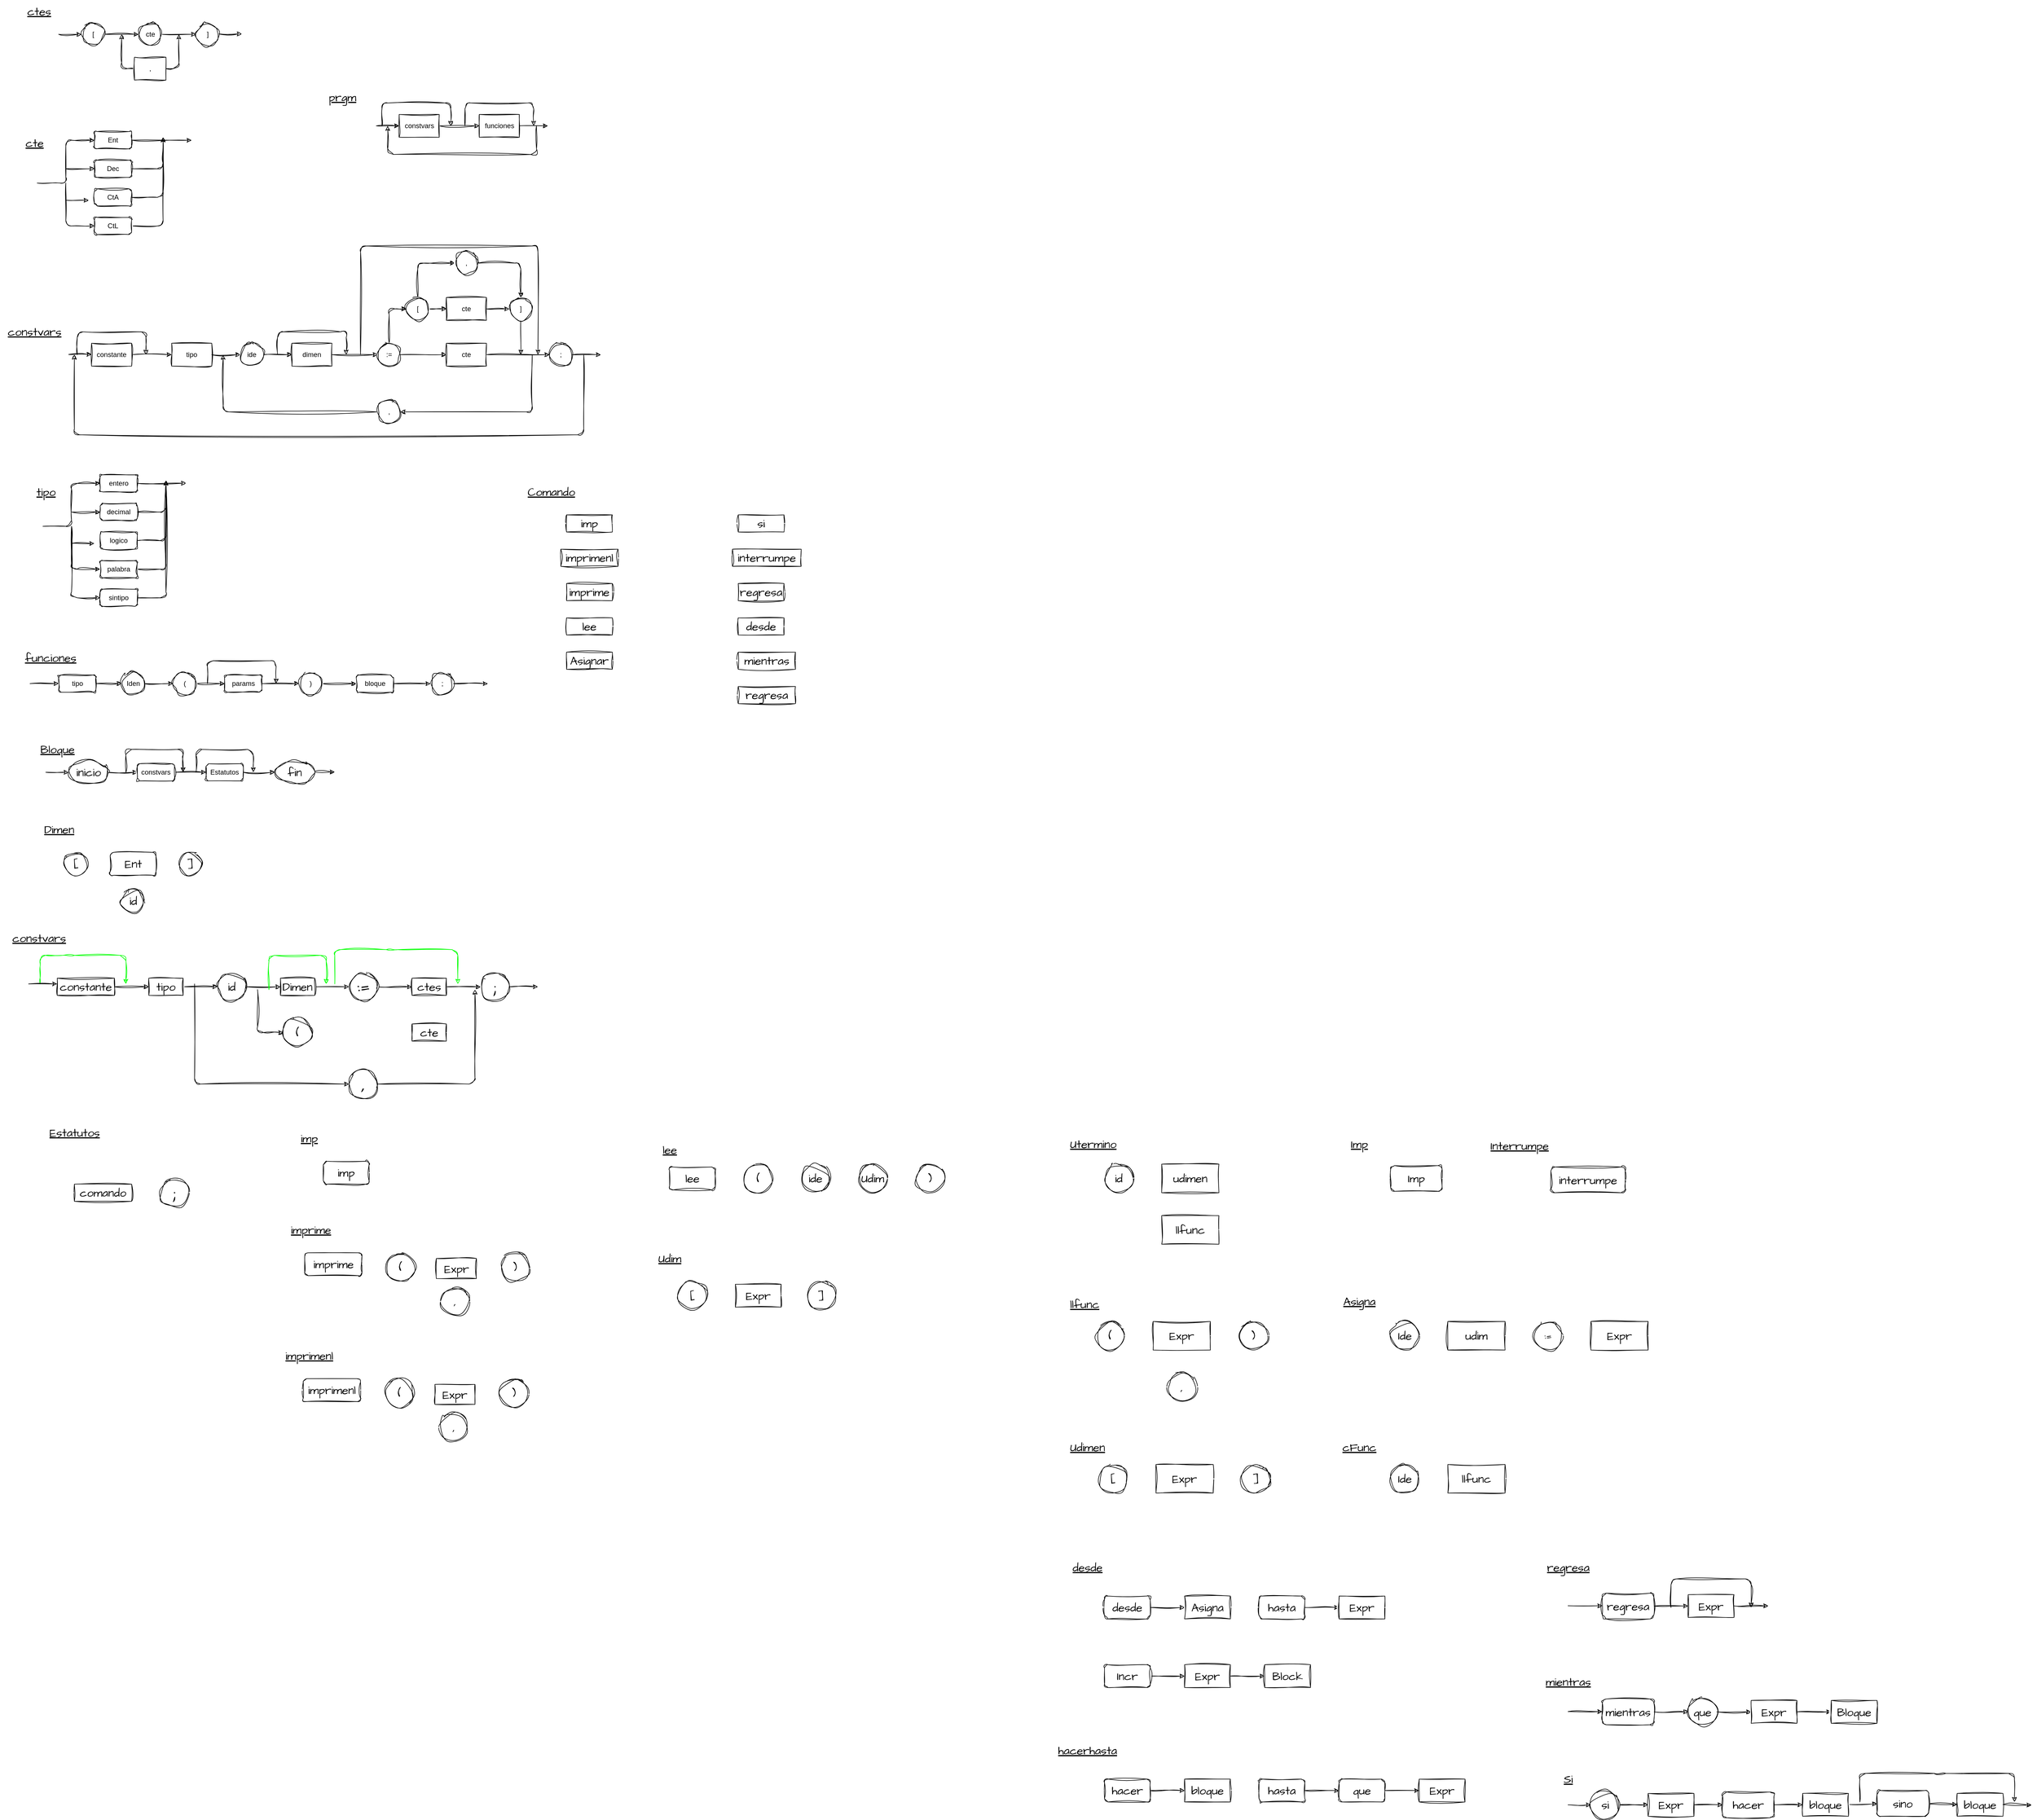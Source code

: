 <mxfile>
    <diagram id="pUb03p1WpClI3-L1Mb-7" name="Bloques">
        <mxGraphModel dx="1408" dy="929" grid="1" gridSize="10" guides="1" tooltips="1" connect="1" arrows="1" fold="1" page="0" pageScale="1" pageWidth="850" pageHeight="1100" math="0" shadow="0">
            <root>
                <mxCell id="0"/>
                <mxCell id="1" parent="0"/>
                <mxCell id="_fzrolvzXmsKPZZHSgtj-1" value="" style="edgeStyle=none;html=1;sketch=1;curveFitting=1;jiggle=2;" parent="1" source="_fzrolvzXmsKPZZHSgtj-2" target="_fzrolvzXmsKPZZHSgtj-3" edge="1">
                    <mxGeometry relative="1" as="geometry"/>
                </mxCell>
                <mxCell id="_fzrolvzXmsKPZZHSgtj-2" value="constvars" style="whiteSpace=wrap;html=1;sketch=1;curveFitting=1;jiggle=2;" parent="1" vertex="1">
                    <mxGeometry x="597.5" y="-120" width="70" height="40" as="geometry"/>
                </mxCell>
                <mxCell id="_fzrolvzXmsKPZZHSgtj-3" value="funciones" style="whiteSpace=wrap;html=1;sketch=1;curveFitting=1;jiggle=2;" parent="1" vertex="1">
                    <mxGeometry x="737.5" y="-120" width="70" height="40" as="geometry"/>
                </mxCell>
                <mxCell id="_fzrolvzXmsKPZZHSgtj-4" value="" style="endArrow=classic;html=1;entryX=0;entryY=0.5;entryDx=0;entryDy=0;sketch=1;curveFitting=1;jiggle=2;" parent="1" target="_fzrolvzXmsKPZZHSgtj-2" edge="1">
                    <mxGeometry width="50" height="50" relative="1" as="geometry">
                        <mxPoint x="557.5" y="-100" as="sourcePoint"/>
                        <mxPoint x="597.5" y="-130" as="targetPoint"/>
                    </mxGeometry>
                </mxCell>
                <mxCell id="_fzrolvzXmsKPZZHSgtj-5" value="" style="endArrow=classic;html=1;sketch=1;curveFitting=1;jiggle=2;" parent="1" edge="1">
                    <mxGeometry width="50" height="50" relative="1" as="geometry">
                        <mxPoint x="567.5" y="-100" as="sourcePoint"/>
                        <mxPoint x="687.5" y="-100" as="targetPoint"/>
                        <Array as="points">
                            <mxPoint x="567.5" y="-140"/>
                            <mxPoint x="687.5" y="-140"/>
                        </Array>
                    </mxGeometry>
                </mxCell>
                <mxCell id="_fzrolvzXmsKPZZHSgtj-6" value="" style="endArrow=classic;html=1;sketch=1;curveFitting=1;jiggle=2;" parent="1" edge="1">
                    <mxGeometry width="50" height="50" relative="1" as="geometry">
                        <mxPoint x="712.5" y="-100" as="sourcePoint"/>
                        <mxPoint x="832.5" y="-100" as="targetPoint"/>
                        <Array as="points">
                            <mxPoint x="712.5" y="-140"/>
                            <mxPoint x="832.5" y="-140"/>
                        </Array>
                    </mxGeometry>
                </mxCell>
                <mxCell id="_fzrolvzXmsKPZZHSgtj-7" value="" style="endArrow=classic;html=1;exitX=1;exitY=0.5;exitDx=0;exitDy=0;sketch=1;curveFitting=1;jiggle=2;" parent="1" source="_fzrolvzXmsKPZZHSgtj-3" edge="1">
                    <mxGeometry width="50" height="50" relative="1" as="geometry">
                        <mxPoint x="837.5" y="-40" as="sourcePoint"/>
                        <mxPoint x="857.5" y="-100" as="targetPoint"/>
                    </mxGeometry>
                </mxCell>
                <mxCell id="_fzrolvzXmsKPZZHSgtj-8" value="" style="edgeStyle=none;html=1;sketch=1;curveFitting=1;jiggle=2;" parent="1" source="_fzrolvzXmsKPZZHSgtj-9" target="_fzrolvzXmsKPZZHSgtj-13" edge="1">
                    <mxGeometry relative="1" as="geometry"/>
                </mxCell>
                <mxCell id="_fzrolvzXmsKPZZHSgtj-9" value="constante" style="whiteSpace=wrap;html=1;sketch=1;curveFitting=1;jiggle=2;" parent="1" vertex="1">
                    <mxGeometry x="60" y="280" width="70" height="40" as="geometry"/>
                </mxCell>
                <mxCell id="_fzrolvzXmsKPZZHSgtj-10" value="" style="endArrow=classic;html=1;entryX=0;entryY=0.5;entryDx=0;entryDy=0;sketch=1;curveFitting=1;jiggle=2;" parent="1" edge="1">
                    <mxGeometry width="50" height="50" relative="1" as="geometry">
                        <mxPoint x="20" y="299.58" as="sourcePoint"/>
                        <mxPoint x="60" y="299.58" as="targetPoint"/>
                    </mxGeometry>
                </mxCell>
                <mxCell id="_fzrolvzXmsKPZZHSgtj-11" value="" style="endArrow=classic;html=1;sketch=1;curveFitting=1;jiggle=2;" parent="1" edge="1">
                    <mxGeometry width="50" height="50" relative="1" as="geometry">
                        <mxPoint x="35" y="300" as="sourcePoint"/>
                        <mxPoint x="155" y="300" as="targetPoint"/>
                        <Array as="points">
                            <mxPoint x="35" y="260"/>
                            <mxPoint x="155" y="260"/>
                        </Array>
                    </mxGeometry>
                </mxCell>
                <mxCell id="_fzrolvzXmsKPZZHSgtj-12" value="" style="edgeStyle=none;html=1;sketch=1;curveFitting=1;jiggle=2;" parent="1" source="_fzrolvzXmsKPZZHSgtj-13" target="_fzrolvzXmsKPZZHSgtj-15" edge="1">
                    <mxGeometry relative="1" as="geometry"/>
                </mxCell>
                <mxCell id="_fzrolvzXmsKPZZHSgtj-13" value="tipo" style="whiteSpace=wrap;html=1;sketch=1;curveFitting=1;jiggle=2;" parent="1" vertex="1">
                    <mxGeometry x="200" y="280" width="70" height="40" as="geometry"/>
                </mxCell>
                <mxCell id="_fzrolvzXmsKPZZHSgtj-14" value="" style="edgeStyle=none;html=1;sketch=1;curveFitting=1;jiggle=2;" parent="1" source="_fzrolvzXmsKPZZHSgtj-15" target="_fzrolvzXmsKPZZHSgtj-17" edge="1">
                    <mxGeometry relative="1" as="geometry"/>
                </mxCell>
                <mxCell id="_fzrolvzXmsKPZZHSgtj-15" value="ide" style="ellipse;whiteSpace=wrap;html=1;aspect=fixed;sketch=1;curveFitting=1;jiggle=2;" parent="1" vertex="1">
                    <mxGeometry x="320" y="280" width="40" height="40" as="geometry"/>
                </mxCell>
                <mxCell id="_fzrolvzXmsKPZZHSgtj-16" value="" style="edgeStyle=none;html=1;sketch=1;curveFitting=1;jiggle=2;" parent="1" source="_fzrolvzXmsKPZZHSgtj-17" target="_fzrolvzXmsKPZZHSgtj-21" edge="1">
                    <mxGeometry relative="1" as="geometry"/>
                </mxCell>
                <mxCell id="_fzrolvzXmsKPZZHSgtj-17" value="dimen" style="whiteSpace=wrap;html=1;sketch=1;curveFitting=1;jiggle=2;" parent="1" vertex="1">
                    <mxGeometry x="410" y="280" width="70" height="40" as="geometry"/>
                </mxCell>
                <mxCell id="_fzrolvzXmsKPZZHSgtj-18" value="" style="endArrow=classic;html=1;sketch=1;curveFitting=1;jiggle=2;" parent="1" edge="1">
                    <mxGeometry width="50" height="50" relative="1" as="geometry">
                        <mxPoint x="385" y="300" as="sourcePoint"/>
                        <mxPoint x="505" y="300" as="targetPoint"/>
                        <Array as="points">
                            <mxPoint x="385" y="260"/>
                            <mxPoint x="505" y="260"/>
                        </Array>
                    </mxGeometry>
                </mxCell>
                <mxCell id="_fzrolvzXmsKPZZHSgtj-19" style="edgeStyle=none;html=1;exitX=0.5;exitY=0;exitDx=0;exitDy=0;entryX=0;entryY=0.5;entryDx=0;entryDy=0;sketch=1;curveFitting=1;jiggle=2;" parent="1" source="_fzrolvzXmsKPZZHSgtj-21" target="_fzrolvzXmsKPZZHSgtj-24" edge="1">
                    <mxGeometry relative="1" as="geometry">
                        <Array as="points">
                            <mxPoint x="580" y="220"/>
                        </Array>
                    </mxGeometry>
                </mxCell>
                <mxCell id="_fzrolvzXmsKPZZHSgtj-20" value="" style="edgeStyle=none;html=1;sketch=1;curveFitting=1;jiggle=2;" parent="1" source="_fzrolvzXmsKPZZHSgtj-21" target="_fzrolvzXmsKPZZHSgtj-26" edge="1">
                    <mxGeometry relative="1" as="geometry"/>
                </mxCell>
                <mxCell id="_fzrolvzXmsKPZZHSgtj-21" value=":=" style="ellipse;whiteSpace=wrap;html=1;aspect=fixed;sketch=1;curveFitting=1;jiggle=2;" parent="1" vertex="1">
                    <mxGeometry x="560" y="280" width="40" height="40" as="geometry"/>
                </mxCell>
                <mxCell id="_fzrolvzXmsKPZZHSgtj-22" value="" style="edgeStyle=none;html=1;sketch=1;curveFitting=1;jiggle=2;" parent="1" source="_fzrolvzXmsKPZZHSgtj-24" target="_fzrolvzXmsKPZZHSgtj-28" edge="1">
                    <mxGeometry relative="1" as="geometry"/>
                </mxCell>
                <mxCell id="_fzrolvzXmsKPZZHSgtj-23" style="edgeStyle=none;html=1;exitX=0.5;exitY=0;exitDx=0;exitDy=0;entryX=0;entryY=0.5;entryDx=0;entryDy=0;sketch=1;curveFitting=1;jiggle=2;" parent="1" source="_fzrolvzXmsKPZZHSgtj-24" target="_fzrolvzXmsKPZZHSgtj-32" edge="1">
                    <mxGeometry relative="1" as="geometry">
                        <Array as="points">
                            <mxPoint x="630" y="140"/>
                        </Array>
                    </mxGeometry>
                </mxCell>
                <mxCell id="_fzrolvzXmsKPZZHSgtj-24" value="[" style="ellipse;whiteSpace=wrap;html=1;aspect=fixed;sketch=1;curveFitting=1;jiggle=2;" parent="1" vertex="1">
                    <mxGeometry x="610" y="200" width="40" height="40" as="geometry"/>
                </mxCell>
                <mxCell id="_fzrolvzXmsKPZZHSgtj-25" value="" style="edgeStyle=none;html=1;sketch=1;curveFitting=1;jiggle=2;" parent="1" source="_fzrolvzXmsKPZZHSgtj-26" target="_fzrolvzXmsKPZZHSgtj-33" edge="1">
                    <mxGeometry relative="1" as="geometry"/>
                </mxCell>
                <mxCell id="_fzrolvzXmsKPZZHSgtj-26" value="cte" style="whiteSpace=wrap;html=1;sketch=1;curveFitting=1;jiggle=2;" parent="1" vertex="1">
                    <mxGeometry x="680" y="280" width="70" height="40" as="geometry"/>
                </mxCell>
                <mxCell id="_fzrolvzXmsKPZZHSgtj-27" value="" style="edgeStyle=none;html=1;sketch=1;curveFitting=1;jiggle=2;" parent="1" source="_fzrolvzXmsKPZZHSgtj-28" target="_fzrolvzXmsKPZZHSgtj-30" edge="1">
                    <mxGeometry relative="1" as="geometry"/>
                </mxCell>
                <mxCell id="_fzrolvzXmsKPZZHSgtj-28" value="cte" style="whiteSpace=wrap;html=1;sketch=1;curveFitting=1;jiggle=2;" parent="1" vertex="1">
                    <mxGeometry x="680" y="200" width="70" height="40" as="geometry"/>
                </mxCell>
                <mxCell id="_fzrolvzXmsKPZZHSgtj-29" style="edgeStyle=none;html=1;exitX=0.5;exitY=1;exitDx=0;exitDy=0;sketch=1;curveFitting=1;jiggle=2;" parent="1" source="_fzrolvzXmsKPZZHSgtj-30" edge="1">
                    <mxGeometry relative="1" as="geometry">
                        <mxPoint x="810.333" y="300" as="targetPoint"/>
                    </mxGeometry>
                </mxCell>
                <mxCell id="_fzrolvzXmsKPZZHSgtj-30" value="]" style="ellipse;whiteSpace=wrap;html=1;aspect=fixed;sketch=1;curveFitting=1;jiggle=2;" parent="1" vertex="1">
                    <mxGeometry x="790" y="200" width="40" height="40" as="geometry"/>
                </mxCell>
                <mxCell id="_fzrolvzXmsKPZZHSgtj-31" style="edgeStyle=none;html=1;exitX=1;exitY=0.5;exitDx=0;exitDy=0;entryX=0.5;entryY=0;entryDx=0;entryDy=0;sketch=1;curveFitting=1;jiggle=2;" parent="1" source="_fzrolvzXmsKPZZHSgtj-32" target="_fzrolvzXmsKPZZHSgtj-30" edge="1">
                    <mxGeometry relative="1" as="geometry">
                        <Array as="points">
                            <mxPoint x="810" y="140"/>
                        </Array>
                    </mxGeometry>
                </mxCell>
                <mxCell id="_fzrolvzXmsKPZZHSgtj-32" value="," style="ellipse;whiteSpace=wrap;html=1;aspect=fixed;sketch=1;curveFitting=1;jiggle=2;" parent="1" vertex="1">
                    <mxGeometry x="695" y="120" width="40" height="40" as="geometry"/>
                </mxCell>
                <mxCell id="_fzrolvzXmsKPZZHSgtj-33" value=";" style="ellipse;whiteSpace=wrap;html=1;aspect=fixed;sketch=1;curveFitting=1;jiggle=2;" parent="1" vertex="1">
                    <mxGeometry x="860" y="280" width="40" height="40" as="geometry"/>
                </mxCell>
                <mxCell id="_fzrolvzXmsKPZZHSgtj-34" value="" style="endArrow=classic;html=1;exitX=1;exitY=0.5;exitDx=0;exitDy=0;sketch=1;curveFitting=1;jiggle=2;" parent="1" source="_fzrolvzXmsKPZZHSgtj-33" edge="1">
                    <mxGeometry width="50" height="50" relative="1" as="geometry">
                        <mxPoint x="920" y="330" as="sourcePoint"/>
                        <mxPoint x="950" y="300" as="targetPoint"/>
                    </mxGeometry>
                </mxCell>
                <mxCell id="_fzrolvzXmsKPZZHSgtj-35" value="" style="endArrow=classic;html=1;sketch=1;curveFitting=1;jiggle=2;" parent="1" edge="1">
                    <mxGeometry width="50" height="50" relative="1" as="geometry">
                        <mxPoint x="530" y="300" as="sourcePoint"/>
                        <mxPoint x="840" y="300" as="targetPoint"/>
                        <Array as="points">
                            <mxPoint x="530" y="110"/>
                            <mxPoint x="840" y="110"/>
                        </Array>
                    </mxGeometry>
                </mxCell>
                <mxCell id="_fzrolvzXmsKPZZHSgtj-36" style="edgeStyle=none;html=1;exitX=0;exitY=0.5;exitDx=0;exitDy=0;sketch=1;curveFitting=1;jiggle=2;" parent="1" source="_fzrolvzXmsKPZZHSgtj-37" edge="1">
                    <mxGeometry relative="1" as="geometry">
                        <mxPoint x="290" y="300" as="targetPoint"/>
                        <Array as="points">
                            <mxPoint x="290" y="400"/>
                        </Array>
                    </mxGeometry>
                </mxCell>
                <mxCell id="_fzrolvzXmsKPZZHSgtj-37" value="," style="ellipse;whiteSpace=wrap;html=1;aspect=fixed;sketch=1;curveFitting=1;jiggle=2;" parent="1" vertex="1">
                    <mxGeometry x="560" y="380" width="40" height="40" as="geometry"/>
                </mxCell>
                <mxCell id="_fzrolvzXmsKPZZHSgtj-38" value="" style="endArrow=classic;html=1;entryX=1;entryY=0.5;entryDx=0;entryDy=0;sketch=1;curveFitting=1;jiggle=2;" parent="1" target="_fzrolvzXmsKPZZHSgtj-37" edge="1">
                    <mxGeometry width="50" height="50" relative="1" as="geometry">
                        <mxPoint x="830" y="300" as="sourcePoint"/>
                        <mxPoint x="760" y="380" as="targetPoint"/>
                        <Array as="points">
                            <mxPoint x="830" y="400"/>
                        </Array>
                    </mxGeometry>
                </mxCell>
                <mxCell id="_fzrolvzXmsKPZZHSgtj-39" style="edgeStyle=none;html=1;exitX=1;exitY=0.5;exitDx=0;exitDy=0;sketch=1;curveFitting=1;jiggle=2;" parent="1" source="_fzrolvzXmsKPZZHSgtj-40" edge="1">
                    <mxGeometry relative="1" as="geometry">
                        <mxPoint x="225" y="524.714" as="targetPoint"/>
                    </mxGeometry>
                </mxCell>
                <mxCell id="_fzrolvzXmsKPZZHSgtj-40" value="entero" style="rounded=1;whiteSpace=wrap;html=1;sketch=1;curveFitting=1;jiggle=2;" parent="1" vertex="1">
                    <mxGeometry x="75" y="510" width="65" height="30" as="geometry"/>
                </mxCell>
                <mxCell id="_fzrolvzXmsKPZZHSgtj-41" style="edgeStyle=none;html=1;exitX=1;exitY=0.5;exitDx=0;exitDy=0;sketch=1;curveFitting=1;jiggle=2;" parent="1" source="_fzrolvzXmsKPZZHSgtj-42" edge="1">
                    <mxGeometry relative="1" as="geometry">
                        <mxPoint x="190" y="520" as="targetPoint"/>
                        <Array as="points">
                            <mxPoint x="190" y="575"/>
                        </Array>
                    </mxGeometry>
                </mxCell>
                <mxCell id="_fzrolvzXmsKPZZHSgtj-42" value="decimal" style="rounded=1;whiteSpace=wrap;html=1;sketch=1;curveFitting=1;jiggle=2;" parent="1" vertex="1">
                    <mxGeometry x="75" y="560" width="65" height="30" as="geometry"/>
                </mxCell>
                <mxCell id="_fzrolvzXmsKPZZHSgtj-43" style="edgeStyle=none;html=1;exitX=1;exitY=0.5;exitDx=0;exitDy=0;sketch=1;curveFitting=1;jiggle=2;" parent="1" source="_fzrolvzXmsKPZZHSgtj-44" edge="1">
                    <mxGeometry relative="1" as="geometry">
                        <mxPoint x="190" y="520" as="targetPoint"/>
                        <Array as="points">
                            <mxPoint x="190" y="625"/>
                        </Array>
                    </mxGeometry>
                </mxCell>
                <mxCell id="_fzrolvzXmsKPZZHSgtj-44" value="logico" style="rounded=1;whiteSpace=wrap;html=1;sketch=1;curveFitting=1;jiggle=2;" parent="1" vertex="1">
                    <mxGeometry x="75" y="610" width="65" height="30" as="geometry"/>
                </mxCell>
                <mxCell id="_fzrolvzXmsKPZZHSgtj-45" style="edgeStyle=none;html=1;exitX=1;exitY=0.5;exitDx=0;exitDy=0;sketch=1;curveFitting=1;jiggle=2;" parent="1" source="_fzrolvzXmsKPZZHSgtj-46" edge="1">
                    <mxGeometry relative="1" as="geometry">
                        <mxPoint x="190" y="520" as="targetPoint"/>
                        <Array as="points">
                            <mxPoint x="190" y="675"/>
                        </Array>
                    </mxGeometry>
                </mxCell>
                <mxCell id="_fzrolvzXmsKPZZHSgtj-46" value="palabra" style="rounded=1;whiteSpace=wrap;html=1;sketch=1;curveFitting=1;jiggle=2;" parent="1" vertex="1">
                    <mxGeometry x="75" y="660" width="65" height="30" as="geometry"/>
                </mxCell>
                <mxCell id="_fzrolvzXmsKPZZHSgtj-47" value="" style="endArrow=classic;html=1;fontFamily=Helvetica;fontSize=11;fontColor=default;align=center;strokeColor=default;sketch=1;curveFitting=1;jiggle=2;" parent="1" target="_fzrolvzXmsKPZZHSgtj-40" edge="1">
                    <mxGeometry width="50" height="50" relative="1" as="geometry">
                        <mxPoint x="-25" y="600" as="sourcePoint"/>
                        <mxPoint x="25" y="590" as="targetPoint"/>
                        <Array as="points">
                            <mxPoint x="25" y="600"/>
                            <mxPoint x="25" y="525"/>
                        </Array>
                    </mxGeometry>
                </mxCell>
                <mxCell id="_fzrolvzXmsKPZZHSgtj-48" value="" style="endArrow=classic;html=1;entryX=0;entryY=0.5;entryDx=0;entryDy=0;sketch=1;curveFitting=1;jiggle=2;" parent="1" target="_fzrolvzXmsKPZZHSgtj-46" edge="1">
                    <mxGeometry width="50" height="50" relative="1" as="geometry">
                        <mxPoint x="25" y="600" as="sourcePoint"/>
                        <mxPoint x="35" y="630" as="targetPoint"/>
                        <Array as="points">
                            <mxPoint x="25" y="675"/>
                        </Array>
                    </mxGeometry>
                </mxCell>
                <mxCell id="_fzrolvzXmsKPZZHSgtj-49" value="" style="endArrow=classic;html=1;entryX=0;entryY=0.5;entryDx=0;entryDy=0;sketch=1;curveFitting=1;jiggle=2;" parent="1" target="_fzrolvzXmsKPZZHSgtj-42" edge="1">
                    <mxGeometry width="50" height="50" relative="1" as="geometry">
                        <mxPoint x="25" y="575" as="sourcePoint"/>
                        <mxPoint x="-35" y="640" as="targetPoint"/>
                    </mxGeometry>
                </mxCell>
                <mxCell id="_fzrolvzXmsKPZZHSgtj-50" value="" style="endArrow=classic;html=1;sketch=1;curveFitting=1;jiggle=2;" parent="1" edge="1">
                    <mxGeometry width="50" height="50" relative="1" as="geometry">
                        <mxPoint x="25" y="630" as="sourcePoint"/>
                        <mxPoint x="65" y="630" as="targetPoint"/>
                    </mxGeometry>
                </mxCell>
                <mxCell id="_fzrolvzXmsKPZZHSgtj-51" style="edgeStyle=none;html=1;exitX=1;exitY=0.5;exitDx=0;exitDy=0;sketch=1;curveFitting=1;jiggle=2;" parent="1" source="_fzrolvzXmsKPZZHSgtj-52" edge="1">
                    <mxGeometry relative="1" as="geometry">
                        <mxPoint x="235.0" y="-74.714" as="targetPoint"/>
                    </mxGeometry>
                </mxCell>
                <mxCell id="_fzrolvzXmsKPZZHSgtj-52" value="Ent" style="rounded=1;whiteSpace=wrap;html=1;sketch=1;curveFitting=1;jiggle=2;" parent="1" vertex="1">
                    <mxGeometry x="65" y="-90" width="65" height="30" as="geometry"/>
                </mxCell>
                <mxCell id="_fzrolvzXmsKPZZHSgtj-53" style="edgeStyle=none;html=1;exitX=1;exitY=0.5;exitDx=0;exitDy=0;sketch=1;curveFitting=1;jiggle=2;" parent="1" source="_fzrolvzXmsKPZZHSgtj-54" edge="1">
                    <mxGeometry relative="1" as="geometry">
                        <mxPoint x="185" y="-80" as="targetPoint"/>
                        <Array as="points">
                            <mxPoint x="185" y="-25"/>
                        </Array>
                    </mxGeometry>
                </mxCell>
                <mxCell id="_fzrolvzXmsKPZZHSgtj-54" value="Dec" style="rounded=1;whiteSpace=wrap;html=1;sketch=1;curveFitting=1;jiggle=2;" parent="1" vertex="1">
                    <mxGeometry x="65" y="-40" width="65" height="30" as="geometry"/>
                </mxCell>
                <mxCell id="_fzrolvzXmsKPZZHSgtj-55" style="edgeStyle=none;html=1;exitX=1;exitY=0.5;exitDx=0;exitDy=0;sketch=1;curveFitting=1;jiggle=2;" parent="1" source="_fzrolvzXmsKPZZHSgtj-56" edge="1">
                    <mxGeometry relative="1" as="geometry">
                        <mxPoint x="185" y="-80" as="targetPoint"/>
                        <Array as="points">
                            <mxPoint x="185" y="25"/>
                        </Array>
                    </mxGeometry>
                </mxCell>
                <mxCell id="_fzrolvzXmsKPZZHSgtj-56" value="CtA" style="rounded=1;whiteSpace=wrap;html=1;sketch=1;curveFitting=1;jiggle=2;" parent="1" vertex="1">
                    <mxGeometry x="65" y="10" width="65" height="30" as="geometry"/>
                </mxCell>
                <mxCell id="_fzrolvzXmsKPZZHSgtj-57" style="edgeStyle=none;html=1;exitX=1;exitY=0.5;exitDx=0;exitDy=0;sketch=1;curveFitting=1;jiggle=2;" parent="1" source="_fzrolvzXmsKPZZHSgtj-58" edge="1">
                    <mxGeometry relative="1" as="geometry">
                        <mxPoint x="185" y="-80" as="targetPoint"/>
                        <Array as="points">
                            <mxPoint x="185" y="75"/>
                        </Array>
                    </mxGeometry>
                </mxCell>
                <mxCell id="_fzrolvzXmsKPZZHSgtj-58" value="CtL" style="rounded=1;whiteSpace=wrap;html=1;sketch=1;curveFitting=1;jiggle=2;" parent="1" vertex="1">
                    <mxGeometry x="65" y="60" width="65" height="30" as="geometry"/>
                </mxCell>
                <mxCell id="_fzrolvzXmsKPZZHSgtj-59" value="" style="endArrow=classic;html=1;fontFamily=Helvetica;fontSize=11;fontColor=default;align=center;strokeColor=default;sketch=1;curveFitting=1;jiggle=2;" parent="1" target="_fzrolvzXmsKPZZHSgtj-52" edge="1">
                    <mxGeometry width="50" height="50" relative="1" as="geometry">
                        <mxPoint x="-35" as="sourcePoint"/>
                        <mxPoint x="15" y="-10" as="targetPoint"/>
                        <Array as="points">
                            <mxPoint x="15"/>
                            <mxPoint x="15" y="-75"/>
                        </Array>
                    </mxGeometry>
                </mxCell>
                <mxCell id="_fzrolvzXmsKPZZHSgtj-60" value="" style="endArrow=classic;html=1;entryX=0;entryY=0.5;entryDx=0;entryDy=0;sketch=1;curveFitting=1;jiggle=2;" parent="1" target="_fzrolvzXmsKPZZHSgtj-58" edge="1">
                    <mxGeometry width="50" height="50" relative="1" as="geometry">
                        <mxPoint x="15" as="sourcePoint"/>
                        <mxPoint x="25" y="30" as="targetPoint"/>
                        <Array as="points">
                            <mxPoint x="15" y="75"/>
                        </Array>
                    </mxGeometry>
                </mxCell>
                <mxCell id="_fzrolvzXmsKPZZHSgtj-61" value="" style="endArrow=classic;html=1;entryX=0;entryY=0.5;entryDx=0;entryDy=0;sketch=1;curveFitting=1;jiggle=2;" parent="1" target="_fzrolvzXmsKPZZHSgtj-54" edge="1">
                    <mxGeometry width="50" height="50" relative="1" as="geometry">
                        <mxPoint x="15" y="-25" as="sourcePoint"/>
                        <mxPoint x="-45" y="40" as="targetPoint"/>
                    </mxGeometry>
                </mxCell>
                <mxCell id="_fzrolvzXmsKPZZHSgtj-62" value="" style="endArrow=classic;html=1;sketch=1;curveFitting=1;jiggle=2;" parent="1" edge="1">
                    <mxGeometry width="50" height="50" relative="1" as="geometry">
                        <mxPoint x="15" y="30" as="sourcePoint"/>
                        <mxPoint x="55" y="30" as="targetPoint"/>
                    </mxGeometry>
                </mxCell>
                <mxCell id="_fzrolvzXmsKPZZHSgtj-63" value="" style="edgeStyle=none;html=1;sketch=1;curveFitting=1;jiggle=2;" parent="1" source="_fzrolvzXmsKPZZHSgtj-64" target="_fzrolvzXmsKPZZHSgtj-67" edge="1">
                    <mxGeometry relative="1" as="geometry"/>
                </mxCell>
                <mxCell id="_fzrolvzXmsKPZZHSgtj-64" value="[" style="ellipse;whiteSpace=wrap;html=1;aspect=fixed;sketch=1;curveFitting=1;jiggle=2;" parent="1" vertex="1">
                    <mxGeometry x="42.5" y="-280" width="40" height="40" as="geometry"/>
                </mxCell>
                <mxCell id="_fzrolvzXmsKPZZHSgtj-65" value="" style="endArrow=classic;html=1;entryX=0;entryY=0.5;entryDx=0;entryDy=0;sketch=1;curveFitting=1;jiggle=2;" parent="1" target="_fzrolvzXmsKPZZHSgtj-64" edge="1">
                    <mxGeometry width="50" height="50" relative="1" as="geometry">
                        <mxPoint x="2.5" y="-260" as="sourcePoint"/>
                        <mxPoint x="32.5" y="-240" as="targetPoint"/>
                    </mxGeometry>
                </mxCell>
                <mxCell id="_fzrolvzXmsKPZZHSgtj-66" value="" style="edgeStyle=none;html=1;sketch=1;curveFitting=1;jiggle=2;" parent="1" source="_fzrolvzXmsKPZZHSgtj-67" target="_fzrolvzXmsKPZZHSgtj-68" edge="1">
                    <mxGeometry relative="1" as="geometry"/>
                </mxCell>
                <mxCell id="_fzrolvzXmsKPZZHSgtj-67" value="cte" style="ellipse;whiteSpace=wrap;html=1;aspect=fixed;sketch=1;curveFitting=1;jiggle=2;" parent="1" vertex="1">
                    <mxGeometry x="142.5" y="-280" width="40" height="40" as="geometry"/>
                </mxCell>
                <mxCell id="_fzrolvzXmsKPZZHSgtj-68" value="]" style="ellipse;whiteSpace=wrap;html=1;aspect=fixed;sketch=1;curveFitting=1;jiggle=2;" parent="1" vertex="1">
                    <mxGeometry x="242.5" y="-280" width="40" height="40" as="geometry"/>
                </mxCell>
                <mxCell id="_fzrolvzXmsKPZZHSgtj-69" style="edgeStyle=none;html=1;exitX=1;exitY=0.5;exitDx=0;exitDy=0;sketch=1;curveFitting=1;jiggle=2;" parent="1" source="_fzrolvzXmsKPZZHSgtj-71" edge="1">
                    <mxGeometry relative="1" as="geometry">
                        <mxPoint x="212.5" y="-260" as="targetPoint"/>
                        <Array as="points">
                            <mxPoint x="212.5" y="-200"/>
                        </Array>
                    </mxGeometry>
                </mxCell>
                <mxCell id="_fzrolvzXmsKPZZHSgtj-70" style="edgeStyle=none;html=1;exitX=0;exitY=0.5;exitDx=0;exitDy=0;sketch=1;curveFitting=1;jiggle=2;" parent="1" source="_fzrolvzXmsKPZZHSgtj-71" edge="1">
                    <mxGeometry relative="1" as="geometry">
                        <mxPoint x="112.5" y="-260" as="targetPoint"/>
                        <Array as="points">
                            <mxPoint x="112.5" y="-200"/>
                        </Array>
                    </mxGeometry>
                </mxCell>
                <mxCell id="_fzrolvzXmsKPZZHSgtj-71" value="," style="whiteSpace=wrap;html=1;sketch=1;curveFitting=1;jiggle=2;" parent="1" vertex="1">
                    <mxGeometry x="135" y="-220" width="55" height="40" as="geometry"/>
                </mxCell>
                <mxCell id="_fzrolvzXmsKPZZHSgtj-72" value="" style="endArrow=classic;html=1;entryX=0;entryY=0.5;entryDx=0;entryDy=0;sketch=1;curveFitting=1;jiggle=2;" parent="1" edge="1">
                    <mxGeometry width="50" height="50" relative="1" as="geometry">
                        <mxPoint x="282.5" y="-260.71" as="sourcePoint"/>
                        <mxPoint x="322.5" y="-260.71" as="targetPoint"/>
                    </mxGeometry>
                </mxCell>
                <mxCell id="_fzrolvzXmsKPZZHSgtj-73" style="edgeStyle=none;html=1;exitX=1;exitY=0.5;exitDx=0;exitDy=0;sketch=1;curveFitting=1;jiggle=2;" parent="1" source="_fzrolvzXmsKPZZHSgtj-74" edge="1">
                    <mxGeometry relative="1" as="geometry">
                        <mxPoint x="190" y="520" as="targetPoint"/>
                        <Array as="points">
                            <mxPoint x="190" y="725"/>
                        </Array>
                    </mxGeometry>
                </mxCell>
                <mxCell id="_fzrolvzXmsKPZZHSgtj-74" value="sintipo" style="rounded=1;whiteSpace=wrap;html=1;sketch=1;curveFitting=1;jiggle=2;" parent="1" vertex="1">
                    <mxGeometry x="75" y="710" width="65" height="30" as="geometry"/>
                </mxCell>
                <mxCell id="_fzrolvzXmsKPZZHSgtj-75" value="" style="endArrow=classic;html=1;entryX=0;entryY=0.5;entryDx=0;entryDy=0;sketch=1;curveFitting=1;jiggle=2;" parent="1" target="_fzrolvzXmsKPZZHSgtj-74" edge="1">
                    <mxGeometry width="50" height="50" relative="1" as="geometry">
                        <mxPoint x="25" y="600" as="sourcePoint"/>
                        <mxPoint x="185" y="560" as="targetPoint"/>
                        <Array as="points">
                            <mxPoint x="25" y="725"/>
                        </Array>
                    </mxGeometry>
                </mxCell>
                <mxCell id="_fzrolvzXmsKPZZHSgtj-76" value="" style="endArrow=classic;html=1;sketch=1;curveFitting=1;jiggle=2;" parent="1" edge="1">
                    <mxGeometry width="50" height="50" relative="1" as="geometry">
                        <mxPoint x="920" y="300" as="sourcePoint"/>
                        <mxPoint x="30" y="300" as="targetPoint"/>
                        <Array as="points">
                            <mxPoint x="920" y="440"/>
                            <mxPoint x="30" y="440"/>
                        </Array>
                    </mxGeometry>
                </mxCell>
                <mxCell id="_fzrolvzXmsKPZZHSgtj-77" value="" style="edgeStyle=none;hachureGap=4;html=1;fontFamily=Architects Daughter;fontSource=https%3A%2F%2Ffonts.googleapis.com%2Fcss%3Ffamily%3DArchitects%2BDaughter;fontSize=16;sketch=1;curveFitting=1;jiggle=2;" parent="1" source="_fzrolvzXmsKPZZHSgtj-78" target="_fzrolvzXmsKPZZHSgtj-80" edge="1">
                    <mxGeometry relative="1" as="geometry"/>
                </mxCell>
                <mxCell id="_fzrolvzXmsKPZZHSgtj-78" value="tipo" style="rounded=1;whiteSpace=wrap;html=1;sketch=1;curveFitting=1;jiggle=2;" parent="1" vertex="1">
                    <mxGeometry x="2.5" y="860" width="65" height="30" as="geometry"/>
                </mxCell>
                <mxCell id="_fzrolvzXmsKPZZHSgtj-79" value="" style="edgeStyle=none;hachureGap=4;html=1;fontFamily=Architects Daughter;fontSource=https%3A%2F%2Ffonts.googleapis.com%2Fcss%3Ffamily%3DArchitects%2BDaughter;fontSize=16;sketch=1;curveFitting=1;jiggle=2;" parent="1" source="_fzrolvzXmsKPZZHSgtj-80" target="_fzrolvzXmsKPZZHSgtj-82" edge="1">
                    <mxGeometry relative="1" as="geometry"/>
                </mxCell>
                <mxCell id="_fzrolvzXmsKPZZHSgtj-80" value="Iden" style="ellipse;whiteSpace=wrap;html=1;aspect=fixed;sketch=1;curveFitting=1;jiggle=2;" parent="1" vertex="1">
                    <mxGeometry x="112.5" y="855" width="40" height="40" as="geometry"/>
                </mxCell>
                <mxCell id="_fzrolvzXmsKPZZHSgtj-81" value="" style="edgeStyle=none;hachureGap=4;html=1;fontFamily=Architects Daughter;fontSource=https%3A%2F%2Ffonts.googleapis.com%2Fcss%3Ffamily%3DArchitects%2BDaughter;fontSize=16;sketch=1;curveFitting=1;jiggle=2;" parent="1" source="_fzrolvzXmsKPZZHSgtj-82" target="_fzrolvzXmsKPZZHSgtj-84" edge="1">
                    <mxGeometry relative="1" as="geometry"/>
                </mxCell>
                <mxCell id="_fzrolvzXmsKPZZHSgtj-82" value="(" style="ellipse;whiteSpace=wrap;html=1;aspect=fixed;sketch=1;curveFitting=1;jiggle=2;" parent="1" vertex="1">
                    <mxGeometry x="202.5" y="855" width="40" height="40" as="geometry"/>
                </mxCell>
                <mxCell id="_fzrolvzXmsKPZZHSgtj-83" value="" style="edgeStyle=none;hachureGap=4;html=1;fontFamily=Architects Daughter;fontSource=https%3A%2F%2Ffonts.googleapis.com%2Fcss%3Ffamily%3DArchitects%2BDaughter;fontSize=16;sketch=1;curveFitting=1;jiggle=2;" parent="1" source="_fzrolvzXmsKPZZHSgtj-84" target="_fzrolvzXmsKPZZHSgtj-86" edge="1">
                    <mxGeometry relative="1" as="geometry"/>
                </mxCell>
                <mxCell id="_fzrolvzXmsKPZZHSgtj-84" value="params" style="rounded=1;whiteSpace=wrap;html=1;sketch=1;curveFitting=1;jiggle=2;" parent="1" vertex="1">
                    <mxGeometry x="292.5" y="860" width="65" height="30" as="geometry"/>
                </mxCell>
                <mxCell id="_fzrolvzXmsKPZZHSgtj-85" value="" style="edgeStyle=none;hachureGap=4;html=1;fontFamily=Architects Daughter;fontSource=https%3A%2F%2Ffonts.googleapis.com%2Fcss%3Ffamily%3DArchitects%2BDaughter;fontSize=16;sketch=1;curveFitting=1;jiggle=2;" parent="1" source="_fzrolvzXmsKPZZHSgtj-86" target="_fzrolvzXmsKPZZHSgtj-88" edge="1">
                    <mxGeometry relative="1" as="geometry"/>
                </mxCell>
                <mxCell id="_fzrolvzXmsKPZZHSgtj-86" value=")" style="ellipse;whiteSpace=wrap;html=1;aspect=fixed;sketch=1;curveFitting=1;jiggle=2;" parent="1" vertex="1">
                    <mxGeometry x="422.5" y="855" width="40" height="40" as="geometry"/>
                </mxCell>
                <mxCell id="_fzrolvzXmsKPZZHSgtj-87" value="" style="edgeStyle=none;hachureGap=4;html=1;fontFamily=Architects Daughter;fontSource=https%3A%2F%2Ffonts.googleapis.com%2Fcss%3Ffamily%3DArchitects%2BDaughter;fontSize=16;sketch=1;curveFitting=1;jiggle=2;" parent="1" source="_fzrolvzXmsKPZZHSgtj-88" target="_fzrolvzXmsKPZZHSgtj-89" edge="1">
                    <mxGeometry relative="1" as="geometry"/>
                </mxCell>
                <mxCell id="_fzrolvzXmsKPZZHSgtj-88" value="bloque" style="rounded=1;whiteSpace=wrap;html=1;sketch=1;curveFitting=1;jiggle=2;" parent="1" vertex="1">
                    <mxGeometry x="522.5" y="860" width="65" height="30" as="geometry"/>
                </mxCell>
                <mxCell id="_fzrolvzXmsKPZZHSgtj-89" value=";" style="ellipse;whiteSpace=wrap;html=1;aspect=fixed;sketch=1;curveFitting=1;jiggle=2;" parent="1" vertex="1">
                    <mxGeometry x="652.5" y="855" width="40" height="40" as="geometry"/>
                </mxCell>
                <mxCell id="_fzrolvzXmsKPZZHSgtj-90" value="" style="endArrow=classic;html=1;hachureGap=4;fontFamily=Architects Daughter;fontSource=https%3A%2F%2Ffonts.googleapis.com%2Fcss%3Ffamily%3DArchitects%2BDaughter;fontSize=16;entryX=0;entryY=0.5;entryDx=0;entryDy=0;sketch=1;curveFitting=1;jiggle=2;" parent="1" target="_fzrolvzXmsKPZZHSgtj-78" edge="1">
                    <mxGeometry width="50" height="50" relative="1" as="geometry">
                        <mxPoint x="-47.5" y="875" as="sourcePoint"/>
                        <mxPoint x="-37.5" y="875" as="targetPoint"/>
                    </mxGeometry>
                </mxCell>
                <mxCell id="_fzrolvzXmsKPZZHSgtj-91" value="" style="endArrow=classic;html=1;hachureGap=4;fontFamily=Architects Daughter;fontSource=https%3A%2F%2Ffonts.googleapis.com%2Fcss%3Ffamily%3DArchitects%2BDaughter;fontSize=16;exitX=1;exitY=0.5;exitDx=0;exitDy=0;sketch=1;curveFitting=1;jiggle=2;" parent="1" source="_fzrolvzXmsKPZZHSgtj-89" edge="1">
                    <mxGeometry width="50" height="50" relative="1" as="geometry">
                        <mxPoint x="802.5" y="965" as="sourcePoint"/>
                        <mxPoint x="752.5" y="875" as="targetPoint"/>
                    </mxGeometry>
                </mxCell>
                <mxCell id="_fzrolvzXmsKPZZHSgtj-92" value="" style="endArrow=classic;html=1;sketch=1;curveFitting=1;jiggle=2;" parent="1" edge="1">
                    <mxGeometry width="50" height="50" relative="1" as="geometry">
                        <mxPoint x="262.5" y="875" as="sourcePoint"/>
                        <mxPoint x="382.5" y="875" as="targetPoint"/>
                        <Array as="points">
                            <mxPoint x="262.5" y="835"/>
                            <mxPoint x="382.5" y="835"/>
                        </Array>
                    </mxGeometry>
                </mxCell>
                <mxCell id="_fzrolvzXmsKPZZHSgtj-93" value="funciones" style="text;html=1;align=center;verticalAlign=middle;resizable=0;points=[];autosize=1;strokeColor=none;fillColor=none;fontSize=20;fontFamily=Architects Daughter;hachureGap=4;fontSource=https%3A%2F%2Ffonts.googleapis.com%2Fcss%3Ffamily%3DArchitects%2BDaughter;sketch=1;curveFitting=1;jiggle=2;fontStyle=4" parent="1" vertex="1">
                    <mxGeometry x="-67.5" y="810" width="110" height="40" as="geometry"/>
                </mxCell>
                <mxCell id="_fzrolvzXmsKPZZHSgtj-94" value="tipo" style="text;html=1;align=center;verticalAlign=middle;resizable=0;points=[];autosize=1;strokeColor=none;fillColor=none;fontSize=20;fontFamily=Architects Daughter;hachureGap=4;fontSource=https%3A%2F%2Ffonts.googleapis.com%2Fcss%3Ffamily%3DArchitects%2BDaughter;sketch=1;curveFitting=1;jiggle=2;fontStyle=4" parent="1" vertex="1">
                    <mxGeometry x="-50" y="520" width="60" height="40" as="geometry"/>
                </mxCell>
                <mxCell id="_fzrolvzXmsKPZZHSgtj-95" value="constvars" style="text;html=1;align=center;verticalAlign=middle;resizable=0;points=[];autosize=1;strokeColor=none;fillColor=none;fontSize=20;fontFamily=Architects Daughter;hachureGap=4;fontSource=https%3A%2F%2Ffonts.googleapis.com%2Fcss%3Ffamily%3DArchitects%2BDaughter;sketch=1;curveFitting=1;jiggle=2;fontStyle=4" parent="1" vertex="1">
                    <mxGeometry x="-100" y="240" width="120" height="40" as="geometry"/>
                </mxCell>
                <mxCell id="_fzrolvzXmsKPZZHSgtj-96" value="prgm" style="text;html=1;align=center;verticalAlign=middle;resizable=0;points=[];autosize=1;strokeColor=none;fillColor=none;fontSize=20;fontFamily=Architects Daughter;hachureGap=4;fontSource=https%3A%2F%2Ffonts.googleapis.com%2Fcss%3Ffamily%3DArchitects%2BDaughter;sketch=1;curveFitting=1;jiggle=2;fontStyle=4" parent="1" vertex="1">
                    <mxGeometry x="462.5" y="-170" width="70" height="40" as="geometry"/>
                </mxCell>
                <mxCell id="_fzrolvzXmsKPZZHSgtj-97" value="cte" style="text;html=1;align=center;verticalAlign=middle;resizable=0;points=[];autosize=1;strokeColor=none;fillColor=none;fontSize=20;fontFamily=Architects Daughter;hachureGap=4;fontSource=https%3A%2F%2Ffonts.googleapis.com%2Fcss%3Ffamily%3DArchitects%2BDaughter;sketch=1;curveFitting=1;jiggle=2;fontStyle=4" parent="1" vertex="1">
                    <mxGeometry x="-70" y="-90" width="60" height="40" as="geometry"/>
                </mxCell>
                <mxCell id="_fzrolvzXmsKPZZHSgtj-98" value="ctes" style="text;html=1;align=center;verticalAlign=middle;resizable=0;points=[];autosize=1;strokeColor=none;fillColor=none;fontSize=20;fontFamily=Architects Daughter;hachureGap=4;fontSource=https%3A%2F%2Ffonts.googleapis.com%2Fcss%3Ffamily%3DArchitects%2BDaughter;sketch=1;curveFitting=1;jiggle=2;fontStyle=4" parent="1" vertex="1">
                    <mxGeometry x="-67.5" y="-320" width="70" height="40" as="geometry"/>
                </mxCell>
                <mxCell id="_fzrolvzXmsKPZZHSgtj-99" value="" style="endArrow=classic;html=1;hachureGap=4;fontFamily=Architects Daughter;fontSource=https%3A%2F%2Ffonts.googleapis.com%2Fcss%3Ffamily%3DArchitects%2BDaughter;fontSize=16;sketch=1;curveFitting=1;jiggle=2;" parent="1" edge="1">
                    <mxGeometry width="50" height="50" relative="1" as="geometry">
                        <mxPoint x="837.5" y="-100" as="sourcePoint"/>
                        <mxPoint x="577.5" y="-100" as="targetPoint"/>
                        <Array as="points">
                            <mxPoint x="837.5" y="-50"/>
                            <mxPoint x="577.5" y="-50"/>
                        </Array>
                    </mxGeometry>
                </mxCell>
                <mxCell id="_fzrolvzXmsKPZZHSgtj-100" value="" style="edgeStyle=none;hachureGap=4;html=1;fontFamily=Architects Daughter;fontSource=https%3A%2F%2Ffonts.googleapis.com%2Fcss%3Ffamily%3DArchitects%2BDaughter;fontSize=16;sketch=1;curveFitting=1;jiggle=2;" parent="1" target="_fzrolvzXmsKPZZHSgtj-105" edge="1">
                    <mxGeometry relative="1" as="geometry">
                        <mxPoint x="85" y="1030" as="sourcePoint"/>
                    </mxGeometry>
                </mxCell>
                <mxCell id="_fzrolvzXmsKPZZHSgtj-102" value="Bloque" style="text;html=1;align=center;verticalAlign=middle;resizable=0;points=[];autosize=1;strokeColor=none;fillColor=none;fontSize=20;fontFamily=Architects Daughter;hachureGap=4;fontSource=https%3A%2F%2Ffonts.googleapis.com%2Fcss%3Ffamily%3DArchitects%2BDaughter;sketch=1;curveFitting=1;jiggle=2;fontStyle=4" parent="1" vertex="1">
                    <mxGeometry x="-40" y="970" width="80" height="40" as="geometry"/>
                </mxCell>
                <mxCell id="_fzrolvzXmsKPZZHSgtj-103" value="" style="endArrow=classic;html=1;hachureGap=4;fontFamily=Architects Daughter;fontSource=https%3A%2F%2Ffonts.googleapis.com%2Fcss%3Ffamily%3DArchitects%2BDaughter;fontSize=16;entryX=0;entryY=0.5;entryDx=0;entryDy=0;sketch=1;curveFitting=1;jiggle=2;" parent="1" edge="1">
                    <mxGeometry width="50" height="50" relative="1" as="geometry">
                        <mxPoint x="-20" y="1030" as="sourcePoint"/>
                        <mxPoint x="20" y="1030" as="targetPoint"/>
                    </mxGeometry>
                </mxCell>
                <mxCell id="_fzrolvzXmsKPZZHSgtj-104" value="" style="edgeStyle=none;hachureGap=4;html=1;fontFamily=Architects Daughter;fontSource=https%3A%2F%2Ffonts.googleapis.com%2Fcss%3Ffamily%3DArchitects%2BDaughter;fontSize=16;sketch=1;curveFitting=1;jiggle=2;" parent="1" source="_fzrolvzXmsKPZZHSgtj-105" target="_fzrolvzXmsKPZZHSgtj-107" edge="1">
                    <mxGeometry relative="1" as="geometry"/>
                </mxCell>
                <mxCell id="_fzrolvzXmsKPZZHSgtj-105" value="constvars" style="rounded=1;whiteSpace=wrap;html=1;sketch=1;curveFitting=1;jiggle=2;" parent="1" vertex="1">
                    <mxGeometry x="140" y="1015" width="65" height="30" as="geometry"/>
                </mxCell>
                <mxCell id="_fzrolvzXmsKPZZHSgtj-106" value="" style="edgeStyle=none;hachureGap=4;html=1;fontFamily=Architects Daughter;fontSource=https%3A%2F%2Ffonts.googleapis.com%2Fcss%3Ffamily%3DArchitects%2BDaughter;fontSize=16;sketch=1;curveFitting=1;jiggle=2;" parent="1" source="_fzrolvzXmsKPZZHSgtj-107" edge="1">
                    <mxGeometry relative="1" as="geometry">
                        <mxPoint x="380" y="1030.0" as="targetPoint"/>
                    </mxGeometry>
                </mxCell>
                <mxCell id="_fzrolvzXmsKPZZHSgtj-107" value="Estatutos" style="rounded=1;whiteSpace=wrap;html=1;sketch=1;curveFitting=1;jiggle=2;" parent="1" vertex="1">
                    <mxGeometry x="260" y="1015" width="65" height="30" as="geometry"/>
                </mxCell>
                <mxCell id="_fzrolvzXmsKPZZHSgtj-109" value="" style="endArrow=classic;html=1;hachureGap=4;fontFamily=Architects Daughter;fontSource=https%3A%2F%2Ffonts.googleapis.com%2Fcss%3Ffamily%3DArchitects%2BDaughter;fontSize=16;sketch=1;curveFitting=1;jiggle=2;" parent="1" edge="1">
                    <mxGeometry width="50" height="50" relative="1" as="geometry">
                        <mxPoint x="445" y="1029.44" as="sourcePoint"/>
                        <mxPoint x="485" y="1029.44" as="targetPoint"/>
                    </mxGeometry>
                </mxCell>
                <mxCell id="_fzrolvzXmsKPZZHSgtj-110" value="" style="endArrow=classic;html=1;sketch=1;curveFitting=1;jiggle=2;" parent="1" edge="1">
                    <mxGeometry width="50" height="50" relative="1" as="geometry">
                        <mxPoint x="120" y="1030" as="sourcePoint"/>
                        <mxPoint x="220" y="1030" as="targetPoint"/>
                        <Array as="points">
                            <mxPoint x="120" y="990"/>
                            <mxPoint x="220" y="990"/>
                        </Array>
                    </mxGeometry>
                </mxCell>
                <mxCell id="_fzrolvzXmsKPZZHSgtj-111" value="" style="endArrow=classic;html=1;sketch=1;curveFitting=1;jiggle=2;" parent="1" edge="1">
                    <mxGeometry width="50" height="50" relative="1" as="geometry">
                        <mxPoint x="242.5" y="1030" as="sourcePoint"/>
                        <mxPoint x="342.5" y="1030" as="targetPoint"/>
                        <Array as="points">
                            <mxPoint x="242.5" y="990"/>
                            <mxPoint x="342.5" y="990"/>
                        </Array>
                    </mxGeometry>
                </mxCell>
                <mxCell id="_fzrolvzXmsKPZZHSgtj-112" value="inicio" style="ellipse;whiteSpace=wrap;html=1;sketch=1;hachureGap=4;jiggle=2;curveFitting=1;fontFamily=Architects Daughter;fontSource=https%3A%2F%2Ffonts.googleapis.com%2Fcss%3Ffamily%3DArchitects%2BDaughter;fontSize=20;" parent="1" vertex="1">
                    <mxGeometry x="20" y="1010" width="70" height="40" as="geometry"/>
                </mxCell>
                <mxCell id="_fzrolvzXmsKPZZHSgtj-113" value="fin" style="ellipse;whiteSpace=wrap;html=1;sketch=1;hachureGap=4;jiggle=2;curveFitting=1;fontFamily=Architects Daughter;fontSource=https%3A%2F%2Ffonts.googleapis.com%2Fcss%3Ffamily%3DArchitects%2BDaughter;fontSize=20;" parent="1" vertex="1">
                    <mxGeometry x="380" y="1010" width="70" height="40" as="geometry"/>
                </mxCell>
                <mxCell id="F7yiBhlPd9Krtk_fPinL-4" value="" style="edgeStyle=none;sketch=1;hachureGap=4;jiggle=2;curveFitting=1;html=1;fontFamily=Architects Daughter;fontSource=https%3A%2F%2Ffonts.googleapis.com%2Fcss%3Ffamily%3DArchitects%2BDaughter;fontSize=16;" parent="1" source="F7yiBhlPd9Krtk_fPinL-2" target="F7yiBhlPd9Krtk_fPinL-3" edge="1">
                    <mxGeometry relative="1" as="geometry"/>
                </mxCell>
                <mxCell id="F7yiBhlPd9Krtk_fPinL-2" value="constante" style="whiteSpace=wrap;html=1;sketch=1;hachureGap=4;jiggle=2;curveFitting=1;fontFamily=Architects Daughter;fontSource=https%3A%2F%2Ffonts.googleapis.com%2Fcss%3Ffamily%3DArchitects%2BDaughter;fontSize=20;" parent="1" vertex="1">
                    <mxGeometry y="1390" width="100" height="30" as="geometry"/>
                </mxCell>
                <mxCell id="F7yiBhlPd9Krtk_fPinL-6" value="" style="edgeStyle=none;sketch=1;hachureGap=4;jiggle=2;curveFitting=1;html=1;fontFamily=Architects Daughter;fontSource=https%3A%2F%2Ffonts.googleapis.com%2Fcss%3Ffamily%3DArchitects%2BDaughter;fontSize=16;" parent="1" source="F7yiBhlPd9Krtk_fPinL-3" target="F7yiBhlPd9Krtk_fPinL-5" edge="1">
                    <mxGeometry relative="1" as="geometry"/>
                </mxCell>
                <mxCell id="F7yiBhlPd9Krtk_fPinL-3" value="tipo" style="whiteSpace=wrap;html=1;sketch=1;hachureGap=4;jiggle=2;curveFitting=1;fontFamily=Architects Daughter;fontSource=https%3A%2F%2Ffonts.googleapis.com%2Fcss%3Ffamily%3DArchitects%2BDaughter;fontSize=20;" parent="1" vertex="1">
                    <mxGeometry x="160" y="1390" width="60" height="30" as="geometry"/>
                </mxCell>
                <mxCell id="F7yiBhlPd9Krtk_fPinL-8" value="" style="edgeStyle=none;sketch=1;hachureGap=4;jiggle=2;curveFitting=1;html=1;fontFamily=Architects Daughter;fontSource=https%3A%2F%2Ffonts.googleapis.com%2Fcss%3Ffamily%3DArchitects%2BDaughter;fontSize=16;" parent="1" source="F7yiBhlPd9Krtk_fPinL-5" target="F7yiBhlPd9Krtk_fPinL-7" edge="1">
                    <mxGeometry relative="1" as="geometry"/>
                </mxCell>
                <mxCell id="F7yiBhlPd9Krtk_fPinL-10" style="edgeStyle=none;sketch=1;hachureGap=4;jiggle=2;curveFitting=1;html=1;entryX=0;entryY=0.5;entryDx=0;entryDy=0;fontFamily=Architects Daughter;fontSource=https%3A%2F%2Ffonts.googleapis.com%2Fcss%3Ffamily%3DArchitects%2BDaughter;fontSize=16;" parent="1" target="F7yiBhlPd9Krtk_fPinL-9" edge="1">
                    <mxGeometry relative="1" as="geometry">
                        <mxPoint x="350" y="1410" as="sourcePoint"/>
                        <Array as="points">
                            <mxPoint x="350" y="1485"/>
                        </Array>
                    </mxGeometry>
                </mxCell>
                <mxCell id="F7yiBhlPd9Krtk_fPinL-5" value="id" style="ellipse;whiteSpace=wrap;html=1;sketch=1;hachureGap=4;jiggle=2;curveFitting=1;fontFamily=Architects Daughter;fontSource=https%3A%2F%2Ffonts.googleapis.com%2Fcss%3Ffamily%3DArchitects%2BDaughter;fontSize=20;" parent="1" vertex="1">
                    <mxGeometry x="280" y="1380" width="50" height="50" as="geometry"/>
                </mxCell>
                <mxCell id="F7yiBhlPd9Krtk_fPinL-12" value="" style="edgeStyle=none;sketch=1;hachureGap=4;jiggle=2;curveFitting=1;html=1;fontFamily=Architects Daughter;fontSource=https%3A%2F%2Ffonts.googleapis.com%2Fcss%3Ffamily%3DArchitects%2BDaughter;fontSize=16;" parent="1" source="F7yiBhlPd9Krtk_fPinL-7" target="F7yiBhlPd9Krtk_fPinL-11" edge="1">
                    <mxGeometry relative="1" as="geometry"/>
                </mxCell>
                <mxCell id="F7yiBhlPd9Krtk_fPinL-7" value="Dimen" style="whiteSpace=wrap;html=1;sketch=1;hachureGap=4;jiggle=2;curveFitting=1;fontFamily=Architects Daughter;fontSource=https%3A%2F%2Ffonts.googleapis.com%2Fcss%3Ffamily%3DArchitects%2BDaughter;fontSize=20;" parent="1" vertex="1">
                    <mxGeometry x="390" y="1390" width="60" height="30" as="geometry"/>
                </mxCell>
                <mxCell id="F7yiBhlPd9Krtk_fPinL-9" value="(" style="ellipse;whiteSpace=wrap;html=1;sketch=1;hachureGap=4;jiggle=2;curveFitting=1;fontFamily=Architects Daughter;fontSource=https%3A%2F%2Ffonts.googleapis.com%2Fcss%3Ffamily%3DArchitects%2BDaughter;fontSize=20;" parent="1" vertex="1">
                    <mxGeometry x="395" y="1460" width="50" height="50" as="geometry"/>
                </mxCell>
                <mxCell id="F7yiBhlPd9Krtk_fPinL-14" value="" style="edgeStyle=none;sketch=1;hachureGap=4;jiggle=2;curveFitting=1;html=1;fontFamily=Architects Daughter;fontSource=https%3A%2F%2Ffonts.googleapis.com%2Fcss%3Ffamily%3DArchitects%2BDaughter;fontSize=16;" parent="1" source="F7yiBhlPd9Krtk_fPinL-11" target="F7yiBhlPd9Krtk_fPinL-13" edge="1">
                    <mxGeometry relative="1" as="geometry"/>
                </mxCell>
                <mxCell id="F7yiBhlPd9Krtk_fPinL-11" value=":=" style="ellipse;whiteSpace=wrap;html=1;sketch=1;hachureGap=4;jiggle=2;curveFitting=1;fontFamily=Architects Daughter;fontSource=https%3A%2F%2Ffonts.googleapis.com%2Fcss%3Ffamily%3DArchitects%2BDaughter;fontSize=35;" parent="1" vertex="1">
                    <mxGeometry x="510" y="1380" width="50" height="50" as="geometry"/>
                </mxCell>
                <mxCell id="F7yiBhlPd9Krtk_fPinL-16" value="" style="edgeStyle=none;sketch=1;hachureGap=4;jiggle=2;curveFitting=1;html=1;fontFamily=Architects Daughter;fontSource=https%3A%2F%2Ffonts.googleapis.com%2Fcss%3Ffamily%3DArchitects%2BDaughter;fontSize=16;" parent="1" source="F7yiBhlPd9Krtk_fPinL-13" target="F7yiBhlPd9Krtk_fPinL-15" edge="1">
                    <mxGeometry relative="1" as="geometry"/>
                </mxCell>
                <mxCell id="F7yiBhlPd9Krtk_fPinL-13" value="ctes" style="whiteSpace=wrap;html=1;sketch=1;hachureGap=4;jiggle=2;curveFitting=1;fontFamily=Architects Daughter;fontSource=https%3A%2F%2Ffonts.googleapis.com%2Fcss%3Ffamily%3DArchitects%2BDaughter;fontSize=20;" parent="1" vertex="1">
                    <mxGeometry x="620" y="1390" width="60" height="30" as="geometry"/>
                </mxCell>
                <mxCell id="F7yiBhlPd9Krtk_fPinL-15" value=";" style="ellipse;whiteSpace=wrap;html=1;sketch=1;hachureGap=4;jiggle=2;curveFitting=1;fontFamily=Architects Daughter;fontSource=https%3A%2F%2Ffonts.googleapis.com%2Fcss%3Ffamily%3DArchitects%2BDaughter;fontSize=35;" parent="1" vertex="1">
                    <mxGeometry x="740" y="1380" width="50" height="50" as="geometry"/>
                </mxCell>
                <mxCell id="F7yiBhlPd9Krtk_fPinL-19" value="" style="endArrow=classic;html=1;sketch=1;hachureGap=4;jiggle=2;curveFitting=1;fontFamily=Architects Daughter;fontSource=https%3A%2F%2Ffonts.googleapis.com%2Fcss%3Ffamily%3DArchitects%2BDaughter;fontSize=16;exitX=1;exitY=0.5;exitDx=0;exitDy=0;" parent="1" source="F7yiBhlPd9Krtk_fPinL-15" edge="1">
                    <mxGeometry width="50" height="50" relative="1" as="geometry">
                        <mxPoint x="800" y="1430" as="sourcePoint"/>
                        <mxPoint x="840" y="1405" as="targetPoint"/>
                    </mxGeometry>
                </mxCell>
                <mxCell id="F7yiBhlPd9Krtk_fPinL-20" value="," style="ellipse;whiteSpace=wrap;html=1;sketch=1;hachureGap=4;jiggle=2;curveFitting=1;fontFamily=Architects Daughter;fontSource=https%3A%2F%2Ffonts.googleapis.com%2Fcss%3Ffamily%3DArchitects%2BDaughter;fontSize=35;" parent="1" vertex="1">
                    <mxGeometry x="510" y="1550" width="50" height="50" as="geometry"/>
                </mxCell>
                <mxCell id="F7yiBhlPd9Krtk_fPinL-21" value="" style="endArrow=classic;html=1;sketch=1;hachureGap=4;jiggle=2;curveFitting=1;fontFamily=Architects Daughter;fontSource=https%3A%2F%2Ffonts.googleapis.com%2Fcss%3Ffamily%3DArchitects%2BDaughter;fontSize=16;entryX=0;entryY=0.5;entryDx=0;entryDy=0;" parent="1" target="F7yiBhlPd9Krtk_fPinL-20" edge="1">
                    <mxGeometry width="50" height="50" relative="1" as="geometry">
                        <mxPoint x="240" y="1400" as="sourcePoint"/>
                        <mxPoint x="380" y="1590" as="targetPoint"/>
                        <Array as="points">
                            <mxPoint x="240" y="1575"/>
                        </Array>
                    </mxGeometry>
                </mxCell>
                <mxCell id="F7yiBhlPd9Krtk_fPinL-22" value="" style="endArrow=classic;html=1;sketch=1;hachureGap=4;jiggle=2;curveFitting=1;fontFamily=Architects Daughter;fontSource=https%3A%2F%2Ffonts.googleapis.com%2Fcss%3Ffamily%3DArchitects%2BDaughter;fontSize=16;exitX=1;exitY=0.5;exitDx=0;exitDy=0;" parent="1" source="F7yiBhlPd9Krtk_fPinL-20" edge="1">
                    <mxGeometry width="50" height="50" relative="1" as="geometry">
                        <mxPoint x="690" y="1580" as="sourcePoint"/>
                        <mxPoint x="730" y="1410" as="targetPoint"/>
                        <Array as="points">
                            <mxPoint x="730" y="1575"/>
                        </Array>
                    </mxGeometry>
                </mxCell>
                <mxCell id="F7yiBhlPd9Krtk_fPinL-23" value="" style="endArrow=classic;html=1;sketch=1;hachureGap=4;jiggle=2;curveFitting=1;fontFamily=Architects Daughter;fontSource=https%3A%2F%2Ffonts.googleapis.com%2Fcss%3Ffamily%3DArchitects%2BDaughter;fontSize=16;fillColor=#00FF00;strokeColor=#00FF00;" parent="1" edge="1">
                    <mxGeometry width="50" height="50" relative="1" as="geometry">
                        <mxPoint x="370" y="1410" as="sourcePoint"/>
                        <mxPoint x="470" y="1400" as="targetPoint"/>
                        <Array as="points">
                            <mxPoint x="370" y="1350"/>
                            <mxPoint x="470" y="1350"/>
                        </Array>
                    </mxGeometry>
                </mxCell>
                <mxCell id="F7yiBhlPd9Krtk_fPinL-24" value="" style="endArrow=classic;html=1;sketch=1;hachureGap=4;jiggle=2;curveFitting=1;fontFamily=Architects Daughter;fontSource=https%3A%2F%2Ffonts.googleapis.com%2Fcss%3Ffamily%3DArchitects%2BDaughter;fontSize=16;fillColor=#00FF00;strokeColor=#00FF00;" parent="1" edge="1">
                    <mxGeometry width="50" height="50" relative="1" as="geometry">
                        <mxPoint x="485" y="1400" as="sourcePoint"/>
                        <mxPoint x="700" y="1400" as="targetPoint"/>
                        <Array as="points">
                            <mxPoint x="485" y="1340"/>
                            <mxPoint x="585" y="1340"/>
                            <mxPoint x="700" y="1340"/>
                        </Array>
                    </mxGeometry>
                </mxCell>
                <mxCell id="F7yiBhlPd9Krtk_fPinL-25" value="" style="endArrow=classic;html=1;sketch=1;hachureGap=4;jiggle=2;curveFitting=1;fontFamily=Architects Daughter;fontSource=https%3A%2F%2Ffonts.googleapis.com%2Fcss%3Ffamily%3DArchitects%2BDaughter;fontSize=16;fillColor=#00FF00;strokeColor=#00FF00;" parent="1" edge="1">
                    <mxGeometry width="50" height="50" relative="1" as="geometry">
                        <mxPoint x="-30" y="1400" as="sourcePoint"/>
                        <mxPoint x="120" y="1400" as="targetPoint"/>
                        <Array as="points">
                            <mxPoint x="-30" y="1380"/>
                            <mxPoint x="-30" y="1350"/>
                            <mxPoint x="20" y="1350"/>
                            <mxPoint x="120" y="1350"/>
                        </Array>
                    </mxGeometry>
                </mxCell>
                <mxCell id="F7yiBhlPd9Krtk_fPinL-26" value="" style="endArrow=classic;html=1;sketch=1;hachureGap=4;jiggle=2;curveFitting=1;fontFamily=Architects Daughter;fontSource=https%3A%2F%2Ffonts.googleapis.com%2Fcss%3Ffamily%3DArchitects%2BDaughter;fontSize=16;" parent="1" edge="1">
                    <mxGeometry width="50" height="50" relative="1" as="geometry">
                        <mxPoint x="-50" y="1400" as="sourcePoint"/>
                        <mxPoint y="1400" as="targetPoint"/>
                    </mxGeometry>
                </mxCell>
                <mxCell id="F7yiBhlPd9Krtk_fPinL-27" value="cte" style="whiteSpace=wrap;html=1;sketch=1;hachureGap=4;jiggle=2;curveFitting=1;fontFamily=Architects Daughter;fontSource=https%3A%2F%2Ffonts.googleapis.com%2Fcss%3Ffamily%3DArchitects%2BDaughter;fontSize=20;" parent="1" vertex="1">
                    <mxGeometry x="620" y="1470" width="60" height="30" as="geometry"/>
                </mxCell>
                <mxCell id="F7yiBhlPd9Krtk_fPinL-28" value="" style="endArrow=classic;html=1;sketch=1;hachureGap=4;jiggle=2;curveFitting=1;strokeColor=#FFFFFF;fontFamily=Architects Daughter;fontSource=https%3A%2F%2Ffonts.googleapis.com%2Fcss%3Ffamily%3DArchitects%2BDaughter;fontSize=16;fillColor=#00FF00;entryX=0;entryY=0.5;entryDx=0;entryDy=0;" parent="1" target="F7yiBhlPd9Krtk_fPinL-27" edge="1">
                    <mxGeometry width="50" height="50" relative="1" as="geometry">
                        <mxPoint x="590" y="1410" as="sourcePoint"/>
                        <mxPoint x="600" y="1480" as="targetPoint"/>
                        <Array as="points">
                            <mxPoint x="590" y="1485"/>
                        </Array>
                    </mxGeometry>
                </mxCell>
                <mxCell id="F7yiBhlPd9Krtk_fPinL-29" value="" style="endArrow=classic;html=1;sketch=1;hachureGap=4;jiggle=2;curveFitting=1;strokeColor=#FFFFFF;fontFamily=Architects Daughter;fontSource=https%3A%2F%2Ffonts.googleapis.com%2Fcss%3Ffamily%3DArchitects%2BDaughter;fontSize=16;fillColor=#00FF00;exitX=1;exitY=0.5;exitDx=0;exitDy=0;" parent="1" source="F7yiBhlPd9Krtk_fPinL-27" edge="1">
                    <mxGeometry width="50" height="50" relative="1" as="geometry">
                        <mxPoint x="660" y="1460" as="sourcePoint"/>
                        <mxPoint x="710" y="1410" as="targetPoint"/>
                        <Array as="points">
                            <mxPoint x="710" y="1485"/>
                        </Array>
                    </mxGeometry>
                </mxCell>
                <mxCell id="F7yiBhlPd9Krtk_fPinL-30" value="Dimen" style="text;html=1;align=center;verticalAlign=middle;resizable=0;points=[];autosize=1;strokeColor=none;fillColor=none;fontSize=20;fontFamily=Architects Daughter;sketch=1;hachureGap=4;jiggle=2;curveFitting=1;fontSource=https%3A%2F%2Ffonts.googleapis.com%2Fcss%3Ffamily%3DArchitects%2BDaughter;fontStyle=4" parent="1" vertex="1">
                    <mxGeometry x="-37.5" y="1110" width="80" height="40" as="geometry"/>
                </mxCell>
                <mxCell id="F7yiBhlPd9Krtk_fPinL-35" value="" style="edgeStyle=none;sketch=1;hachureGap=4;jiggle=2;curveFitting=1;html=1;strokeColor=#FFFFFF;fontFamily=Architects Daughter;fontSource=https%3A%2F%2Ffonts.googleapis.com%2Fcss%3Ffamily%3DArchitects%2BDaughter;fontSize=16;fillColor=#00FF00;" parent="1" source="F7yiBhlPd9Krtk_fPinL-32" target="F7yiBhlPd9Krtk_fPinL-33" edge="1">
                    <mxGeometry relative="1" as="geometry"/>
                </mxCell>
                <mxCell id="F7yiBhlPd9Krtk_fPinL-32" value="[" style="ellipse;whiteSpace=wrap;html=1;aspect=fixed;sketch=1;hachureGap=4;jiggle=2;curveFitting=1;fontFamily=Architects Daughter;fontSource=https%3A%2F%2Ffonts.googleapis.com%2Fcss%3Ffamily%3DArchitects%2BDaughter;fontSize=20;" parent="1" vertex="1">
                    <mxGeometry x="12.5" y="1170" width="40" height="40" as="geometry"/>
                </mxCell>
                <mxCell id="F7yiBhlPd9Krtk_fPinL-36" value="" style="edgeStyle=none;sketch=1;hachureGap=4;jiggle=2;curveFitting=1;html=1;strokeColor=#FFFFFF;fontFamily=Architects Daughter;fontSource=https%3A%2F%2Ffonts.googleapis.com%2Fcss%3Ffamily%3DArchitects%2BDaughter;fontSize=16;fillColor=#00FF00;" parent="1" source="F7yiBhlPd9Krtk_fPinL-33" target="F7yiBhlPd9Krtk_fPinL-34" edge="1">
                    <mxGeometry relative="1" as="geometry"/>
                </mxCell>
                <mxCell id="F7yiBhlPd9Krtk_fPinL-33" value="Ent" style="rounded=1;whiteSpace=wrap;html=1;sketch=1;hachureGap=4;jiggle=2;curveFitting=1;fontFamily=Architects Daughter;fontSource=https%3A%2F%2Ffonts.googleapis.com%2Fcss%3Ffamily%3DArchitects%2BDaughter;fontSize=20;" parent="1" vertex="1">
                    <mxGeometry x="92.5" y="1170" width="80" height="40" as="geometry"/>
                </mxCell>
                <mxCell id="F7yiBhlPd9Krtk_fPinL-34" value="]" style="ellipse;whiteSpace=wrap;html=1;aspect=fixed;sketch=1;hachureGap=4;jiggle=2;curveFitting=1;fontFamily=Architects Daughter;fontSource=https%3A%2F%2Ffonts.googleapis.com%2Fcss%3Ffamily%3DArchitects%2BDaughter;fontSize=20;" parent="1" vertex="1">
                    <mxGeometry x="212.5" y="1170" width="40" height="40" as="geometry"/>
                </mxCell>
                <mxCell id="F7yiBhlPd9Krtk_fPinL-37" value="id" style="ellipse;whiteSpace=wrap;html=1;aspect=fixed;sketch=1;hachureGap=4;jiggle=2;curveFitting=1;fontFamily=Architects Daughter;fontSource=https%3A%2F%2Ffonts.googleapis.com%2Fcss%3Ffamily%3DArchitects%2BDaughter;fontSize=20;" parent="1" vertex="1">
                    <mxGeometry x="112.5" y="1235" width="40" height="40" as="geometry"/>
                </mxCell>
                <mxCell id="F7yiBhlPd9Krtk_fPinL-38" value="" style="endArrow=classic;html=1;sketch=1;hachureGap=4;jiggle=2;curveFitting=1;strokeColor=#FFFFFF;fontFamily=Architects Daughter;fontSource=https%3A%2F%2Ffonts.googleapis.com%2Fcss%3Ffamily%3DArchitects%2BDaughter;fontSize=16;fillColor=#00FF00;entryX=-0.077;entryY=0.503;entryDx=0;entryDy=0;entryPerimeter=0;" parent="1" target="F7yiBhlPd9Krtk_fPinL-37" edge="1">
                    <mxGeometry width="50" height="50" relative="1" as="geometry">
                        <mxPoint x="72.5" y="1190" as="sourcePoint"/>
                        <mxPoint x="112.5" y="1240" as="targetPoint"/>
                        <Array as="points">
                            <mxPoint x="72.5" y="1255"/>
                        </Array>
                    </mxGeometry>
                </mxCell>
                <mxCell id="F7yiBhlPd9Krtk_fPinL-39" value="" style="endArrow=classic;html=1;sketch=1;hachureGap=4;jiggle=2;curveFitting=1;strokeColor=#FFFFFF;fontFamily=Architects Daughter;fontSource=https%3A%2F%2Ffonts.googleapis.com%2Fcss%3Ffamily%3DArchitects%2BDaughter;fontSize=16;fillColor=#00FF00;exitX=1;exitY=0.5;exitDx=0;exitDy=0;" parent="1" source="F7yiBhlPd9Krtk_fPinL-37" edge="1">
                    <mxGeometry width="50" height="50" relative="1" as="geometry">
                        <mxPoint x="162.5" y="1290" as="sourcePoint"/>
                        <mxPoint x="192.5" y="1190" as="targetPoint"/>
                        <Array as="points">
                            <mxPoint x="192.5" y="1255"/>
                        </Array>
                    </mxGeometry>
                </mxCell>
                <mxCell id="F7yiBhlPd9Krtk_fPinL-41" value="Estatutos" style="text;html=1;align=center;verticalAlign=middle;resizable=0;points=[];autosize=1;strokeColor=none;fillColor=none;fontSize=20;fontFamily=Architects Daughter;sketch=1;hachureGap=4;jiggle=2;curveFitting=1;fontSource=https%3A%2F%2Ffonts.googleapis.com%2Fcss%3Ffamily%3DArchitects%2BDaughter;fontStyle=4" parent="1" vertex="1">
                    <mxGeometry x="-25" y="1640" width="110" height="40" as="geometry"/>
                </mxCell>
                <mxCell id="F7yiBhlPd9Krtk_fPinL-44" value="" style="edgeStyle=none;sketch=1;hachureGap=4;jiggle=2;curveFitting=1;html=1;strokeColor=#FFFFFF;fontFamily=Architects Daughter;fontSource=https%3A%2F%2Ffonts.googleapis.com%2Fcss%3Ffamily%3DArchitects%2BDaughter;fontSize=20;fillColor=#00FF00;" parent="1" source="F7yiBhlPd9Krtk_fPinL-42" target="F7yiBhlPd9Krtk_fPinL-43" edge="1">
                    <mxGeometry relative="1" as="geometry"/>
                </mxCell>
                <mxCell id="F7yiBhlPd9Krtk_fPinL-42" value="comando" style="whiteSpace=wrap;html=1;sketch=1;hachureGap=4;jiggle=2;curveFitting=1;fontFamily=Architects Daughter;fontSource=https%3A%2F%2Ffonts.googleapis.com%2Fcss%3Ffamily%3DArchitects%2BDaughter;fontSize=20;" parent="1" vertex="1">
                    <mxGeometry x="30" y="1750" width="100" height="30" as="geometry"/>
                </mxCell>
                <mxCell id="F7yiBhlPd9Krtk_fPinL-43" value=";" style="ellipse;whiteSpace=wrap;html=1;sketch=1;hachureGap=4;jiggle=2;curveFitting=1;fontFamily=Architects Daughter;fontSource=https%3A%2F%2Ffonts.googleapis.com%2Fcss%3Ffamily%3DArchitects%2BDaughter;fontSize=35;" parent="1" vertex="1">
                    <mxGeometry x="180" y="1740" width="50" height="50" as="geometry"/>
                </mxCell>
                <mxCell id="F7yiBhlPd9Krtk_fPinL-45" value="" style="edgeStyle=none;orthogonalLoop=1;jettySize=auto;html=1;sketch=1;hachureGap=4;jiggle=2;curveFitting=1;strokeColor=#FFFFFF;fontFamily=Architects Daughter;fontSource=https%3A%2F%2Ffonts.googleapis.com%2Fcss%3Ffamily%3DArchitects%2BDaughter;fontSize=20;fillColor=#00FF00;entryX=0;entryY=0.5;entryDx=0;entryDy=0;" parent="1" target="F7yiBhlPd9Krtk_fPinL-42" edge="1">
                    <mxGeometry width="100" relative="1" as="geometry">
                        <mxPoint x="-20" y="1765" as="sourcePoint"/>
                        <mxPoint x="-10" y="1770" as="targetPoint"/>
                        <Array as="points"/>
                    </mxGeometry>
                </mxCell>
                <mxCell id="F7yiBhlPd9Krtk_fPinL-46" value="" style="edgeStyle=none;orthogonalLoop=1;jettySize=auto;html=1;sketch=1;hachureGap=4;jiggle=2;curveFitting=1;strokeColor=#FFFFFF;fontFamily=Architects Daughter;fontSource=https%3A%2F%2Ffonts.googleapis.com%2Fcss%3Ffamily%3DArchitects%2BDaughter;fontSize=20;fillColor=#00FF00;" parent="1" edge="1">
                    <mxGeometry width="100" relative="1" as="geometry">
                        <mxPoint x="240" y="1770" as="sourcePoint"/>
                        <mxPoint y="1770" as="targetPoint"/>
                        <Array as="points">
                            <mxPoint x="240" y="1840"/>
                            <mxPoint y="1840"/>
                        </Array>
                    </mxGeometry>
                </mxCell>
                <mxCell id="F7yiBhlPd9Krtk_fPinL-47" value="" style="edgeStyle=none;orthogonalLoop=1;jettySize=auto;html=1;sketch=1;hachureGap=4;jiggle=2;curveFitting=1;strokeColor=#FFFFFF;fontFamily=Architects Daughter;fontSource=https%3A%2F%2Ffonts.googleapis.com%2Fcss%3Ffamily%3DArchitects%2BDaughter;fontSize=20;fillColor=#00FF00;entryX=0;entryY=0.5;entryDx=0;entryDy=0;" parent="1" edge="1">
                    <mxGeometry width="100" relative="1" as="geometry">
                        <mxPoint x="230" y="1764.63" as="sourcePoint"/>
                        <mxPoint x="280" y="1764.63" as="targetPoint"/>
                        <Array as="points"/>
                    </mxGeometry>
                </mxCell>
                <mxCell id="F7yiBhlPd9Krtk_fPinL-48" value="" style="edgeStyle=none;orthogonalLoop=1;jettySize=auto;html=1;sketch=1;hachureGap=4;jiggle=2;curveFitting=1;strokeColor=#FFFFFF;fontFamily=Architects Daughter;fontSource=https%3A%2F%2Ffonts.googleapis.com%2Fcss%3Ffamily%3DArchitects%2BDaughter;fontSize=20;fillColor=#00FF00;" parent="1" edge="1">
                    <mxGeometry width="100" relative="1" as="geometry">
                        <mxPoint x="10" y="1760" as="sourcePoint"/>
                        <mxPoint x="150" y="1760" as="targetPoint"/>
                        <Array as="points">
                            <mxPoint x="10" y="1710"/>
                            <mxPoint x="150" y="1710"/>
                            <mxPoint x="150" y="1730"/>
                        </Array>
                    </mxGeometry>
                </mxCell>
                <mxCell id="F7yiBhlPd9Krtk_fPinL-50" value="Comando" style="text;html=1;align=center;verticalAlign=middle;resizable=0;points=[];autosize=1;strokeColor=none;fillColor=none;fontSize=20;fontFamily=Architects Daughter;sketch=1;hachureGap=4;jiggle=2;curveFitting=1;fontSource=https%3A%2F%2Ffonts.googleapis.com%2Fcss%3Ffamily%3DArchitects%2BDaughter;fontStyle=4" parent="1" vertex="1">
                    <mxGeometry x="807.5" y="520" width="110" height="40" as="geometry"/>
                </mxCell>
                <mxCell id="F7yiBhlPd9Krtk_fPinL-51" value="imp" style="whiteSpace=wrap;html=1;sketch=1;hachureGap=4;jiggle=2;curveFitting=1;fontFamily=Architects Daughter;fontSource=https%3A%2F%2Ffonts.googleapis.com%2Fcss%3Ffamily%3DArchitects%2BDaughter;fontSize=20;" parent="1" vertex="1">
                    <mxGeometry x="890" y="580" width="80" height="30" as="geometry"/>
                </mxCell>
                <mxCell id="F7yiBhlPd9Krtk_fPinL-52" value="imprimenl" style="whiteSpace=wrap;html=1;sketch=1;hachureGap=4;jiggle=2;curveFitting=1;fontFamily=Architects Daughter;fontSource=https%3A%2F%2Ffonts.googleapis.com%2Fcss%3Ffamily%3DArchitects%2BDaughter;fontSize=20;" parent="1" vertex="1">
                    <mxGeometry x="880" y="640" width="100" height="30" as="geometry"/>
                </mxCell>
                <mxCell id="F7yiBhlPd9Krtk_fPinL-53" value="imprime" style="whiteSpace=wrap;html=1;sketch=1;hachureGap=4;jiggle=2;curveFitting=1;fontFamily=Architects Daughter;fontSource=https%3A%2F%2Ffonts.googleapis.com%2Fcss%3Ffamily%3DArchitects%2BDaughter;fontSize=20;" parent="1" vertex="1">
                    <mxGeometry x="890" y="700" width="80" height="30" as="geometry"/>
                </mxCell>
                <mxCell id="F7yiBhlPd9Krtk_fPinL-54" value="lee" style="whiteSpace=wrap;html=1;sketch=1;hachureGap=4;jiggle=2;curveFitting=1;fontFamily=Architects Daughter;fontSource=https%3A%2F%2Ffonts.googleapis.com%2Fcss%3Ffamily%3DArchitects%2BDaughter;fontSize=20;" parent="1" vertex="1">
                    <mxGeometry x="890" y="760" width="80" height="30" as="geometry"/>
                </mxCell>
                <mxCell id="F7yiBhlPd9Krtk_fPinL-55" value="Asignar" style="whiteSpace=wrap;html=1;sketch=1;hachureGap=4;jiggle=2;curveFitting=1;fontFamily=Architects Daughter;fontSource=https%3A%2F%2Ffonts.googleapis.com%2Fcss%3Ffamily%3DArchitects%2BDaughter;fontSize=20;" parent="1" vertex="1">
                    <mxGeometry x="890" y="820" width="80" height="30" as="geometry"/>
                </mxCell>
                <mxCell id="F7yiBhlPd9Krtk_fPinL-56" value="si" style="whiteSpace=wrap;html=1;sketch=1;hachureGap=4;jiggle=2;curveFitting=1;fontFamily=Architects Daughter;fontSource=https%3A%2F%2Ffonts.googleapis.com%2Fcss%3Ffamily%3DArchitects%2BDaughter;fontSize=20;" parent="1" vertex="1">
                    <mxGeometry x="1190" y="580" width="80" height="30" as="geometry"/>
                </mxCell>
                <mxCell id="F7yiBhlPd9Krtk_fPinL-57" value="interrumpe" style="whiteSpace=wrap;html=1;sketch=1;hachureGap=4;jiggle=2;curveFitting=1;fontFamily=Architects Daughter;fontSource=https%3A%2F%2Ffonts.googleapis.com%2Fcss%3Ffamily%3DArchitects%2BDaughter;fontSize=20;" parent="1" vertex="1">
                    <mxGeometry x="1180" y="640" width="120" height="30" as="geometry"/>
                </mxCell>
                <mxCell id="F7yiBhlPd9Krtk_fPinL-58" value="regresa" style="whiteSpace=wrap;html=1;sketch=1;hachureGap=4;jiggle=2;curveFitting=1;fontFamily=Architects Daughter;fontSource=https%3A%2F%2Ffonts.googleapis.com%2Fcss%3Ffamily%3DArchitects%2BDaughter;fontSize=20;" parent="1" vertex="1">
                    <mxGeometry x="1190" y="700" width="80" height="30" as="geometry"/>
                </mxCell>
                <mxCell id="F7yiBhlPd9Krtk_fPinL-59" value="desde" style="whiteSpace=wrap;html=1;sketch=1;hachureGap=4;jiggle=2;curveFitting=1;fontFamily=Architects Daughter;fontSource=https%3A%2F%2Ffonts.googleapis.com%2Fcss%3Ffamily%3DArchitects%2BDaughter;fontSize=20;" parent="1" vertex="1">
                    <mxGeometry x="1190" y="760" width="80" height="30" as="geometry"/>
                </mxCell>
                <mxCell id="F7yiBhlPd9Krtk_fPinL-60" value="mientras" style="whiteSpace=wrap;html=1;sketch=1;hachureGap=4;jiggle=2;curveFitting=1;fontFamily=Architects Daughter;fontSource=https%3A%2F%2Ffonts.googleapis.com%2Fcss%3Ffamily%3DArchitects%2BDaughter;fontSize=20;" parent="1" vertex="1">
                    <mxGeometry x="1190" y="820" width="100" height="30" as="geometry"/>
                </mxCell>
                <mxCell id="F7yiBhlPd9Krtk_fPinL-61" value="regresa" style="whiteSpace=wrap;html=1;sketch=1;hachureGap=4;jiggle=2;curveFitting=1;fontFamily=Architects Daughter;fontSource=https%3A%2F%2Ffonts.googleapis.com%2Fcss%3Ffamily%3DArchitects%2BDaughter;fontSize=20;" parent="1" vertex="1">
                    <mxGeometry x="1190" y="880" width="100" height="30" as="geometry"/>
                </mxCell>
                <mxCell id="F7yiBhlPd9Krtk_fPinL-62" value="" style="endArrow=classic;html=1;sketch=1;hachureGap=4;jiggle=2;curveFitting=1;strokeColor=#FFFFFF;fontFamily=Architects Daughter;fontSource=https%3A%2F%2Ffonts.googleapis.com%2Fcss%3Ffamily%3DArchitects%2BDaughter;fontSize=20;fillColor=#00FF00;entryX=0;entryY=0.5;entryDx=0;entryDy=0;" parent="1" target="F7yiBhlPd9Krtk_fPinL-51" edge="1">
                    <mxGeometry width="50" height="50" relative="1" as="geometry">
                        <mxPoint x="810" y="595" as="sourcePoint"/>
                        <mxPoint x="860" y="580" as="targetPoint"/>
                    </mxGeometry>
                </mxCell>
                <mxCell id="F7yiBhlPd9Krtk_fPinL-63" value="" style="endArrow=classic;html=1;sketch=1;hachureGap=4;jiggle=2;curveFitting=1;strokeColor=#FFFFFF;fontFamily=Architects Daughter;fontSource=https%3A%2F%2Ffonts.googleapis.com%2Fcss%3Ffamily%3DArchitects%2BDaughter;fontSize=20;fillColor=#00FF00;entryX=0;entryY=0.5;entryDx=0;entryDy=0;" parent="1" edge="1">
                    <mxGeometry width="50" height="50" relative="1" as="geometry">
                        <mxPoint x="850" y="590" as="sourcePoint"/>
                        <mxPoint x="880" y="650" as="targetPoint"/>
                        <Array as="points">
                            <mxPoint x="850" y="650"/>
                        </Array>
                    </mxGeometry>
                </mxCell>
                <mxCell id="F7yiBhlPd9Krtk_fPinL-64" value="" style="endArrow=classic;html=1;sketch=1;hachureGap=4;jiggle=2;curveFitting=1;strokeColor=#FFFFFF;fontFamily=Architects Daughter;fontSource=https%3A%2F%2Ffonts.googleapis.com%2Fcss%3Ffamily%3DArchitects%2BDaughter;fontSize=20;fillColor=#00FF00;entryX=0;entryY=0.5;entryDx=0;entryDy=0;" parent="1" edge="1">
                    <mxGeometry width="50" height="50" relative="1" as="geometry">
                        <mxPoint x="850" y="590" as="sourcePoint"/>
                        <mxPoint x="890" y="714.57" as="targetPoint"/>
                        <Array as="points">
                            <mxPoint x="850" y="715"/>
                        </Array>
                    </mxGeometry>
                </mxCell>
                <mxCell id="F7yiBhlPd9Krtk_fPinL-65" value="" style="endArrow=classic;html=1;sketch=1;hachureGap=4;jiggle=2;curveFitting=1;strokeColor=#FFFFFF;fontFamily=Architects Daughter;fontSource=https%3A%2F%2Ffonts.googleapis.com%2Fcss%3Ffamily%3DArchitects%2BDaughter;fontSize=20;fillColor=#00FF00;entryX=0;entryY=0.5;entryDx=0;entryDy=0;" parent="1" edge="1">
                    <mxGeometry width="50" height="50" relative="1" as="geometry">
                        <mxPoint x="850" y="590" as="sourcePoint"/>
                        <mxPoint x="887.5" y="774.57" as="targetPoint"/>
                        <Array as="points">
                            <mxPoint x="850" y="775"/>
                        </Array>
                    </mxGeometry>
                </mxCell>
                <mxCell id="F7yiBhlPd9Krtk_fPinL-66" value="" style="endArrow=classic;html=1;sketch=1;hachureGap=4;jiggle=2;curveFitting=1;strokeColor=#FFFFFF;fontFamily=Architects Daughter;fontSource=https%3A%2F%2Ffonts.googleapis.com%2Fcss%3Ffamily%3DArchitects%2BDaughter;fontSize=20;fillColor=#00FF00;entryX=0;entryY=0.5;entryDx=0;entryDy=0;" parent="1" edge="1">
                    <mxGeometry width="50" height="50" relative="1" as="geometry">
                        <mxPoint x="850" y="590" as="sourcePoint"/>
                        <mxPoint x="890" y="834.57" as="targetPoint"/>
                        <Array as="points">
                            <mxPoint x="850" y="835"/>
                        </Array>
                    </mxGeometry>
                </mxCell>
                <mxCell id="F7yiBhlPd9Krtk_fPinL-67" value="" style="endArrow=classic;html=1;sketch=1;hachureGap=4;jiggle=2;curveFitting=1;strokeColor=#FFFFFF;fontFamily=Architects Daughter;fontSource=https%3A%2F%2Ffonts.googleapis.com%2Fcss%3Ffamily%3DArchitects%2BDaughter;fontSize=20;fillColor=#00FF00;entryX=0;entryY=0.5;entryDx=0;entryDy=0;" parent="1" edge="1">
                    <mxGeometry width="50" height="50" relative="1" as="geometry">
                        <mxPoint x="970" y="594.57" as="sourcePoint"/>
                        <mxPoint x="1050" y="594.57" as="targetPoint"/>
                    </mxGeometry>
                </mxCell>
                <mxCell id="F7yiBhlPd9Krtk_fPinL-68" value="" style="endArrow=classic;html=1;sketch=1;hachureGap=4;jiggle=2;curveFitting=1;strokeColor=#FFFFFF;fontFamily=Architects Daughter;fontSource=https%3A%2F%2Ffonts.googleapis.com%2Fcss%3Ffamily%3DArchitects%2BDaughter;fontSize=20;fillColor=#00FF00;" parent="1" edge="1">
                    <mxGeometry width="50" height="50" relative="1" as="geometry">
                        <mxPoint x="980" y="655" as="sourcePoint"/>
                        <mxPoint x="1010" y="590" as="targetPoint"/>
                        <Array as="points">
                            <mxPoint x="1010" y="660"/>
                        </Array>
                    </mxGeometry>
                </mxCell>
                <mxCell id="F7yiBhlPd9Krtk_fPinL-69" value="" style="endArrow=classic;html=1;sketch=1;hachureGap=4;jiggle=2;curveFitting=1;strokeColor=#FFFFFF;fontFamily=Architects Daughter;fontSource=https%3A%2F%2Ffonts.googleapis.com%2Fcss%3Ffamily%3DArchitects%2BDaughter;fontSize=20;fillColor=#00FF00;" parent="1" edge="1">
                    <mxGeometry width="50" height="50" relative="1" as="geometry">
                        <mxPoint x="970" y="714.57" as="sourcePoint"/>
                        <mxPoint x="1010" y="590" as="targetPoint"/>
                        <Array as="points">
                            <mxPoint x="1010" y="715"/>
                        </Array>
                    </mxGeometry>
                </mxCell>
                <mxCell id="F7yiBhlPd9Krtk_fPinL-70" value="" style="endArrow=classic;html=1;sketch=1;hachureGap=4;jiggle=2;curveFitting=1;strokeColor=#FFFFFF;fontFamily=Architects Daughter;fontSource=https%3A%2F%2Ffonts.googleapis.com%2Fcss%3Ffamily%3DArchitects%2BDaughter;fontSize=20;fillColor=#00FF00;" parent="1" edge="1">
                    <mxGeometry width="50" height="50" relative="1" as="geometry">
                        <mxPoint x="970" y="774.57" as="sourcePoint"/>
                        <mxPoint x="1010" y="590" as="targetPoint"/>
                        <Array as="points">
                            <mxPoint x="1010" y="775"/>
                        </Array>
                    </mxGeometry>
                </mxCell>
                <mxCell id="F7yiBhlPd9Krtk_fPinL-71" value="" style="endArrow=classic;html=1;sketch=1;hachureGap=4;jiggle=2;curveFitting=1;strokeColor=#FFFFFF;fontFamily=Architects Daughter;fontSource=https%3A%2F%2Ffonts.googleapis.com%2Fcss%3Ffamily%3DArchitects%2BDaughter;fontSize=20;fillColor=#00FF00;" parent="1" edge="1">
                    <mxGeometry width="50" height="50" relative="1" as="geometry">
                        <mxPoint x="970" y="834.57" as="sourcePoint"/>
                        <mxPoint x="1010" y="590" as="targetPoint"/>
                        <Array as="points">
                            <mxPoint x="1010" y="835"/>
                        </Array>
                    </mxGeometry>
                </mxCell>
                <mxCell id="F7yiBhlPd9Krtk_fPinL-88" value="" style="endArrow=classic;html=1;sketch=1;hachureGap=4;jiggle=2;curveFitting=1;strokeColor=#FFFFFF;fontFamily=Architects Daughter;fontSource=https%3A%2F%2Ffonts.googleapis.com%2Fcss%3Ffamily%3DArchitects%2BDaughter;fontSize=20;fillColor=#00FF00;entryX=0;entryY=0.5;entryDx=0;entryDy=0;" parent="1" edge="1">
                    <mxGeometry width="50" height="50" relative="1" as="geometry">
                        <mxPoint x="1110" y="595" as="sourcePoint"/>
                        <mxPoint x="1190" y="595" as="targetPoint"/>
                    </mxGeometry>
                </mxCell>
                <mxCell id="F7yiBhlPd9Krtk_fPinL-89" value="" style="endArrow=classic;html=1;sketch=1;hachureGap=4;jiggle=2;curveFitting=1;strokeColor=#FFFFFF;fontFamily=Architects Daughter;fontSource=https%3A%2F%2Ffonts.googleapis.com%2Fcss%3Ffamily%3DArchitects%2BDaughter;fontSize=20;fillColor=#00FF00;entryX=0;entryY=0.5;entryDx=0;entryDy=0;" parent="1" edge="1">
                    <mxGeometry width="50" height="50" relative="1" as="geometry">
                        <mxPoint x="1150" y="590" as="sourcePoint"/>
                        <mxPoint x="1180" y="650" as="targetPoint"/>
                        <Array as="points">
                            <mxPoint x="1150" y="650"/>
                        </Array>
                    </mxGeometry>
                </mxCell>
                <mxCell id="F7yiBhlPd9Krtk_fPinL-90" value="" style="endArrow=classic;html=1;sketch=1;hachureGap=4;jiggle=2;curveFitting=1;strokeColor=#FFFFFF;fontFamily=Architects Daughter;fontSource=https%3A%2F%2Ffonts.googleapis.com%2Fcss%3Ffamily%3DArchitects%2BDaughter;fontSize=20;fillColor=#00FF00;entryX=0;entryY=0.5;entryDx=0;entryDy=0;" parent="1" edge="1">
                    <mxGeometry width="50" height="50" relative="1" as="geometry">
                        <mxPoint x="1150" y="590" as="sourcePoint"/>
                        <mxPoint x="1190" y="714.57" as="targetPoint"/>
                        <Array as="points">
                            <mxPoint x="1150" y="715"/>
                        </Array>
                    </mxGeometry>
                </mxCell>
                <mxCell id="F7yiBhlPd9Krtk_fPinL-91" value="" style="endArrow=classic;html=1;sketch=1;hachureGap=4;jiggle=2;curveFitting=1;strokeColor=#FFFFFF;fontFamily=Architects Daughter;fontSource=https%3A%2F%2Ffonts.googleapis.com%2Fcss%3Ffamily%3DArchitects%2BDaughter;fontSize=20;fillColor=#00FF00;entryX=0;entryY=0.5;entryDx=0;entryDy=0;" parent="1" edge="1">
                    <mxGeometry width="50" height="50" relative="1" as="geometry">
                        <mxPoint x="1150" y="590" as="sourcePoint"/>
                        <mxPoint x="1187.5" y="774.57" as="targetPoint"/>
                        <Array as="points">
                            <mxPoint x="1150" y="775"/>
                        </Array>
                    </mxGeometry>
                </mxCell>
                <mxCell id="F7yiBhlPd9Krtk_fPinL-92" value="" style="endArrow=classic;html=1;sketch=1;hachureGap=4;jiggle=2;curveFitting=1;strokeColor=#FFFFFF;fontFamily=Architects Daughter;fontSource=https%3A%2F%2Ffonts.googleapis.com%2Fcss%3Ffamily%3DArchitects%2BDaughter;fontSize=20;fillColor=#00FF00;entryX=0;entryY=0.5;entryDx=0;entryDy=0;" parent="1" edge="1">
                    <mxGeometry width="50" height="50" relative="1" as="geometry">
                        <mxPoint x="1150" y="590" as="sourcePoint"/>
                        <mxPoint x="1190" y="834.57" as="targetPoint"/>
                        <Array as="points">
                            <mxPoint x="1150" y="835"/>
                        </Array>
                    </mxGeometry>
                </mxCell>
                <mxCell id="F7yiBhlPd9Krtk_fPinL-98" value="" style="endArrow=classic;html=1;sketch=1;hachureGap=4;jiggle=2;curveFitting=1;strokeColor=#FFFFFF;fontFamily=Architects Daughter;fontSource=https%3A%2F%2Ffonts.googleapis.com%2Fcss%3Ffamily%3DArchitects%2BDaughter;fontSize=20;fillColor=#00FF00;entryX=0;entryY=0.5;entryDx=0;entryDy=0;exitX=1;exitY=0.5;exitDx=0;exitDy=0;" parent="1" source="F7yiBhlPd9Krtk_fPinL-56" edge="1">
                    <mxGeometry width="50" height="50" relative="1" as="geometry">
                        <mxPoint x="1290" y="594.57" as="sourcePoint"/>
                        <mxPoint x="1370" y="594.57" as="targetPoint"/>
                    </mxGeometry>
                </mxCell>
                <mxCell id="F7yiBhlPd9Krtk_fPinL-99" value="" style="endArrow=classic;html=1;sketch=1;hachureGap=4;jiggle=2;curveFitting=1;strokeColor=#FFFFFF;fontFamily=Architects Daughter;fontSource=https%3A%2F%2Ffonts.googleapis.com%2Fcss%3Ffamily%3DArchitects%2BDaughter;fontSize=20;fillColor=#00FF00;" parent="1" edge="1">
                    <mxGeometry width="50" height="50" relative="1" as="geometry">
                        <mxPoint x="1300" y="655" as="sourcePoint"/>
                        <mxPoint x="1330" y="590" as="targetPoint"/>
                        <Array as="points">
                            <mxPoint x="1330" y="660"/>
                        </Array>
                    </mxGeometry>
                </mxCell>
                <mxCell id="F7yiBhlPd9Krtk_fPinL-100" value="" style="endArrow=classic;html=1;sketch=1;hachureGap=4;jiggle=2;curveFitting=1;strokeColor=#FFFFFF;fontFamily=Architects Daughter;fontSource=https%3A%2F%2Ffonts.googleapis.com%2Fcss%3Ffamily%3DArchitects%2BDaughter;fontSize=20;fillColor=#00FF00;exitX=1;exitY=0.5;exitDx=0;exitDy=0;" parent="1" source="F7yiBhlPd9Krtk_fPinL-58" edge="1">
                    <mxGeometry width="50" height="50" relative="1" as="geometry">
                        <mxPoint x="1290" y="714.57" as="sourcePoint"/>
                        <mxPoint x="1330" y="590" as="targetPoint"/>
                        <Array as="points">
                            <mxPoint x="1330" y="715"/>
                        </Array>
                    </mxGeometry>
                </mxCell>
                <mxCell id="F7yiBhlPd9Krtk_fPinL-101" value="" style="endArrow=classic;html=1;sketch=1;hachureGap=4;jiggle=2;curveFitting=1;strokeColor=#FFFFFF;fontFamily=Architects Daughter;fontSource=https%3A%2F%2Ffonts.googleapis.com%2Fcss%3Ffamily%3DArchitects%2BDaughter;fontSize=20;fillColor=#00FF00;exitX=1;exitY=0.5;exitDx=0;exitDy=0;" parent="1" source="F7yiBhlPd9Krtk_fPinL-59" edge="1">
                    <mxGeometry width="50" height="50" relative="1" as="geometry">
                        <mxPoint x="1290" y="774.57" as="sourcePoint"/>
                        <mxPoint x="1330" y="590" as="targetPoint"/>
                        <Array as="points">
                            <mxPoint x="1330" y="775"/>
                        </Array>
                    </mxGeometry>
                </mxCell>
                <mxCell id="F7yiBhlPd9Krtk_fPinL-102" value="" style="endArrow=classic;html=1;sketch=1;hachureGap=4;jiggle=2;curveFitting=1;strokeColor=#FFFFFF;fontFamily=Architects Daughter;fontSource=https%3A%2F%2Ffonts.googleapis.com%2Fcss%3Ffamily%3DArchitects%2BDaughter;fontSize=20;fillColor=#00FF00;" parent="1" edge="1">
                    <mxGeometry width="50" height="50" relative="1" as="geometry">
                        <mxPoint x="1290" y="834.57" as="sourcePoint"/>
                        <mxPoint x="1330" y="590" as="targetPoint"/>
                        <Array as="points">
                            <mxPoint x="1330" y="835"/>
                        </Array>
                    </mxGeometry>
                </mxCell>
                <mxCell id="F7yiBhlPd9Krtk_fPinL-103" value="" style="endArrow=classic;html=1;sketch=1;hachureGap=4;jiggle=2;curveFitting=1;strokeColor=#FFFFFF;fontFamily=Architects Daughter;fontSource=https%3A%2F%2Ffonts.googleapis.com%2Fcss%3Ffamily%3DArchitects%2BDaughter;fontSize=20;fillColor=#00FF00;entryX=0;entryY=0.5;entryDx=0;entryDy=0;" parent="1" target="F7yiBhlPd9Krtk_fPinL-61" edge="1">
                    <mxGeometry width="50" height="50" relative="1" as="geometry">
                        <mxPoint x="1150" y="590" as="sourcePoint"/>
                        <mxPoint x="1120" y="860" as="targetPoint"/>
                        <Array as="points">
                            <mxPoint x="1150" y="895"/>
                        </Array>
                    </mxGeometry>
                </mxCell>
                <mxCell id="F7yiBhlPd9Krtk_fPinL-104" value="" style="endArrow=classic;html=1;sketch=1;hachureGap=4;jiggle=2;curveFitting=1;strokeColor=#FFFFFF;fontFamily=Architects Daughter;fontSource=https%3A%2F%2Ffonts.googleapis.com%2Fcss%3Ffamily%3DArchitects%2BDaughter;fontSize=20;fillColor=#00FF00;exitX=1;exitY=0.5;exitDx=0;exitDy=0;" parent="1" source="F7yiBhlPd9Krtk_fPinL-61" edge="1">
                    <mxGeometry width="50" height="50" relative="1" as="geometry">
                        <mxPoint x="1080" y="780" as="sourcePoint"/>
                        <mxPoint x="1330" y="590" as="targetPoint"/>
                        <Array as="points">
                            <mxPoint x="1330" y="895"/>
                        </Array>
                    </mxGeometry>
                </mxCell>
                <mxCell id="F7yiBhlPd9Krtk_fPinL-105" value="imp" style="text;html=1;align=center;verticalAlign=middle;resizable=0;points=[];autosize=1;strokeColor=none;fillColor=none;fontSize=20;fontFamily=Architects Daughter;sketch=1;hachureGap=4;jiggle=2;curveFitting=1;fontSource=https%3A%2F%2Ffonts.googleapis.com%2Fcss%3Ffamily%3DArchitects%2BDaughter;fontStyle=4" parent="1" vertex="1">
                    <mxGeometry x="415" y="1650" width="50" height="40" as="geometry"/>
                </mxCell>
                <mxCell id="F7yiBhlPd9Krtk_fPinL-106" value="imp" style="rounded=1;whiteSpace=wrap;html=1;sketch=1;hachureGap=4;jiggle=2;curveFitting=1;fontFamily=Architects Daughter;fontSource=https%3A%2F%2Ffonts.googleapis.com%2Fcss%3Ffamily%3DArchitects%2BDaughter;fontSize=20;" parent="1" vertex="1">
                    <mxGeometry x="465" y="1710" width="80" height="40" as="geometry"/>
                </mxCell>
                <mxCell id="F7yiBhlPd9Krtk_fPinL-107" value="" style="endArrow=classic;html=1;sketch=1;hachureGap=4;jiggle=2;curveFitting=1;strokeColor=#FFFFFF;fontFamily=Architects Daughter;fontSource=https%3A%2F%2Ffonts.googleapis.com%2Fcss%3Ffamily%3DArchitects%2BDaughter;fontSize=20;fillColor=#00FF00;exitX=1;exitY=0.5;exitDx=0;exitDy=0;" parent="1" source="F7yiBhlPd9Krtk_fPinL-106" edge="1">
                    <mxGeometry width="50" height="50" relative="1" as="geometry">
                        <mxPoint x="510" y="1790" as="sourcePoint"/>
                        <mxPoint x="580" y="1730" as="targetPoint"/>
                    </mxGeometry>
                </mxCell>
                <mxCell id="F7yiBhlPd9Krtk_fPinL-108" value="" style="endArrow=classic;html=1;sketch=1;hachureGap=4;jiggle=2;curveFitting=1;strokeColor=#FFFFFF;fontFamily=Architects Daughter;fontSource=https%3A%2F%2Ffonts.googleapis.com%2Fcss%3Ffamily%3DArchitects%2BDaughter;fontSize=20;fillColor=#00FF00;exitX=1;exitY=0.5;exitDx=0;exitDy=0;" parent="1" edge="1">
                    <mxGeometry width="50" height="50" relative="1" as="geometry">
                        <mxPoint x="430" y="1729.6" as="sourcePoint"/>
                        <mxPoint x="465" y="1729.6" as="targetPoint"/>
                    </mxGeometry>
                </mxCell>
                <mxCell id="F7yiBhlPd9Krtk_fPinL-125" value="imprimenl" style="text;html=1;align=center;verticalAlign=middle;resizable=0;points=[];autosize=1;strokeColor=none;fillColor=none;fontSize=20;fontFamily=Architects Daughter;sketch=1;hachureGap=4;jiggle=2;curveFitting=1;fontSource=https%3A%2F%2Ffonts.googleapis.com%2Fcss%3Ffamily%3DArchitects%2BDaughter;fontStyle=4" parent="1" vertex="1">
                    <mxGeometry x="385" y="2030" width="110" height="40" as="geometry"/>
                </mxCell>
                <mxCell id="F7yiBhlPd9Krtk_fPinL-126" value="imprimenl" style="rounded=1;whiteSpace=wrap;html=1;sketch=1;hachureGap=4;jiggle=2;curveFitting=1;fontFamily=Architects Daughter;fontSource=https%3A%2F%2Ffonts.googleapis.com%2Fcss%3Ffamily%3DArchitects%2BDaughter;fontSize=20;" parent="1" vertex="1">
                    <mxGeometry x="430" y="2090" width="100" height="40" as="geometry"/>
                </mxCell>
                <mxCell id="F7yiBhlPd9Krtk_fPinL-127" value="" style="endArrow=classic;html=1;sketch=1;hachureGap=4;jiggle=2;curveFitting=1;strokeColor=#FFFFFF;fontFamily=Architects Daughter;fontSource=https%3A%2F%2Ffonts.googleapis.com%2Fcss%3Ffamily%3DArchitects%2BDaughter;fontSize=20;fillColor=#00FF00;exitX=1;exitY=0.5;exitDx=0;exitDy=0;" parent="1" source="F7yiBhlPd9Krtk_fPinL-126" edge="1">
                    <mxGeometry width="50" height="50" relative="1" as="geometry">
                        <mxPoint x="475" y="2170" as="sourcePoint"/>
                        <mxPoint x="570" y="2110" as="targetPoint"/>
                    </mxGeometry>
                </mxCell>
                <mxCell id="F7yiBhlPd9Krtk_fPinL-128" value="" style="endArrow=classic;html=1;sketch=1;hachureGap=4;jiggle=2;curveFitting=1;strokeColor=#FFFFFF;fontFamily=Architects Daughter;fontSource=https%3A%2F%2Ffonts.googleapis.com%2Fcss%3Ffamily%3DArchitects%2BDaughter;fontSize=20;fillColor=#00FF00;exitX=1;exitY=0.5;exitDx=0;exitDy=0;" parent="1" edge="1">
                    <mxGeometry width="50" height="50" relative="1" as="geometry">
                        <mxPoint x="395" y="2109.6" as="sourcePoint"/>
                        <mxPoint x="430" y="2109.6" as="targetPoint"/>
                    </mxGeometry>
                </mxCell>
                <mxCell id="F7yiBhlPd9Krtk_fPinL-129" value="" style="edgeStyle=none;sketch=1;hachureGap=4;jiggle=2;curveFitting=1;html=1;strokeColor=#FFFFFF;fontFamily=Architects Daughter;fontSource=https%3A%2F%2Ffonts.googleapis.com%2Fcss%3Ffamily%3DArchitects%2BDaughter;fontSize=20;fillColor=#00FF00;" parent="1" source="F7yiBhlPd9Krtk_fPinL-130" target="F7yiBhlPd9Krtk_fPinL-132" edge="1">
                    <mxGeometry relative="1" as="geometry"/>
                </mxCell>
                <mxCell id="F7yiBhlPd9Krtk_fPinL-130" value="(" style="ellipse;whiteSpace=wrap;html=1;aspect=fixed;sketch=1;hachureGap=4;jiggle=2;curveFitting=1;fontFamily=Architects Daughter;fontSource=https%3A%2F%2Ffonts.googleapis.com%2Fcss%3Ffamily%3DArchitects%2BDaughter;fontSize=20;" parent="1" vertex="1">
                    <mxGeometry x="572.5" y="2090" width="50" height="50" as="geometry"/>
                </mxCell>
                <mxCell id="F7yiBhlPd9Krtk_fPinL-131" value="" style="edgeStyle=none;sketch=1;hachureGap=4;jiggle=2;curveFitting=1;html=1;strokeColor=#FFFFFF;fontFamily=Architects Daughter;fontSource=https%3A%2F%2Ffonts.googleapis.com%2Fcss%3Ffamily%3DArchitects%2BDaughter;fontSize=20;fillColor=#00FF00;" parent="1" source="F7yiBhlPd9Krtk_fPinL-132" target="F7yiBhlPd9Krtk_fPinL-133" edge="1">
                    <mxGeometry relative="1" as="geometry"/>
                </mxCell>
                <mxCell id="F7yiBhlPd9Krtk_fPinL-132" value="Expr" style="rounded=0;whiteSpace=wrap;html=1;sketch=1;hachureGap=4;jiggle=2;curveFitting=1;fontFamily=Architects Daughter;fontSource=https%3A%2F%2Ffonts.googleapis.com%2Fcss%3Ffamily%3DArchitects%2BDaughter;fontSize=20;" parent="1" vertex="1">
                    <mxGeometry x="660" y="2100" width="70" height="35" as="geometry"/>
                </mxCell>
                <mxCell id="F7yiBhlPd9Krtk_fPinL-133" value=")" style="ellipse;whiteSpace=wrap;html=1;aspect=fixed;sketch=1;hachureGap=4;jiggle=2;curveFitting=1;fontFamily=Architects Daughter;fontSource=https%3A%2F%2Ffonts.googleapis.com%2Fcss%3Ffamily%3DArchitects%2BDaughter;fontSize=20;" parent="1" vertex="1">
                    <mxGeometry x="772.5" y="2090" width="50" height="50" as="geometry"/>
                </mxCell>
                <mxCell id="F7yiBhlPd9Krtk_fPinL-135" value="" style="endArrow=classic;html=1;sketch=1;hachureGap=4;jiggle=2;curveFitting=1;strokeColor=#FFFFFF;fontFamily=Architects Daughter;fontSource=https%3A%2F%2Ffonts.googleapis.com%2Fcss%3Ffamily%3DArchitects%2BDaughter;fontSize=20;fillColor=#00FF00;exitX=1;exitY=0.5;exitDx=0;exitDy=0;" parent="1" edge="1">
                    <mxGeometry width="50" height="50" relative="1" as="geometry">
                        <mxPoint x="822.5" y="2117.1" as="sourcePoint"/>
                        <mxPoint x="857.5" y="2117.1" as="targetPoint"/>
                    </mxGeometry>
                </mxCell>
                <mxCell id="F7yiBhlPd9Krtk_fPinL-136" value="" style="endArrow=classic;html=1;sketch=1;hachureGap=4;jiggle=2;curveFitting=1;strokeColor=#FFFFFF;fontFamily=Architects Daughter;fontSource=https%3A%2F%2Ffonts.googleapis.com%2Fcss%3Ffamily%3DArchitects%2BDaughter;fontSize=20;fillColor=#00FF00;" parent="1" edge="1">
                    <mxGeometry width="50" height="50" relative="1" as="geometry">
                        <mxPoint x="740" y="2120" as="sourcePoint"/>
                        <mxPoint x="640" y="2120" as="targetPoint"/>
                        <Array as="points">
                            <mxPoint x="740" y="2080"/>
                            <mxPoint x="640" y="2080"/>
                        </Array>
                    </mxGeometry>
                </mxCell>
                <mxCell id="F7yiBhlPd9Krtk_fPinL-137" value="," style="ellipse;whiteSpace=wrap;html=1;aspect=fixed;sketch=1;hachureGap=4;jiggle=2;curveFitting=1;fontFamily=Architects Daughter;fontSource=https%3A%2F%2Ffonts.googleapis.com%2Fcss%3Ffamily%3DArchitects%2BDaughter;fontSize=20;" parent="1" vertex="1">
                    <mxGeometry x="667.5" y="2150" width="50" height="50" as="geometry"/>
                </mxCell>
                <mxCell id="F7yiBhlPd9Krtk_fPinL-139" value="" style="endArrow=classic;html=1;sketch=1;hachureGap=4;jiggle=2;curveFitting=1;strokeColor=#FFFFFF;fontFamily=Architects Daughter;fontSource=https%3A%2F%2Ffonts.googleapis.com%2Fcss%3Ffamily%3DArchitects%2BDaughter;fontSize=20;fillColor=#00FF00;entryX=1;entryY=0.5;entryDx=0;entryDy=0;" parent="1" target="F7yiBhlPd9Krtk_fPinL-137" edge="1">
                    <mxGeometry width="50" height="50" relative="1" as="geometry">
                        <mxPoint x="760" y="2120" as="sourcePoint"/>
                        <mxPoint x="660" y="2040" as="targetPoint"/>
                        <Array as="points">
                            <mxPoint x="760" y="2175"/>
                        </Array>
                    </mxGeometry>
                </mxCell>
                <mxCell id="F7yiBhlPd9Krtk_fPinL-140" value="" style="endArrow=classic;html=1;sketch=1;hachureGap=4;jiggle=2;curveFitting=1;strokeColor=#FFFFFF;fontFamily=Architects Daughter;fontSource=https%3A%2F%2Ffonts.googleapis.com%2Fcss%3Ffamily%3DArchitects%2BDaughter;fontSize=20;fillColor=#00FF00;exitX=0;exitY=0.5;exitDx=0;exitDy=0;" parent="1" source="F7yiBhlPd9Krtk_fPinL-137" edge="1">
                    <mxGeometry width="50" height="50" relative="1" as="geometry">
                        <mxPoint x="610" y="2090" as="sourcePoint"/>
                        <mxPoint x="630" y="2120" as="targetPoint"/>
                        <Array as="points">
                            <mxPoint x="630" y="2175"/>
                        </Array>
                    </mxGeometry>
                </mxCell>
                <mxCell id="F7yiBhlPd9Krtk_fPinL-141" value="imprime" style="text;html=1;align=center;verticalAlign=middle;resizable=0;points=[];autosize=1;strokeColor=none;fillColor=none;fontSize=20;fontFamily=Architects Daughter;sketch=1;hachureGap=4;jiggle=2;curveFitting=1;fontSource=https%3A%2F%2Ffonts.googleapis.com%2Fcss%3Ffamily%3DArchitects%2BDaughter;fontStyle=4" parent="1" vertex="1">
                    <mxGeometry x="397.5" y="1810" width="90" height="40" as="geometry"/>
                </mxCell>
                <mxCell id="F7yiBhlPd9Krtk_fPinL-142" value="imprime" style="rounded=1;whiteSpace=wrap;html=1;sketch=1;hachureGap=4;jiggle=2;curveFitting=1;fontFamily=Architects Daughter;fontSource=https%3A%2F%2Ffonts.googleapis.com%2Fcss%3Ffamily%3DArchitects%2BDaughter;fontSize=20;" parent="1" vertex="1">
                    <mxGeometry x="432.5" y="1870" width="100" height="40" as="geometry"/>
                </mxCell>
                <mxCell id="F7yiBhlPd9Krtk_fPinL-143" value="" style="endArrow=classic;html=1;sketch=1;hachureGap=4;jiggle=2;curveFitting=1;strokeColor=#FFFFFF;fontFamily=Architects Daughter;fontSource=https%3A%2F%2Ffonts.googleapis.com%2Fcss%3Ffamily%3DArchitects%2BDaughter;fontSize=20;fillColor=#00FF00;exitX=1;exitY=0.5;exitDx=0;exitDy=0;" parent="1" source="F7yiBhlPd9Krtk_fPinL-142" edge="1">
                    <mxGeometry width="50" height="50" relative="1" as="geometry">
                        <mxPoint x="477.5" y="1950" as="sourcePoint"/>
                        <mxPoint x="572.5" y="1890" as="targetPoint"/>
                    </mxGeometry>
                </mxCell>
                <mxCell id="F7yiBhlPd9Krtk_fPinL-144" value="" style="endArrow=classic;html=1;sketch=1;hachureGap=4;jiggle=2;curveFitting=1;strokeColor=#FFFFFF;fontFamily=Architects Daughter;fontSource=https%3A%2F%2Ffonts.googleapis.com%2Fcss%3Ffamily%3DArchitects%2BDaughter;fontSize=20;fillColor=#00FF00;exitX=1;exitY=0.5;exitDx=0;exitDy=0;" parent="1" edge="1">
                    <mxGeometry width="50" height="50" relative="1" as="geometry">
                        <mxPoint x="397.5" y="1889.6" as="sourcePoint"/>
                        <mxPoint x="432.5" y="1889.6" as="targetPoint"/>
                    </mxGeometry>
                </mxCell>
                <mxCell id="F7yiBhlPd9Krtk_fPinL-145" value="" style="edgeStyle=none;sketch=1;hachureGap=4;jiggle=2;curveFitting=1;html=1;strokeColor=#FFFFFF;fontFamily=Architects Daughter;fontSource=https%3A%2F%2Ffonts.googleapis.com%2Fcss%3Ffamily%3DArchitects%2BDaughter;fontSize=20;fillColor=#00FF00;" parent="1" source="F7yiBhlPd9Krtk_fPinL-146" target="F7yiBhlPd9Krtk_fPinL-148" edge="1">
                    <mxGeometry relative="1" as="geometry"/>
                </mxCell>
                <mxCell id="F7yiBhlPd9Krtk_fPinL-146" value="(" style="ellipse;whiteSpace=wrap;html=1;aspect=fixed;sketch=1;hachureGap=4;jiggle=2;curveFitting=1;fontFamily=Architects Daughter;fontSource=https%3A%2F%2Ffonts.googleapis.com%2Fcss%3Ffamily%3DArchitects%2BDaughter;fontSize=20;" parent="1" vertex="1">
                    <mxGeometry x="575" y="1870" width="50" height="50" as="geometry"/>
                </mxCell>
                <mxCell id="F7yiBhlPd9Krtk_fPinL-147" value="" style="edgeStyle=none;sketch=1;hachureGap=4;jiggle=2;curveFitting=1;html=1;strokeColor=#FFFFFF;fontFamily=Architects Daughter;fontSource=https%3A%2F%2Ffonts.googleapis.com%2Fcss%3Ffamily%3DArchitects%2BDaughter;fontSize=20;fillColor=#00FF00;" parent="1" source="F7yiBhlPd9Krtk_fPinL-148" target="F7yiBhlPd9Krtk_fPinL-149" edge="1">
                    <mxGeometry relative="1" as="geometry"/>
                </mxCell>
                <mxCell id="F7yiBhlPd9Krtk_fPinL-148" value="Expr" style="rounded=0;whiteSpace=wrap;html=1;sketch=1;hachureGap=4;jiggle=2;curveFitting=1;fontFamily=Architects Daughter;fontSource=https%3A%2F%2Ffonts.googleapis.com%2Fcss%3Ffamily%3DArchitects%2BDaughter;fontSize=20;" parent="1" vertex="1">
                    <mxGeometry x="662.5" y="1880" width="70" height="35" as="geometry"/>
                </mxCell>
                <mxCell id="F7yiBhlPd9Krtk_fPinL-149" value=")" style="ellipse;whiteSpace=wrap;html=1;aspect=fixed;sketch=1;hachureGap=4;jiggle=2;curveFitting=1;fontFamily=Architects Daughter;fontSource=https%3A%2F%2Ffonts.googleapis.com%2Fcss%3Ffamily%3DArchitects%2BDaughter;fontSize=20;" parent="1" vertex="1">
                    <mxGeometry x="775" y="1870" width="50" height="50" as="geometry"/>
                </mxCell>
                <mxCell id="F7yiBhlPd9Krtk_fPinL-150" value="" style="endArrow=classic;html=1;sketch=1;hachureGap=4;jiggle=2;curveFitting=1;strokeColor=#FFFFFF;fontFamily=Architects Daughter;fontSource=https%3A%2F%2Ffonts.googleapis.com%2Fcss%3Ffamily%3DArchitects%2BDaughter;fontSize=20;fillColor=#00FF00;exitX=1;exitY=0.5;exitDx=0;exitDy=0;" parent="1" edge="1">
                    <mxGeometry width="50" height="50" relative="1" as="geometry">
                        <mxPoint x="825" y="1897.1" as="sourcePoint"/>
                        <mxPoint x="860" y="1897.1" as="targetPoint"/>
                    </mxGeometry>
                </mxCell>
                <mxCell id="F7yiBhlPd9Krtk_fPinL-151" value="" style="endArrow=classic;html=1;sketch=1;hachureGap=4;jiggle=2;curveFitting=1;strokeColor=#FFFFFF;fontFamily=Architects Daughter;fontSource=https%3A%2F%2Ffonts.googleapis.com%2Fcss%3Ffamily%3DArchitects%2BDaughter;fontSize=20;fillColor=#00FF00;" parent="1" edge="1">
                    <mxGeometry width="50" height="50" relative="1" as="geometry">
                        <mxPoint x="742.5" y="1900" as="sourcePoint"/>
                        <mxPoint x="642.5" y="1900" as="targetPoint"/>
                        <Array as="points">
                            <mxPoint x="742.5" y="1860"/>
                            <mxPoint x="642.5" y="1860"/>
                        </Array>
                    </mxGeometry>
                </mxCell>
                <mxCell id="F7yiBhlPd9Krtk_fPinL-152" value="," style="ellipse;whiteSpace=wrap;html=1;aspect=fixed;sketch=1;hachureGap=4;jiggle=2;curveFitting=1;fontFamily=Architects Daughter;fontSource=https%3A%2F%2Ffonts.googleapis.com%2Fcss%3Ffamily%3DArchitects%2BDaughter;fontSize=20;" parent="1" vertex="1">
                    <mxGeometry x="670" y="1930" width="50" height="50" as="geometry"/>
                </mxCell>
                <mxCell id="F7yiBhlPd9Krtk_fPinL-153" value="" style="endArrow=classic;html=1;sketch=1;hachureGap=4;jiggle=2;curveFitting=1;strokeColor=#FFFFFF;fontFamily=Architects Daughter;fontSource=https%3A%2F%2Ffonts.googleapis.com%2Fcss%3Ffamily%3DArchitects%2BDaughter;fontSize=20;fillColor=#00FF00;entryX=1;entryY=0.5;entryDx=0;entryDy=0;" parent="1" target="F7yiBhlPd9Krtk_fPinL-152" edge="1">
                    <mxGeometry width="50" height="50" relative="1" as="geometry">
                        <mxPoint x="762.5" y="1900" as="sourcePoint"/>
                        <mxPoint x="662.5" y="1820" as="targetPoint"/>
                        <Array as="points">
                            <mxPoint x="762.5" y="1955"/>
                        </Array>
                    </mxGeometry>
                </mxCell>
                <mxCell id="F7yiBhlPd9Krtk_fPinL-154" value="" style="endArrow=classic;html=1;sketch=1;hachureGap=4;jiggle=2;curveFitting=1;strokeColor=#FFFFFF;fontFamily=Architects Daughter;fontSource=https%3A%2F%2Ffonts.googleapis.com%2Fcss%3Ffamily%3DArchitects%2BDaughter;fontSize=20;fillColor=#00FF00;exitX=0;exitY=0.5;exitDx=0;exitDy=0;" parent="1" source="F7yiBhlPd9Krtk_fPinL-152" edge="1">
                    <mxGeometry width="50" height="50" relative="1" as="geometry">
                        <mxPoint x="612.5" y="1870" as="sourcePoint"/>
                        <mxPoint x="632.5" y="1900" as="targetPoint"/>
                        <Array as="points">
                            <mxPoint x="632.5" y="1955"/>
                        </Array>
                    </mxGeometry>
                </mxCell>
                <mxCell id="F7yiBhlPd9Krtk_fPinL-155" value="constvars" style="text;html=1;align=center;verticalAlign=middle;resizable=0;points=[];autosize=1;strokeColor=none;fillColor=none;fontSize=20;fontFamily=Architects Daughter;sketch=1;hachureGap=4;jiggle=2;curveFitting=1;fontSource=https%3A%2F%2Ffonts.googleapis.com%2Fcss%3Ffamily%3DArchitects%2BDaughter;fontStyle=4" parent="1" vertex="1">
                    <mxGeometry x="-92.5" y="1300" width="120" height="40" as="geometry"/>
                </mxCell>
                <mxCell id="F7yiBhlPd9Krtk_fPinL-156" value="lee" style="text;html=1;align=center;verticalAlign=middle;resizable=0;points=[];autosize=1;strokeColor=none;fillColor=none;fontSize=20;fontFamily=Architects Daughter;sketch=1;hachureGap=4;jiggle=2;curveFitting=1;fontSource=https%3A%2F%2Ffonts.googleapis.com%2Fcss%3Ffamily%3DArchitects%2BDaughter;fontStyle=4" parent="1" vertex="1">
                    <mxGeometry x="1045" y="1670" width="50" height="40" as="geometry"/>
                </mxCell>
                <mxCell id="F7yiBhlPd9Krtk_fPinL-157" value="" style="endArrow=classic;html=1;sketch=1;hachureGap=4;jiggle=2;curveFitting=1;strokeColor=#FFFFFF;fontFamily=Architects Daughter;fontSource=https%3A%2F%2Ffonts.googleapis.com%2Fcss%3Ffamily%3DArchitects%2BDaughter;fontSize=20;fillColor=#00FF00;" parent="1" edge="1">
                    <mxGeometry width="50" height="50" relative="1" as="geometry">
                        <mxPoint x="1020" y="1740" as="sourcePoint"/>
                        <mxPoint x="1070" y="1740" as="targetPoint"/>
                    </mxGeometry>
                </mxCell>
                <mxCell id="F7yiBhlPd9Krtk_fPinL-160" value="" style="edgeStyle=none;sketch=1;hachureGap=4;jiggle=2;curveFitting=1;html=1;strokeColor=#FFFFFF;fontFamily=Architects Daughter;fontSource=https%3A%2F%2Ffonts.googleapis.com%2Fcss%3Ffamily%3DArchitects%2BDaughter;fontSize=20;fillColor=#00FF00;" parent="1" source="F7yiBhlPd9Krtk_fPinL-158" target="F7yiBhlPd9Krtk_fPinL-159" edge="1">
                    <mxGeometry relative="1" as="geometry"/>
                </mxCell>
                <mxCell id="F7yiBhlPd9Krtk_fPinL-158" value="lee" style="rounded=1;whiteSpace=wrap;html=1;sketch=1;hachureGap=4;jiggle=2;curveFitting=1;fontFamily=Architects Daughter;fontSource=https%3A%2F%2Ffonts.googleapis.com%2Fcss%3Ffamily%3DArchitects%2BDaughter;fontSize=20;" parent="1" vertex="1">
                    <mxGeometry x="1070" y="1720" width="80" height="40" as="geometry"/>
                </mxCell>
                <mxCell id="F7yiBhlPd9Krtk_fPinL-162" value="" style="edgeStyle=none;sketch=1;hachureGap=4;jiggle=2;curveFitting=1;html=1;strokeColor=#FFFFFF;fontFamily=Architects Daughter;fontSource=https%3A%2F%2Ffonts.googleapis.com%2Fcss%3Ffamily%3DArchitects%2BDaughter;fontSize=20;fillColor=#00FF00;" parent="1" source="F7yiBhlPd9Krtk_fPinL-159" target="F7yiBhlPd9Krtk_fPinL-161" edge="1">
                    <mxGeometry relative="1" as="geometry"/>
                </mxCell>
                <mxCell id="F7yiBhlPd9Krtk_fPinL-159" value="(" style="ellipse;whiteSpace=wrap;html=1;aspect=fixed;sketch=1;hachureGap=4;jiggle=2;curveFitting=1;fontFamily=Architects Daughter;fontSource=https%3A%2F%2Ffonts.googleapis.com%2Fcss%3Ffamily%3DArchitects%2BDaughter;fontSize=20;" parent="1" vertex="1">
                    <mxGeometry x="1200" y="1715" width="50" height="50" as="geometry"/>
                </mxCell>
                <mxCell id="F7yiBhlPd9Krtk_fPinL-164" value="" style="edgeStyle=none;sketch=1;hachureGap=4;jiggle=2;curveFitting=1;html=1;strokeColor=#FFFFFF;fontFamily=Architects Daughter;fontSource=https%3A%2F%2Ffonts.googleapis.com%2Fcss%3Ffamily%3DArchitects%2BDaughter;fontSize=20;fillColor=#00FF00;" parent="1" source="F7yiBhlPd9Krtk_fPinL-161" target="F7yiBhlPd9Krtk_fPinL-163" edge="1">
                    <mxGeometry relative="1" as="geometry"/>
                </mxCell>
                <mxCell id="F7yiBhlPd9Krtk_fPinL-161" value="ide" style="ellipse;whiteSpace=wrap;html=1;aspect=fixed;sketch=1;hachureGap=4;jiggle=2;curveFitting=1;fontFamily=Architects Daughter;fontSource=https%3A%2F%2Ffonts.googleapis.com%2Fcss%3Ffamily%3DArchitects%2BDaughter;fontSize=20;" parent="1" vertex="1">
                    <mxGeometry x="1300" y="1715" width="50" height="50" as="geometry"/>
                </mxCell>
                <mxCell id="F7yiBhlPd9Krtk_fPinL-163" value="Udim" style="ellipse;whiteSpace=wrap;html=1;aspect=fixed;sketch=1;hachureGap=4;jiggle=2;curveFitting=1;fontFamily=Architects Daughter;fontSource=https%3A%2F%2Ffonts.googleapis.com%2Fcss%3Ffamily%3DArchitects%2BDaughter;fontSize=20;" parent="1" vertex="1">
                    <mxGeometry x="1400" y="1715" width="50" height="50" as="geometry"/>
                </mxCell>
                <mxCell id="F7yiBhlPd9Krtk_fPinL-165" value="" style="endArrow=classic;html=1;sketch=1;hachureGap=4;jiggle=2;curveFitting=1;strokeColor=#FFFFFF;fontFamily=Architects Daughter;fontSource=https%3A%2F%2Ffonts.googleapis.com%2Fcss%3Ffamily%3DArchitects%2BDaughter;fontSize=20;fillColor=#00FF00;" parent="1" edge="1">
                    <mxGeometry width="50" height="50" relative="1" as="geometry">
                        <mxPoint x="1380" y="1740" as="sourcePoint"/>
                        <mxPoint x="1470" y="1740" as="targetPoint"/>
                        <Array as="points">
                            <mxPoint x="1380" y="1690"/>
                            <mxPoint x="1470" y="1690"/>
                        </Array>
                    </mxGeometry>
                </mxCell>
                <mxCell id="F7yiBhlPd9Krtk_fPinL-166" value="" style="edgeStyle=none;sketch=1;hachureGap=4;jiggle=2;curveFitting=1;html=1;strokeColor=#FFFFFF;fontFamily=Architects Daughter;fontSource=https%3A%2F%2Ffonts.googleapis.com%2Fcss%3Ffamily%3DArchitects%2BDaughter;fontSize=20;fillColor=#00FF00;" parent="1" target="F7yiBhlPd9Krtk_fPinL-167" edge="1">
                    <mxGeometry relative="1" as="geometry">
                        <mxPoint x="1450" y="1740" as="sourcePoint"/>
                    </mxGeometry>
                </mxCell>
                <mxCell id="F7yiBhlPd9Krtk_fPinL-167" value=")" style="ellipse;whiteSpace=wrap;html=1;aspect=fixed;sketch=1;hachureGap=4;jiggle=2;curveFitting=1;fontFamily=Architects Daughter;fontSource=https%3A%2F%2Ffonts.googleapis.com%2Fcss%3Ffamily%3DArchitects%2BDaughter;fontSize=20;" parent="1" vertex="1">
                    <mxGeometry x="1500" y="1715" width="50" height="50" as="geometry"/>
                </mxCell>
                <mxCell id="F7yiBhlPd9Krtk_fPinL-168" value="Udim" style="text;html=1;align=center;verticalAlign=middle;resizable=0;points=[];autosize=1;strokeColor=none;fillColor=none;fontSize=20;fontFamily=Architects Daughter;sketch=1;hachureGap=4;jiggle=2;curveFitting=1;fontSource=https%3A%2F%2Ffonts.googleapis.com%2Fcss%3Ffamily%3DArchitects%2BDaughter;fontStyle=4" parent="1" vertex="1">
                    <mxGeometry x="1040" y="1860" width="60" height="40" as="geometry"/>
                </mxCell>
                <mxCell id="F7yiBhlPd9Krtk_fPinL-169" value="" style="endArrow=classic;html=1;sketch=1;hachureGap=4;jiggle=2;curveFitting=1;strokeColor=#FFFFFF;fontFamily=Architects Daughter;fontSource=https%3A%2F%2Ffonts.googleapis.com%2Fcss%3Ffamily%3DArchitects%2BDaughter;fontSize=20;fillColor=#00FF00;entryX=0;entryY=0.5;entryDx=0;entryDy=0;" parent="1" target="F7yiBhlPd9Krtk_fPinL-170" edge="1">
                    <mxGeometry width="50" height="50" relative="1" as="geometry">
                        <mxPoint x="1040" y="1945" as="sourcePoint"/>
                        <mxPoint x="1080" y="1950" as="targetPoint"/>
                    </mxGeometry>
                </mxCell>
                <mxCell id="F7yiBhlPd9Krtk_fPinL-172" value="" style="edgeStyle=none;sketch=1;hachureGap=4;jiggle=2;curveFitting=1;html=1;strokeColor=#FFFFFF;fontFamily=Architects Daughter;fontSource=https%3A%2F%2Ffonts.googleapis.com%2Fcss%3Ffamily%3DArchitects%2BDaughter;fontSize=20;fillColor=#00FF00;" parent="1" source="F7yiBhlPd9Krtk_fPinL-170" target="F7yiBhlPd9Krtk_fPinL-171" edge="1">
                    <mxGeometry relative="1" as="geometry"/>
                </mxCell>
                <mxCell id="F7yiBhlPd9Krtk_fPinL-170" value="[" style="ellipse;whiteSpace=wrap;html=1;sketch=1;hachureGap=4;jiggle=2;curveFitting=1;fontFamily=Architects Daughter;fontSource=https%3A%2F%2Ffonts.googleapis.com%2Fcss%3Ffamily%3DArchitects%2BDaughter;fontSize=20;" parent="1" vertex="1">
                    <mxGeometry x="1085" y="1920" width="50" height="50" as="geometry"/>
                </mxCell>
                <mxCell id="F7yiBhlPd9Krtk_fPinL-171" value="Expr" style="whiteSpace=wrap;html=1;sketch=1;hachureGap=4;jiggle=2;curveFitting=1;fontFamily=Architects Daughter;fontSource=https%3A%2F%2Ffonts.googleapis.com%2Fcss%3Ffamily%3DArchitects%2BDaughter;fontSize=20;" parent="1" vertex="1">
                    <mxGeometry x="1185" y="1925" width="80" height="40" as="geometry"/>
                </mxCell>
                <mxCell id="F7yiBhlPd9Krtk_fPinL-173" value="" style="endArrow=classic;html=1;sketch=1;hachureGap=4;jiggle=2;curveFitting=1;strokeColor=#FFFFFF;fontFamily=Architects Daughter;fontSource=https%3A%2F%2Ffonts.googleapis.com%2Fcss%3Ffamily%3DArchitects%2BDaughter;fontSize=20;fillColor=#00FF00;entryX=0;entryY=0.5;entryDx=0;entryDy=0;" parent="1" target="F7yiBhlPd9Krtk_fPinL-174" edge="1">
                    <mxGeometry width="50" height="50" relative="1" as="geometry">
                        <mxPoint x="1265" y="1945.0" as="sourcePoint"/>
                        <mxPoint x="1305" y="1950" as="targetPoint"/>
                    </mxGeometry>
                </mxCell>
                <mxCell id="F7yiBhlPd9Krtk_fPinL-174" value="]" style="ellipse;whiteSpace=wrap;html=1;sketch=1;hachureGap=4;jiggle=2;curveFitting=1;fontFamily=Architects Daughter;fontSource=https%3A%2F%2Ffonts.googleapis.com%2Fcss%3Ffamily%3DArchitects%2BDaughter;fontSize=20;" parent="1" vertex="1">
                    <mxGeometry x="1310" y="1920" width="50" height="50" as="geometry"/>
                </mxCell>
                <mxCell id="D6ZEL02_JvlMFvydDqT2-1" value="" style="edgeStyle=none;sketch=1;hachureGap=4;jiggle=2;curveFitting=1;html=1;strokeColor=#FFFFFF;fontFamily=Architects Daughter;fontSource=https%3A%2F%2Ffonts.googleapis.com%2Fcss%3Ffamily%3DArchitects%2BDaughter;fontSize=20;fillColor=#00FF00;" parent="1" target="D6ZEL02_JvlMFvydDqT2-2" edge="1">
                    <mxGeometry relative="1" as="geometry">
                        <mxPoint x="1780" y="1740" as="sourcePoint"/>
                    </mxGeometry>
                </mxCell>
                <mxCell id="D6ZEL02_JvlMFvydDqT2-2" value="id" style="ellipse;whiteSpace=wrap;html=1;aspect=fixed;sketch=1;hachureGap=4;jiggle=2;curveFitting=1;fontFamily=Architects Daughter;fontSource=https%3A%2F%2Ffonts.googleapis.com%2Fcss%3Ffamily%3DArchitects%2BDaughter;fontSize=20;" parent="1" vertex="1">
                    <mxGeometry x="1830" y="1715" width="50" height="50" as="geometry"/>
                </mxCell>
                <mxCell id="D6ZEL02_JvlMFvydDqT2-3" value="" style="edgeStyle=none;sketch=1;hachureGap=4;jiggle=2;curveFitting=1;html=1;strokeColor=#FFFFFF;fontFamily=Architects Daughter;fontSource=https%3A%2F%2Ffonts.googleapis.com%2Fcss%3Ffamily%3DArchitects%2BDaughter;fontSize=20;fillColor=#00FF00;" parent="1" edge="1">
                    <mxGeometry relative="1" as="geometry">
                        <mxPoint x="1880" y="1739.55" as="sourcePoint"/>
                        <mxPoint x="1930" y="1739.55" as="targetPoint"/>
                    </mxGeometry>
                </mxCell>
                <mxCell id="D6ZEL02_JvlMFvydDqT2-5" value="udimen" style="whiteSpace=wrap;html=1;sketch=1;hachureGap=4;jiggle=2;curveFitting=1;fontFamily=Architects Daughter;fontSource=https%3A%2F%2Ffonts.googleapis.com%2Fcss%3Ffamily%3DArchitects%2BDaughter;fontSize=20;" parent="1" vertex="1">
                    <mxGeometry x="1930" y="1715" width="100" height="50" as="geometry"/>
                </mxCell>
                <mxCell id="D6ZEL02_JvlMFvydDqT2-6" value="" style="edgeStyle=none;sketch=1;hachureGap=4;jiggle=2;curveFitting=1;html=1;strokeColor=#FFFFFF;fontFamily=Architects Daughter;fontSource=https%3A%2F%2Ffonts.googleapis.com%2Fcss%3Ffamily%3DArchitects%2BDaughter;fontSize=20;fillColor=#00FF00;" parent="1" edge="1">
                    <mxGeometry relative="1" as="geometry">
                        <mxPoint x="2030" y="1739.55" as="sourcePoint"/>
                        <mxPoint x="2110" y="1740" as="targetPoint"/>
                    </mxGeometry>
                </mxCell>
                <mxCell id="D6ZEL02_JvlMFvydDqT2-7" value="llfunc" style="whiteSpace=wrap;html=1;sketch=1;hachureGap=4;jiggle=2;curveFitting=1;fontFamily=Architects Daughter;fontSource=https%3A%2F%2Ffonts.googleapis.com%2Fcss%3Ffamily%3DArchitects%2BDaughter;fontSize=20;" parent="1" vertex="1">
                    <mxGeometry x="1930" y="1805" width="100" height="50" as="geometry"/>
                </mxCell>
                <mxCell id="D6ZEL02_JvlMFvydDqT2-9" value="" style="edgeStyle=none;sketch=1;hachureGap=4;jiggle=2;curveFitting=1;html=1;strokeColor=#FFFFFF;fontFamily=Architects Daughter;fontSource=https%3A%2F%2Ffonts.googleapis.com%2Fcss%3Ffamily%3DArchitects%2BDaughter;fontSize=20;fillColor=#00FF00;entryX=0;entryY=0.5;entryDx=0;entryDy=0;" parent="1" target="D6ZEL02_JvlMFvydDqT2-7" edge="1">
                    <mxGeometry relative="1" as="geometry">
                        <mxPoint x="1910" y="1740" as="sourcePoint"/>
                        <mxPoint x="1940" y="1749.55" as="targetPoint"/>
                        <Array as="points">
                            <mxPoint x="1910" y="1830"/>
                        </Array>
                    </mxGeometry>
                </mxCell>
                <mxCell id="D6ZEL02_JvlMFvydDqT2-10" value="" style="edgeStyle=none;sketch=1;hachureGap=4;jiggle=2;curveFitting=1;html=1;strokeColor=#FFFFFF;fontFamily=Architects Daughter;fontSource=https%3A%2F%2Ffonts.googleapis.com%2Fcss%3Ffamily%3DArchitects%2BDaughter;fontSize=20;fillColor=#00FF00;" parent="1" edge="1">
                    <mxGeometry relative="1" as="geometry">
                        <mxPoint x="2030" y="1829.55" as="sourcePoint"/>
                        <mxPoint x="2060" y="1740" as="targetPoint"/>
                        <Array as="points">
                            <mxPoint x="2060" y="1830"/>
                        </Array>
                    </mxGeometry>
                </mxCell>
                <mxCell id="D6ZEL02_JvlMFvydDqT2-11" value="" style="edgeStyle=none;sketch=1;hachureGap=4;jiggle=2;curveFitting=1;html=1;strokeColor=#FFFFFF;fontFamily=Architects Daughter;fontSource=https%3A%2F%2Ffonts.googleapis.com%2Fcss%3Ffamily%3DArchitects%2BDaughter;fontSize=20;fillColor=#00FF00;" parent="1" edge="1">
                    <mxGeometry relative="1" as="geometry">
                        <mxPoint x="1890" y="1740" as="sourcePoint"/>
                        <mxPoint x="2090" y="1740" as="targetPoint"/>
                        <Array as="points">
                            <mxPoint x="1890" y="1670"/>
                            <mxPoint x="2090" y="1670"/>
                        </Array>
                    </mxGeometry>
                </mxCell>
                <mxCell id="D6ZEL02_JvlMFvydDqT2-12" value="Utermino" style="text;html=1;align=center;verticalAlign=middle;resizable=0;points=[];autosize=1;strokeColor=none;fillColor=none;fontSize=20;fontFamily=Architects Daughter;sketch=1;hachureGap=4;jiggle=2;curveFitting=1;fontSource=https%3A%2F%2Ffonts.googleapis.com%2Fcss%3Ffamily%3DArchitects%2BDaughter;fontStyle=4" parent="1" vertex="1">
                    <mxGeometry x="1760" y="1660" width="100" height="40" as="geometry"/>
                </mxCell>
                <mxCell id="D6ZEL02_JvlMFvydDqT2-13" value="" style="edgeStyle=none;sketch=1;hachureGap=4;jiggle=2;curveFitting=1;html=1;strokeColor=#FFFFFF;fontFamily=Architects Daughter;fontSource=https%3A%2F%2Ffonts.googleapis.com%2Fcss%3Ffamily%3DArchitects%2BDaughter;fontSize=20;fillColor=#00FF00;" parent="1" target="D6ZEL02_JvlMFvydDqT2-14" edge="1">
                    <mxGeometry relative="1" as="geometry">
                        <mxPoint x="1770" y="2265" as="sourcePoint"/>
                    </mxGeometry>
                </mxCell>
                <mxCell id="D6ZEL02_JvlMFvydDqT2-14" value="[" style="ellipse;whiteSpace=wrap;html=1;aspect=fixed;sketch=1;hachureGap=4;jiggle=2;curveFitting=1;fontFamily=Architects Daughter;fontSource=https%3A%2F%2Ffonts.googleapis.com%2Fcss%3Ffamily%3DArchitects%2BDaughter;fontSize=20;" parent="1" vertex="1">
                    <mxGeometry x="1820" y="2240" width="50" height="50" as="geometry"/>
                </mxCell>
                <mxCell id="D6ZEL02_JvlMFvydDqT2-15" value="" style="edgeStyle=none;sketch=1;hachureGap=4;jiggle=2;curveFitting=1;html=1;strokeColor=#FFFFFF;fontFamily=Architects Daughter;fontSource=https%3A%2F%2Ffonts.googleapis.com%2Fcss%3Ffamily%3DArchitects%2BDaughter;fontSize=20;fillColor=#00FF00;" parent="1" edge="1">
                    <mxGeometry relative="1" as="geometry">
                        <mxPoint x="1870" y="2264.55" as="sourcePoint"/>
                        <mxPoint x="1920" y="2264.55" as="targetPoint"/>
                    </mxGeometry>
                </mxCell>
                <mxCell id="D6ZEL02_JvlMFvydDqT2-16" value="Expr" style="whiteSpace=wrap;html=1;sketch=1;hachureGap=4;jiggle=2;curveFitting=1;fontFamily=Architects Daughter;fontSource=https%3A%2F%2Ffonts.googleapis.com%2Fcss%3Ffamily%3DArchitects%2BDaughter;fontSize=20;" parent="1" vertex="1">
                    <mxGeometry x="1920" y="2240" width="100" height="50" as="geometry"/>
                </mxCell>
                <mxCell id="D6ZEL02_JvlMFvydDqT2-17" value="" style="edgeStyle=none;sketch=1;hachureGap=4;jiggle=2;curveFitting=1;html=1;strokeColor=#FFFFFF;fontFamily=Architects Daughter;fontSource=https%3A%2F%2Ffonts.googleapis.com%2Fcss%3Ffamily%3DArchitects%2BDaughter;fontSize=20;fillColor=#00FF00;" parent="1" target="D6ZEL02_JvlMFvydDqT2-18" edge="1">
                    <mxGeometry relative="1" as="geometry">
                        <mxPoint x="2020" y="2265" as="sourcePoint"/>
                    </mxGeometry>
                </mxCell>
                <mxCell id="D6ZEL02_JvlMFvydDqT2-18" value="]" style="ellipse;whiteSpace=wrap;html=1;aspect=fixed;sketch=1;hachureGap=4;jiggle=2;curveFitting=1;fontFamily=Architects Daughter;fontSource=https%3A%2F%2Ffonts.googleapis.com%2Fcss%3Ffamily%3DArchitects%2BDaughter;fontSize=20;" parent="1" vertex="1">
                    <mxGeometry x="2070" y="2240" width="50" height="50" as="geometry"/>
                </mxCell>
                <mxCell id="D6ZEL02_JvlMFvydDqT2-19" value="&lt;u&gt;Udimen&lt;/u&gt;" style="text;html=1;align=center;verticalAlign=middle;resizable=0;points=[];autosize=1;strokeColor=none;fillColor=none;fontSize=20;fontFamily=Architects Daughter;sketch=1;hachureGap=4;jiggle=2;curveFitting=1;fontSource=https%3A%2F%2Ffonts.googleapis.com%2Fcss%3Ffamily%3DArchitects%2BDaughter;" parent="1" vertex="1">
                    <mxGeometry x="1760" y="2190" width="80" height="40" as="geometry"/>
                </mxCell>
                <mxCell id="D6ZEL02_JvlMFvydDqT2-20" value="" style="edgeStyle=none;sketch=1;hachureGap=4;jiggle=2;curveFitting=1;html=1;strokeColor=#FFFFFF;fontFamily=Architects Daughter;fontSource=https%3A%2F%2Ffonts.googleapis.com%2Fcss%3Ffamily%3DArchitects%2BDaughter;fontSize=20;fillColor=#00FF00;" parent="1" edge="1">
                    <mxGeometry relative="1" as="geometry">
                        <mxPoint x="2120" y="2264.41" as="sourcePoint"/>
                        <mxPoint x="2170.0" y="2264.41" as="targetPoint"/>
                    </mxGeometry>
                </mxCell>
                <mxCell id="D6ZEL02_JvlMFvydDqT2-21" value="" style="edgeStyle=none;sketch=1;hachureGap=4;jiggle=2;curveFitting=1;html=1;strokeColor=#FFFFFF;fontFamily=Architects Daughter;fontSource=https%3A%2F%2Ffonts.googleapis.com%2Fcss%3Ffamily%3DArchitects%2BDaughter;fontSize=20;fillColor=#00FF00;" parent="1" target="D6ZEL02_JvlMFvydDqT2-22" edge="1">
                    <mxGeometry relative="1" as="geometry">
                        <mxPoint x="1765" y="2015" as="sourcePoint"/>
                    </mxGeometry>
                </mxCell>
                <mxCell id="D6ZEL02_JvlMFvydDqT2-22" value="(" style="ellipse;whiteSpace=wrap;html=1;aspect=fixed;sketch=1;hachureGap=4;jiggle=2;curveFitting=1;fontFamily=Architects Daughter;fontSource=https%3A%2F%2Ffonts.googleapis.com%2Fcss%3Ffamily%3DArchitects%2BDaughter;fontSize=20;" parent="1" vertex="1">
                    <mxGeometry x="1815" y="1990" width="50" height="50" as="geometry"/>
                </mxCell>
                <mxCell id="D6ZEL02_JvlMFvydDqT2-23" value="" style="edgeStyle=none;sketch=1;hachureGap=4;jiggle=2;curveFitting=1;html=1;strokeColor=#FFFFFF;fontFamily=Architects Daughter;fontSource=https%3A%2F%2Ffonts.googleapis.com%2Fcss%3Ffamily%3DArchitects%2BDaughter;fontSize=20;fillColor=#00FF00;" parent="1" edge="1">
                    <mxGeometry relative="1" as="geometry">
                        <mxPoint x="1865" y="2014.55" as="sourcePoint"/>
                        <mxPoint x="1915" y="2014.55" as="targetPoint"/>
                    </mxGeometry>
                </mxCell>
                <mxCell id="D6ZEL02_JvlMFvydDqT2-24" value="Expr" style="whiteSpace=wrap;html=1;sketch=1;hachureGap=4;jiggle=2;curveFitting=1;fontFamily=Architects Daughter;fontSource=https%3A%2F%2Ffonts.googleapis.com%2Fcss%3Ffamily%3DArchitects%2BDaughter;fontSize=20;" parent="1" vertex="1">
                    <mxGeometry x="1915" y="1990" width="100" height="50" as="geometry"/>
                </mxCell>
                <mxCell id="D6ZEL02_JvlMFvydDqT2-25" value="" style="edgeStyle=none;sketch=1;hachureGap=4;jiggle=2;curveFitting=1;html=1;strokeColor=#FFFFFF;fontFamily=Architects Daughter;fontSource=https%3A%2F%2Ffonts.googleapis.com%2Fcss%3Ffamily%3DArchitects%2BDaughter;fontSize=20;fillColor=#00FF00;" parent="1" target="D6ZEL02_JvlMFvydDqT2-26" edge="1">
                    <mxGeometry relative="1" as="geometry">
                        <mxPoint x="2015" y="2015" as="sourcePoint"/>
                    </mxGeometry>
                </mxCell>
                <mxCell id="D6ZEL02_JvlMFvydDqT2-26" value=")" style="ellipse;whiteSpace=wrap;html=1;aspect=fixed;sketch=1;hachureGap=4;jiggle=2;curveFitting=1;fontFamily=Architects Daughter;fontSource=https%3A%2F%2Ffonts.googleapis.com%2Fcss%3Ffamily%3DArchitects%2BDaughter;fontSize=20;" parent="1" vertex="1">
                    <mxGeometry x="2065" y="1990" width="50" height="50" as="geometry"/>
                </mxCell>
                <mxCell id="D6ZEL02_JvlMFvydDqT2-27" value="&lt;u&gt;llfunc&lt;/u&gt;" style="text;html=1;align=center;verticalAlign=middle;resizable=0;points=[];autosize=1;strokeColor=none;fillColor=none;fontSize=20;fontFamily=Architects Daughter;sketch=1;hachureGap=4;jiggle=2;curveFitting=1;fontSource=https%3A%2F%2Ffonts.googleapis.com%2Fcss%3Ffamily%3DArchitects%2BDaughter;" parent="1" vertex="1">
                    <mxGeometry x="1760" y="1940" width="70" height="40" as="geometry"/>
                </mxCell>
                <mxCell id="D6ZEL02_JvlMFvydDqT2-28" value="" style="edgeStyle=none;sketch=1;hachureGap=4;jiggle=2;curveFitting=1;html=1;strokeColor=#FFFFFF;fontFamily=Architects Daughter;fontSource=https%3A%2F%2Ffonts.googleapis.com%2Fcss%3Ffamily%3DArchitects%2BDaughter;fontSize=20;fillColor=#00FF00;" parent="1" edge="1">
                    <mxGeometry relative="1" as="geometry">
                        <mxPoint x="2115" y="2014.41" as="sourcePoint"/>
                        <mxPoint x="2165.0" y="2014.41" as="targetPoint"/>
                    </mxGeometry>
                </mxCell>
                <mxCell id="D6ZEL02_JvlMFvydDqT2-29" value="," style="ellipse;whiteSpace=wrap;html=1;aspect=fixed;sketch=1;hachureGap=4;jiggle=2;curveFitting=1;fontFamily=Architects Daughter;fontSource=https%3A%2F%2Ffonts.googleapis.com%2Fcss%3Ffamily%3DArchitects%2BDaughter;fontSize=20;" parent="1" vertex="1">
                    <mxGeometry x="1940" y="2080" width="50" height="50" as="geometry"/>
                </mxCell>
                <mxCell id="D6ZEL02_JvlMFvydDqT2-30" value="" style="edgeStyle=none;sketch=1;hachureGap=4;jiggle=2;curveFitting=1;html=1;strokeColor=#FFFFFF;fontFamily=Architects Daughter;fontSource=https%3A%2F%2Ffonts.googleapis.com%2Fcss%3Ffamily%3DArchitects%2BDaughter;fontSize=20;fillColor=#00FF00;" parent="1" edge="1">
                    <mxGeometry relative="1" as="geometry">
                        <mxPoint x="1890" y="2010" as="sourcePoint"/>
                        <mxPoint x="1940" y="2104.41" as="targetPoint"/>
                        <Array as="points">
                            <mxPoint x="1890" y="2104"/>
                        </Array>
                    </mxGeometry>
                </mxCell>
                <mxCell id="D6ZEL02_JvlMFvydDqT2-31" value="" style="edgeStyle=none;sketch=1;hachureGap=4;jiggle=2;curveFitting=1;html=1;strokeColor=#FFFFFF;fontFamily=Architects Daughter;fontSource=https%3A%2F%2Ffonts.googleapis.com%2Fcss%3Ffamily%3DArchitects%2BDaughter;fontSize=20;fillColor=#00FF00;" parent="1" edge="1">
                    <mxGeometry relative="1" as="geometry">
                        <mxPoint x="1990" y="2104.41" as="sourcePoint"/>
                        <mxPoint x="2030" y="2010" as="targetPoint"/>
                        <Array as="points">
                            <mxPoint x="2030" y="2104"/>
                        </Array>
                    </mxGeometry>
                </mxCell>
                <mxCell id="D6ZEL02_JvlMFvydDqT2-32" value="" style="edgeStyle=none;sketch=1;hachureGap=4;jiggle=2;curveFitting=1;html=1;strokeColor=#FFFFFF;fontFamily=Architects Daughter;fontSource=https%3A%2F%2Ffonts.googleapis.com%2Fcss%3Ffamily%3DArchitects%2BDaughter;fontSize=20;fillColor=#00FF00;" parent="1" edge="1">
                    <mxGeometry relative="1" as="geometry">
                        <mxPoint x="1870" y="2010" as="sourcePoint"/>
                        <mxPoint x="2050" y="2010" as="targetPoint"/>
                        <Array as="points">
                            <mxPoint x="1870" y="1950"/>
                            <mxPoint x="2050" y="1950"/>
                        </Array>
                    </mxGeometry>
                </mxCell>
                <mxCell id="D6ZEL02_JvlMFvydDqT2-33" value="Imp" style="rounded=1;whiteSpace=wrap;html=1;sketch=1;hachureGap=4;jiggle=2;curveFitting=1;fontFamily=Architects Daughter;fontSource=https%3A%2F%2Ffonts.googleapis.com%2Fcss%3Ffamily%3DArchitects%2BDaughter;fontSize=20;" parent="1" vertex="1">
                    <mxGeometry x="2330" y="1717.5" width="90" height="45" as="geometry"/>
                </mxCell>
                <mxCell id="D6ZEL02_JvlMFvydDqT2-35" value="" style="edgeStyle=none;sketch=1;hachureGap=4;jiggle=2;curveFitting=1;html=1;strokeColor=#FFFFFF;fontFamily=Architects Daughter;fontSource=https%3A%2F%2Ffonts.googleapis.com%2Fcss%3Ffamily%3DArchitects%2BDaughter;fontSize=20;fillColor=#00FF00;" parent="1" edge="1">
                    <mxGeometry relative="1" as="geometry">
                        <mxPoint x="2420" y="1740.0" as="sourcePoint"/>
                        <mxPoint x="2470.0" y="1740.0" as="targetPoint"/>
                    </mxGeometry>
                </mxCell>
                <mxCell id="D6ZEL02_JvlMFvydDqT2-36" value="" style="edgeStyle=none;sketch=1;hachureGap=4;jiggle=2;curveFitting=1;html=1;strokeColor=#FFFFFF;fontFamily=Architects Daughter;fontSource=https%3A%2F%2Ffonts.googleapis.com%2Fcss%3Ffamily%3DArchitects%2BDaughter;fontSize=20;fillColor=#00FF00;" parent="1" edge="1">
                    <mxGeometry relative="1" as="geometry">
                        <mxPoint x="2280" y="1739.41" as="sourcePoint"/>
                        <mxPoint x="2330.0" y="1739.41" as="targetPoint"/>
                    </mxGeometry>
                </mxCell>
                <mxCell id="D6ZEL02_JvlMFvydDqT2-37" value="Imp" style="text;html=1;align=center;verticalAlign=middle;resizable=0;points=[];autosize=1;strokeColor=none;fillColor=none;fontSize=20;fontFamily=Architects Daughter;sketch=1;hachureGap=4;jiggle=2;curveFitting=1;fontSource=https%3A%2F%2Ffonts.googleapis.com%2Fcss%3Ffamily%3DArchitects%2BDaughter;fontStyle=4" parent="1" vertex="1">
                    <mxGeometry x="2250" y="1660" width="50" height="40" as="geometry"/>
                </mxCell>
                <mxCell id="D6ZEL02_JvlMFvydDqT2-38" value="" style="edgeStyle=none;sketch=1;hachureGap=4;jiggle=2;curveFitting=1;html=1;strokeColor=#FFFFFF;fontFamily=Architects Daughter;fontSource=https%3A%2F%2Ffonts.googleapis.com%2Fcss%3Ffamily%3DArchitects%2BDaughter;fontSize=20;fillColor=#00FF00;" parent="1" target="D6ZEL02_JvlMFvydDqT2-39" edge="1">
                    <mxGeometry relative="1" as="geometry">
                        <mxPoint x="2280" y="2015" as="sourcePoint"/>
                    </mxGeometry>
                </mxCell>
                <mxCell id="D6ZEL02_JvlMFvydDqT2-39" value="Ide" style="ellipse;whiteSpace=wrap;html=1;aspect=fixed;sketch=1;hachureGap=4;jiggle=2;curveFitting=1;fontFamily=Architects Daughter;fontSource=https%3A%2F%2Ffonts.googleapis.com%2Fcss%3Ffamily%3DArchitects%2BDaughter;fontSize=20;" parent="1" vertex="1">
                    <mxGeometry x="2330" y="1990" width="50" height="50" as="geometry"/>
                </mxCell>
                <mxCell id="D6ZEL02_JvlMFvydDqT2-40" value="" style="edgeStyle=none;sketch=1;hachureGap=4;jiggle=2;curveFitting=1;html=1;strokeColor=#FFFFFF;fontFamily=Architects Daughter;fontSource=https%3A%2F%2Ffonts.googleapis.com%2Fcss%3Ffamily%3DArchitects%2BDaughter;fontSize=20;fillColor=#00FF00;" parent="1" edge="1">
                    <mxGeometry relative="1" as="geometry">
                        <mxPoint x="2380" y="2014.55" as="sourcePoint"/>
                        <mxPoint x="2430" y="2014.55" as="targetPoint"/>
                    </mxGeometry>
                </mxCell>
                <mxCell id="D6ZEL02_JvlMFvydDqT2-41" value="udim" style="whiteSpace=wrap;html=1;sketch=1;hachureGap=4;jiggle=2;curveFitting=1;fontFamily=Architects Daughter;fontSource=https%3A%2F%2Ffonts.googleapis.com%2Fcss%3Ffamily%3DArchitects%2BDaughter;fontSize=20;" parent="1" vertex="1">
                    <mxGeometry x="2430" y="1990" width="100" height="50" as="geometry"/>
                </mxCell>
                <mxCell id="D6ZEL02_JvlMFvydDqT2-42" value="" style="edgeStyle=none;sketch=1;hachureGap=4;jiggle=2;curveFitting=1;html=1;strokeColor=#FFFFFF;fontFamily=Architects Daughter;fontSource=https%3A%2F%2Ffonts.googleapis.com%2Fcss%3Ffamily%3DArchitects%2BDaughter;fontSize=20;fillColor=#00FF00;" parent="1" edge="1">
                    <mxGeometry relative="1" as="geometry">
                        <mxPoint x="2530" y="2015" as="sourcePoint"/>
                        <mxPoint x="2580.0" y="2015" as="targetPoint"/>
                    </mxGeometry>
                </mxCell>
                <mxCell id="D6ZEL02_JvlMFvydDqT2-43" value="" style="edgeStyle=none;sketch=1;hachureGap=4;jiggle=2;curveFitting=1;html=1;strokeColor=#FFFFFF;fontFamily=Architects Daughter;fontSource=https%3A%2F%2Ffonts.googleapis.com%2Fcss%3Ffamily%3DArchitects%2BDaughter;fontSize=20;fillColor=#00FF00;" parent="1" edge="1">
                    <mxGeometry relative="1" as="geometry">
                        <mxPoint x="2385" y="2010" as="sourcePoint"/>
                        <mxPoint x="2565" y="2010" as="targetPoint"/>
                        <Array as="points">
                            <mxPoint x="2385" y="1950"/>
                            <mxPoint x="2565" y="1950"/>
                        </Array>
                    </mxGeometry>
                </mxCell>
                <mxCell id="D6ZEL02_JvlMFvydDqT2-44" value=":=" style="ellipse;whiteSpace=wrap;html=1;aspect=fixed;sketch=1;hachureGap=4;jiggle=2;curveFitting=1;fontFamily=Architects Daughter;fontSource=https%3A%2F%2Ffonts.googleapis.com%2Fcss%3Ffamily%3DArchitects%2BDaughter;fontSize=20;" parent="1" vertex="1">
                    <mxGeometry x="2580" y="1990" width="50" height="50" as="geometry"/>
                </mxCell>
                <mxCell id="D6ZEL02_JvlMFvydDqT2-45" value="" style="edgeStyle=none;sketch=1;hachureGap=4;jiggle=2;curveFitting=1;html=1;strokeColor=#FFFFFF;fontFamily=Architects Daughter;fontSource=https%3A%2F%2Ffonts.googleapis.com%2Fcss%3Ffamily%3DArchitects%2BDaughter;fontSize=20;fillColor=#00FF00;" parent="1" edge="1">
                    <mxGeometry relative="1" as="geometry">
                        <mxPoint x="2630" y="2014.55" as="sourcePoint"/>
                        <mxPoint x="2680" y="2014.55" as="targetPoint"/>
                    </mxGeometry>
                </mxCell>
                <mxCell id="D6ZEL02_JvlMFvydDqT2-46" value="Expr" style="whiteSpace=wrap;html=1;sketch=1;hachureGap=4;jiggle=2;curveFitting=1;fontFamily=Architects Daughter;fontSource=https%3A%2F%2Ffonts.googleapis.com%2Fcss%3Ffamily%3DArchitects%2BDaughter;fontSize=20;" parent="1" vertex="1">
                    <mxGeometry x="2680" y="1990" width="100" height="50" as="geometry"/>
                </mxCell>
                <mxCell id="D6ZEL02_JvlMFvydDqT2-47" value="" style="edgeStyle=none;sketch=1;hachureGap=4;jiggle=2;curveFitting=1;html=1;strokeColor=#FFFFFF;fontFamily=Architects Daughter;fontSource=https%3A%2F%2Ffonts.googleapis.com%2Fcss%3Ffamily%3DArchitects%2BDaughter;fontSize=20;fillColor=#00FF00;" parent="1" edge="1">
                    <mxGeometry relative="1" as="geometry">
                        <mxPoint x="2780" y="2015" as="sourcePoint"/>
                        <mxPoint x="2830.0" y="2015" as="targetPoint"/>
                    </mxGeometry>
                </mxCell>
                <mxCell id="D6ZEL02_JvlMFvydDqT2-48" value="&lt;u&gt;Asigna&lt;/u&gt;" style="text;html=1;align=center;verticalAlign=middle;resizable=0;points=[];autosize=1;strokeColor=none;fillColor=none;fontSize=20;fontFamily=Architects Daughter;sketch=1;hachureGap=4;jiggle=2;curveFitting=1;fontSource=https%3A%2F%2Ffonts.googleapis.com%2Fcss%3Ffamily%3DArchitects%2BDaughter;" parent="1" vertex="1">
                    <mxGeometry x="2235" y="1935" width="80" height="40" as="geometry"/>
                </mxCell>
                <mxCell id="D6ZEL02_JvlMFvydDqT2-49" value="cFunc" style="text;html=1;align=center;verticalAlign=middle;resizable=0;points=[];autosize=1;strokeColor=none;fillColor=none;fontSize=20;fontFamily=Architects Daughter;sketch=1;hachureGap=4;jiggle=2;curveFitting=1;fontSource=https%3A%2F%2Ffonts.googleapis.com%2Fcss%3Ffamily%3DArchitects%2BDaughter;fontStyle=4" parent="1" vertex="1">
                    <mxGeometry x="2235" y="2190" width="80" height="40" as="geometry"/>
                </mxCell>
                <mxCell id="D6ZEL02_JvlMFvydDqT2-50" value="" style="edgeStyle=none;sketch=1;hachureGap=4;jiggle=2;curveFitting=1;html=1;strokeColor=#FFFFFF;fontFamily=Architects Daughter;fontSource=https%3A%2F%2Ffonts.googleapis.com%2Fcss%3Ffamily%3DArchitects%2BDaughter;fontSize=20;fillColor=#00FF00;" parent="1" target="D6ZEL02_JvlMFvydDqT2-51" edge="1">
                    <mxGeometry relative="1" as="geometry">
                        <mxPoint x="2280" y="2265" as="sourcePoint"/>
                    </mxGeometry>
                </mxCell>
                <mxCell id="D6ZEL02_JvlMFvydDqT2-51" value="Ide" style="ellipse;whiteSpace=wrap;html=1;aspect=fixed;sketch=1;hachureGap=4;jiggle=2;curveFitting=1;fontFamily=Architects Daughter;fontSource=https%3A%2F%2Ffonts.googleapis.com%2Fcss%3Ffamily%3DArchitects%2BDaughter;fontSize=20;" parent="1" vertex="1">
                    <mxGeometry x="2330" y="2240" width="50" height="50" as="geometry"/>
                </mxCell>
                <mxCell id="D6ZEL02_JvlMFvydDqT2-52" value="" style="edgeStyle=none;sketch=1;hachureGap=4;jiggle=2;curveFitting=1;html=1;strokeColor=#FFFFFF;fontFamily=Architects Daughter;fontSource=https%3A%2F%2Ffonts.googleapis.com%2Fcss%3Ffamily%3DArchitects%2BDaughter;fontSize=20;fillColor=#00FF00;" parent="1" edge="1">
                    <mxGeometry relative="1" as="geometry">
                        <mxPoint x="2380" y="2264.55" as="sourcePoint"/>
                        <mxPoint x="2430" y="2264.55" as="targetPoint"/>
                    </mxGeometry>
                </mxCell>
                <mxCell id="D6ZEL02_JvlMFvydDqT2-53" value="llfunc" style="whiteSpace=wrap;html=1;sketch=1;hachureGap=4;jiggle=2;curveFitting=1;fontFamily=Architects Daughter;fontSource=https%3A%2F%2Ffonts.googleapis.com%2Fcss%3Ffamily%3DArchitects%2BDaughter;fontSize=20;" parent="1" vertex="1">
                    <mxGeometry x="2430" y="2240" width="100" height="50" as="geometry"/>
                </mxCell>
                <mxCell id="D6ZEL02_JvlMFvydDqT2-54" value="" style="edgeStyle=none;sketch=1;hachureGap=4;jiggle=2;curveFitting=1;html=1;strokeColor=#FFFFFF;fontFamily=Architects Daughter;fontSource=https%3A%2F%2Ffonts.googleapis.com%2Fcss%3Ffamily%3DArchitects%2BDaughter;fontSize=20;fillColor=#00FF00;" parent="1" edge="1">
                    <mxGeometry relative="1" as="geometry">
                        <mxPoint x="2530" y="2264.44" as="sourcePoint"/>
                        <mxPoint x="2580.0" y="2264.44" as="targetPoint"/>
                    </mxGeometry>
                </mxCell>
                <mxCell id="D6ZEL02_JvlMFvydDqT2-55" value="&lt;u&gt;desde&lt;/u&gt;" style="text;html=1;align=center;verticalAlign=middle;resizable=0;points=[];autosize=1;strokeColor=none;fillColor=none;fontSize=20;fontFamily=Architects Daughter;sketch=1;hachureGap=4;jiggle=2;curveFitting=1;fontSource=https%3A%2F%2Ffonts.googleapis.com%2Fcss%3Ffamily%3DArchitects%2BDaughter;" parent="1" vertex="1">
                    <mxGeometry x="1760" y="2400" width="80" height="40" as="geometry"/>
                </mxCell>
                <mxCell id="D6ZEL02_JvlMFvydDqT2-60" value="" style="edgeStyle=none;sketch=1;hachureGap=4;jiggle=2;curveFitting=1;html=1;fontFamily=Architects Daughter;fontSource=https%3A%2F%2Ffonts.googleapis.com%2Fcss%3Ffamily%3DArchitects%2BDaughter;fontSize=16;" parent="1" source="D6ZEL02_JvlMFvydDqT2-57" target="D6ZEL02_JvlMFvydDqT2-59" edge="1">
                    <mxGeometry relative="1" as="geometry"/>
                </mxCell>
                <mxCell id="D6ZEL02_JvlMFvydDqT2-57" value="desde" style="rounded=1;whiteSpace=wrap;html=1;sketch=1;hachureGap=4;jiggle=2;curveFitting=1;fontFamily=Architects Daughter;fontSource=https%3A%2F%2Ffonts.googleapis.com%2Fcss%3Ffamily%3DArchitects%2BDaughter;fontSize=20;" parent="1" vertex="1">
                    <mxGeometry x="1830" y="2470" width="80" height="40" as="geometry"/>
                </mxCell>
                <mxCell id="D6ZEL02_JvlMFvydDqT2-58" value="" style="edgeStyle=none;sketch=1;hachureGap=4;jiggle=2;curveFitting=1;html=1;strokeColor=#FFFFFF;fontFamily=Architects Daughter;fontSource=https%3A%2F%2Ffonts.googleapis.com%2Fcss%3Ffamily%3DArchitects%2BDaughter;fontSize=20;fillColor=#00FF00;" parent="1" edge="1">
                    <mxGeometry relative="1" as="geometry">
                        <mxPoint x="1780" y="2489.52" as="sourcePoint"/>
                        <mxPoint x="1830.0" y="2489.52" as="targetPoint"/>
                    </mxGeometry>
                </mxCell>
                <mxCell id="D6ZEL02_JvlMFvydDqT2-59" value="Asigna" style="whiteSpace=wrap;html=1;sketch=1;hachureGap=4;jiggle=2;curveFitting=1;fontFamily=Architects Daughter;fontSource=https%3A%2F%2Ffonts.googleapis.com%2Fcss%3Ffamily%3DArchitects%2BDaughter;fontSize=20;" parent="1" vertex="1">
                    <mxGeometry x="1970" y="2470" width="80" height="40" as="geometry"/>
                </mxCell>
                <mxCell id="D6ZEL02_JvlMFvydDqT2-61" value="hasta" style="rounded=1;whiteSpace=wrap;html=1;sketch=1;hachureGap=4;jiggle=2;curveFitting=1;fontFamily=Architects Daughter;fontSource=https%3A%2F%2Ffonts.googleapis.com%2Fcss%3Ffamily%3DArchitects%2BDaughter;fontSize=20;" parent="1" vertex="1">
                    <mxGeometry x="2100" y="2470" width="80" height="40" as="geometry"/>
                </mxCell>
                <mxCell id="D6ZEL02_JvlMFvydDqT2-62" value="" style="edgeStyle=none;sketch=1;hachureGap=4;jiggle=2;curveFitting=1;html=1;strokeColor=#FFFFFF;fontFamily=Architects Daughter;fontSource=https%3A%2F%2Ffonts.googleapis.com%2Fcss%3Ffamily%3DArchitects%2BDaughter;fontSize=20;fillColor=#00FF00;" parent="1" edge="1">
                    <mxGeometry relative="1" as="geometry">
                        <mxPoint x="2050" y="2489.52" as="sourcePoint"/>
                        <mxPoint x="2100.0" y="2489.52" as="targetPoint"/>
                    </mxGeometry>
                </mxCell>
                <mxCell id="D6ZEL02_JvlMFvydDqT2-63" value="" style="edgeStyle=none;sketch=1;hachureGap=4;jiggle=2;curveFitting=1;html=1;fontFamily=Architects Daughter;fontSource=https%3A%2F%2Ffonts.googleapis.com%2Fcss%3Ffamily%3DArchitects%2BDaughter;fontSize=16;" parent="1" target="D6ZEL02_JvlMFvydDqT2-64" edge="1">
                    <mxGeometry relative="1" as="geometry">
                        <mxPoint x="2180" y="2490" as="sourcePoint"/>
                    </mxGeometry>
                </mxCell>
                <mxCell id="D6ZEL02_JvlMFvydDqT2-64" value="Expr" style="whiteSpace=wrap;html=1;sketch=1;hachureGap=4;jiggle=2;curveFitting=1;fontFamily=Architects Daughter;fontSource=https%3A%2F%2Ffonts.googleapis.com%2Fcss%3Ffamily%3DArchitects%2BDaughter;fontSize=20;" parent="1" vertex="1">
                    <mxGeometry x="2240" y="2470" width="80" height="40" as="geometry"/>
                </mxCell>
                <mxCell id="D6ZEL02_JvlMFvydDqT2-65" value="" style="edgeStyle=none;sketch=1;hachureGap=4;jiggle=2;curveFitting=1;html=1;fontFamily=Architects Daughter;fontSource=https%3A%2F%2Ffonts.googleapis.com%2Fcss%3Ffamily%3DArchitects%2BDaughter;fontSize=16;" parent="1" source="D6ZEL02_JvlMFvydDqT2-66" target="D6ZEL02_JvlMFvydDqT2-68" edge="1">
                    <mxGeometry relative="1" as="geometry"/>
                </mxCell>
                <mxCell id="D6ZEL02_JvlMFvydDqT2-66" value="Incr" style="rounded=1;whiteSpace=wrap;html=1;sketch=1;hachureGap=4;jiggle=2;curveFitting=1;fontFamily=Architects Daughter;fontSource=https%3A%2F%2Ffonts.googleapis.com%2Fcss%3Ffamily%3DArchitects%2BDaughter;fontSize=20;" parent="1" vertex="1">
                    <mxGeometry x="1830" y="2590" width="80" height="40" as="geometry"/>
                </mxCell>
                <mxCell id="D6ZEL02_JvlMFvydDqT2-67" value="" style="edgeStyle=none;sketch=1;hachureGap=4;jiggle=2;curveFitting=1;html=1;strokeColor=#FFFFFF;fontFamily=Architects Daughter;fontSource=https%3A%2F%2Ffonts.googleapis.com%2Fcss%3Ffamily%3DArchitects%2BDaughter;fontSize=20;fillColor=#00FF00;exitX=1;exitY=0.5;exitDx=0;exitDy=0;" parent="1" source="D6ZEL02_JvlMFvydDqT2-64" edge="1">
                    <mxGeometry relative="1" as="geometry">
                        <mxPoint x="2380" y="2560" as="sourcePoint"/>
                        <mxPoint x="1830.0" y="2609.52" as="targetPoint"/>
                        <Array as="points">
                            <mxPoint x="2360" y="2490"/>
                            <mxPoint x="2360" y="2560"/>
                            <mxPoint x="1780" y="2560"/>
                            <mxPoint x="1780" y="2610"/>
                        </Array>
                    </mxGeometry>
                </mxCell>
                <mxCell id="D6ZEL02_JvlMFvydDqT2-68" value="Expr" style="whiteSpace=wrap;html=1;sketch=1;hachureGap=4;jiggle=2;curveFitting=1;fontFamily=Architects Daughter;fontSource=https%3A%2F%2Ffonts.googleapis.com%2Fcss%3Ffamily%3DArchitects%2BDaughter;fontSize=20;" parent="1" vertex="1">
                    <mxGeometry x="1970" y="2590" width="80" height="40" as="geometry"/>
                </mxCell>
                <mxCell id="D6ZEL02_JvlMFvydDqT2-69" value="" style="edgeStyle=none;sketch=1;hachureGap=4;jiggle=2;curveFitting=1;html=1;fontFamily=Architects Daughter;fontSource=https%3A%2F%2Ffonts.googleapis.com%2Fcss%3Ffamily%3DArchitects%2BDaughter;fontSize=16;" parent="1" target="D6ZEL02_JvlMFvydDqT2-70" edge="1">
                    <mxGeometry relative="1" as="geometry">
                        <mxPoint x="2050" y="2610" as="sourcePoint"/>
                    </mxGeometry>
                </mxCell>
                <mxCell id="D6ZEL02_JvlMFvydDqT2-70" value="Block" style="whiteSpace=wrap;html=1;sketch=1;hachureGap=4;jiggle=2;curveFitting=1;fontFamily=Architects Daughter;fontSource=https%3A%2F%2Ffonts.googleapis.com%2Fcss%3Ffamily%3DArchitects%2BDaughter;fontSize=20;" parent="1" vertex="1">
                    <mxGeometry x="2110" y="2590" width="80" height="40" as="geometry"/>
                </mxCell>
                <mxCell id="D6ZEL02_JvlMFvydDqT2-71" value="interrumpe" style="rounded=1;whiteSpace=wrap;html=1;sketch=1;hachureGap=4;jiggle=2;curveFitting=1;fontFamily=Architects Daughter;fontSource=https%3A%2F%2Ffonts.googleapis.com%2Fcss%3Ffamily%3DArchitects%2BDaughter;fontSize=20;" parent="1" vertex="1">
                    <mxGeometry x="2610" y="1720" width="130" height="45" as="geometry"/>
                </mxCell>
                <mxCell id="D6ZEL02_JvlMFvydDqT2-72" value="" style="edgeStyle=none;sketch=1;hachureGap=4;jiggle=2;curveFitting=1;html=1;strokeColor=#FFFFFF;fontFamily=Architects Daughter;fontSource=https%3A%2F%2Ffonts.googleapis.com%2Fcss%3Ffamily%3DArchitects%2BDaughter;fontSize=20;fillColor=#00FF00;exitX=1;exitY=0.5;exitDx=0;exitDy=0;" parent="1" source="D6ZEL02_JvlMFvydDqT2-71" edge="1">
                    <mxGeometry relative="1" as="geometry">
                        <mxPoint x="2700" y="1742.5" as="sourcePoint"/>
                        <mxPoint x="2790" y="1743" as="targetPoint"/>
                    </mxGeometry>
                </mxCell>
                <mxCell id="D6ZEL02_JvlMFvydDqT2-73" value="" style="edgeStyle=none;sketch=1;hachureGap=4;jiggle=2;curveFitting=1;html=1;strokeColor=#FFFFFF;fontFamily=Architects Daughter;fontSource=https%3A%2F%2Ffonts.googleapis.com%2Fcss%3Ffamily%3DArchitects%2BDaughter;fontSize=20;fillColor=#00FF00;" parent="1" edge="1">
                    <mxGeometry relative="1" as="geometry">
                        <mxPoint x="2560" y="1741.91" as="sourcePoint"/>
                        <mxPoint x="2610.0" y="1741.91" as="targetPoint"/>
                    </mxGeometry>
                </mxCell>
                <mxCell id="D6ZEL02_JvlMFvydDqT2-74" value="Interrumpe" style="text;html=1;align=center;verticalAlign=middle;resizable=0;points=[];autosize=1;strokeColor=none;fillColor=none;fontSize=20;fontFamily=Architects Daughter;sketch=1;hachureGap=4;jiggle=2;curveFitting=1;fontSource=https%3A%2F%2Ffonts.googleapis.com%2Fcss%3Ffamily%3DArchitects%2BDaughter;fontStyle=4" parent="1" vertex="1">
                    <mxGeometry x="2490" y="1662.5" width="130" height="40" as="geometry"/>
                </mxCell>
                <mxCell id="D6ZEL02_JvlMFvydDqT2-75" value="&lt;u&gt;hacerhasta&lt;/u&gt;" style="text;html=1;align=center;verticalAlign=middle;resizable=0;points=[];autosize=1;strokeColor=none;fillColor=none;fontSize=20;fontFamily=Architects Daughter;sketch=1;hachureGap=4;jiggle=2;curveFitting=1;fontSource=https%3A%2F%2Ffonts.googleapis.com%2Fcss%3Ffamily%3DArchitects%2BDaughter;" parent="1" vertex="1">
                    <mxGeometry x="1735" y="2720" width="130" height="40" as="geometry"/>
                </mxCell>
                <mxCell id="D6ZEL02_JvlMFvydDqT2-76" value="" style="edgeStyle=none;sketch=1;hachureGap=4;jiggle=2;curveFitting=1;html=1;fontFamily=Architects Daughter;fontSource=https%3A%2F%2Ffonts.googleapis.com%2Fcss%3Ffamily%3DArchitects%2BDaughter;fontSize=16;" parent="1" source="D6ZEL02_JvlMFvydDqT2-77" target="D6ZEL02_JvlMFvydDqT2-79" edge="1">
                    <mxGeometry relative="1" as="geometry"/>
                </mxCell>
                <mxCell id="D6ZEL02_JvlMFvydDqT2-77" value="hacer" style="rounded=1;whiteSpace=wrap;html=1;sketch=1;hachureGap=4;jiggle=2;curveFitting=1;fontFamily=Architects Daughter;fontSource=https%3A%2F%2Ffonts.googleapis.com%2Fcss%3Ffamily%3DArchitects%2BDaughter;fontSize=20;" parent="1" vertex="1">
                    <mxGeometry x="1830" y="2790" width="80" height="40" as="geometry"/>
                </mxCell>
                <mxCell id="D6ZEL02_JvlMFvydDqT2-78" value="" style="edgeStyle=none;sketch=1;hachureGap=4;jiggle=2;curveFitting=1;html=1;strokeColor=#FFFFFF;fontFamily=Architects Daughter;fontSource=https%3A%2F%2Ffonts.googleapis.com%2Fcss%3Ffamily%3DArchitects%2BDaughter;fontSize=20;fillColor=#00FF00;" parent="1" edge="1">
                    <mxGeometry relative="1" as="geometry">
                        <mxPoint x="1780" y="2809.52" as="sourcePoint"/>
                        <mxPoint x="1830.0" y="2809.52" as="targetPoint"/>
                    </mxGeometry>
                </mxCell>
                <mxCell id="D6ZEL02_JvlMFvydDqT2-79" value="bloque" style="whiteSpace=wrap;html=1;sketch=1;hachureGap=4;jiggle=2;curveFitting=1;fontFamily=Architects Daughter;fontSource=https%3A%2F%2Ffonts.googleapis.com%2Fcss%3Ffamily%3DArchitects%2BDaughter;fontSize=20;" parent="1" vertex="1">
                    <mxGeometry x="1970" y="2790" width="80" height="40" as="geometry"/>
                </mxCell>
                <mxCell id="D6ZEL02_JvlMFvydDqT2-80" value="hasta" style="rounded=1;whiteSpace=wrap;html=1;sketch=1;hachureGap=4;jiggle=2;curveFitting=1;fontFamily=Architects Daughter;fontSource=https%3A%2F%2Ffonts.googleapis.com%2Fcss%3Ffamily%3DArchitects%2BDaughter;fontSize=20;" parent="1" vertex="1">
                    <mxGeometry x="2100" y="2790" width="80" height="40" as="geometry"/>
                </mxCell>
                <mxCell id="D6ZEL02_JvlMFvydDqT2-81" value="" style="edgeStyle=none;sketch=1;hachureGap=4;jiggle=2;curveFitting=1;html=1;strokeColor=#FFFFFF;fontFamily=Architects Daughter;fontSource=https%3A%2F%2Ffonts.googleapis.com%2Fcss%3Ffamily%3DArchitects%2BDaughter;fontSize=20;fillColor=#00FF00;" parent="1" edge="1">
                    <mxGeometry relative="1" as="geometry">
                        <mxPoint x="2050" y="2809.52" as="sourcePoint"/>
                        <mxPoint x="2100.0" y="2809.52" as="targetPoint"/>
                    </mxGeometry>
                </mxCell>
                <mxCell id="D6ZEL02_JvlMFvydDqT2-82" value="" style="edgeStyle=none;sketch=1;hachureGap=4;jiggle=2;curveFitting=1;html=1;fontFamily=Architects Daughter;fontSource=https%3A%2F%2Ffonts.googleapis.com%2Fcss%3Ffamily%3DArchitects%2BDaughter;fontSize=16;" parent="1" edge="1">
                    <mxGeometry relative="1" as="geometry">
                        <mxPoint x="2180" y="2810" as="sourcePoint"/>
                        <mxPoint x="2240" y="2810" as="targetPoint"/>
                    </mxGeometry>
                </mxCell>
                <mxCell id="D6ZEL02_JvlMFvydDqT2-90" value="" style="edgeStyle=none;sketch=1;hachureGap=4;jiggle=2;curveFitting=1;html=1;fontFamily=Architects Daughter;fontSource=https%3A%2F%2Ffonts.googleapis.com%2Fcss%3Ffamily%3DArchitects%2BDaughter;fontSize=16;" parent="1" source="D6ZEL02_JvlMFvydDqT2-85" target="D6ZEL02_JvlMFvydDqT2-87" edge="1">
                    <mxGeometry relative="1" as="geometry"/>
                </mxCell>
                <mxCell id="D6ZEL02_JvlMFvydDqT2-85" value="que" style="rounded=1;whiteSpace=wrap;html=1;sketch=1;hachureGap=4;jiggle=2;curveFitting=1;fontFamily=Architects Daughter;fontSource=https%3A%2F%2Ffonts.googleapis.com%2Fcss%3Ffamily%3DArchitects%2BDaughter;fontSize=20;" parent="1" vertex="1">
                    <mxGeometry x="2240" y="2790" width="80" height="40" as="geometry"/>
                </mxCell>
                <mxCell id="D6ZEL02_JvlMFvydDqT2-87" value="Expr" style="whiteSpace=wrap;html=1;sketch=1;hachureGap=4;jiggle=2;curveFitting=1;fontFamily=Architects Daughter;fontSource=https%3A%2F%2Ffonts.googleapis.com%2Fcss%3Ffamily%3DArchitects%2BDaughter;fontSize=20;" parent="1" vertex="1">
                    <mxGeometry x="2380" y="2790" width="80" height="40" as="geometry"/>
                </mxCell>
                <mxCell id="D6ZEL02_JvlMFvydDqT2-91" value="regresa" style="text;html=1;align=center;verticalAlign=middle;resizable=0;points=[];autosize=1;strokeColor=none;fillColor=none;fontSize=20;fontFamily=Architects Daughter;sketch=1;hachureGap=4;jiggle=2;curveFitting=1;fontSource=https%3A%2F%2Ffonts.googleapis.com%2Fcss%3Ffamily%3DArchitects%2BDaughter;fontStyle=4" parent="1" vertex="1">
                    <mxGeometry x="2590" y="2400" width="100" height="40" as="geometry"/>
                </mxCell>
                <mxCell id="D6ZEL02_JvlMFvydDqT2-95" value="" style="edgeStyle=none;sketch=1;hachureGap=4;jiggle=2;curveFitting=1;html=1;fontFamily=Architects Daughter;fontSource=https%3A%2F%2Ffonts.googleapis.com%2Fcss%3Ffamily%3DArchitects%2BDaughter;fontSize=16;" parent="1" source="D6ZEL02_JvlMFvydDqT2-92" target="D6ZEL02_JvlMFvydDqT2-94" edge="1">
                    <mxGeometry relative="1" as="geometry"/>
                </mxCell>
                <mxCell id="D6ZEL02_JvlMFvydDqT2-92" value="regresa" style="rounded=1;whiteSpace=wrap;html=1;sketch=1;hachureGap=4;jiggle=2;curveFitting=1;fontFamily=Architects Daughter;fontSource=https%3A%2F%2Ffonts.googleapis.com%2Fcss%3Ffamily%3DArchitects%2BDaughter;fontSize=20;" parent="1" vertex="1">
                    <mxGeometry x="2700" y="2465" width="90" height="45" as="geometry"/>
                </mxCell>
                <mxCell id="D6ZEL02_JvlMFvydDqT2-93" value="" style="edgeStyle=none;orthogonalLoop=1;jettySize=auto;html=1;sketch=1;hachureGap=4;jiggle=2;curveFitting=1;fontFamily=Architects Daughter;fontSource=https%3A%2F%2Ffonts.googleapis.com%2Fcss%3Ffamily%3DArchitects%2BDaughter;fontSize=16;" parent="1" edge="1">
                    <mxGeometry width="100" relative="1" as="geometry">
                        <mxPoint x="2640" y="2487" as="sourcePoint"/>
                        <mxPoint x="2700" y="2487.02" as="targetPoint"/>
                        <Array as="points"/>
                    </mxGeometry>
                </mxCell>
                <mxCell id="D6ZEL02_JvlMFvydDqT2-94" value="Expr" style="whiteSpace=wrap;html=1;sketch=1;hachureGap=4;jiggle=2;curveFitting=1;fontFamily=Architects Daughter;fontSource=https%3A%2F%2Ffonts.googleapis.com%2Fcss%3Ffamily%3DArchitects%2BDaughter;fontSize=20;" parent="1" vertex="1">
                    <mxGeometry x="2850" y="2467.5" width="80" height="40" as="geometry"/>
                </mxCell>
                <mxCell id="D6ZEL02_JvlMFvydDqT2-96" value="" style="edgeStyle=none;sketch=1;hachureGap=4;jiggle=2;curveFitting=1;html=1;fontFamily=Architects Daughter;fontSource=https%3A%2F%2Ffonts.googleapis.com%2Fcss%3Ffamily%3DArchitects%2BDaughter;fontSize=16;" parent="1" edge="1">
                    <mxGeometry relative="1" as="geometry">
                        <mxPoint x="2930" y="2487.21" as="sourcePoint"/>
                        <mxPoint x="2990" y="2487.21" as="targetPoint"/>
                    </mxGeometry>
                </mxCell>
                <mxCell id="D6ZEL02_JvlMFvydDqT2-97" value="" style="edgeStyle=none;sketch=1;hachureGap=4;jiggle=2;curveFitting=1;html=1;fontFamily=Architects Daughter;fontSource=https%3A%2F%2Ffonts.googleapis.com%2Fcss%3Ffamily%3DArchitects%2BDaughter;fontSize=16;" parent="1" edge="1">
                    <mxGeometry relative="1" as="geometry">
                        <mxPoint x="2820" y="2490" as="sourcePoint"/>
                        <mxPoint x="2960" y="2490" as="targetPoint"/>
                        <Array as="points">
                            <mxPoint x="2820" y="2440"/>
                            <mxPoint x="2960" y="2440"/>
                        </Array>
                    </mxGeometry>
                </mxCell>
                <mxCell id="D6ZEL02_JvlMFvydDqT2-102" value="" style="edgeStyle=none;sketch=1;hachureGap=4;jiggle=2;curveFitting=1;html=1;fontFamily=Architects Daughter;fontSource=https%3A%2F%2Ffonts.googleapis.com%2Fcss%3Ffamily%3DArchitects%2BDaughter;fontSize=16;" parent="1" source="D6ZEL02_JvlMFvydDqT2-98" target="D6ZEL02_JvlMFvydDqT2-101" edge="1">
                    <mxGeometry relative="1" as="geometry"/>
                </mxCell>
                <mxCell id="D6ZEL02_JvlMFvydDqT2-98" value="mientras" style="rounded=1;whiteSpace=wrap;html=1;sketch=1;hachureGap=4;jiggle=2;curveFitting=1;fontFamily=Architects Daughter;fontSource=https%3A%2F%2Ffonts.googleapis.com%2Fcss%3Ffamily%3DArchitects%2BDaughter;fontSize=20;" parent="1" vertex="1">
                    <mxGeometry x="2700" y="2650" width="90" height="45" as="geometry"/>
                </mxCell>
                <mxCell id="D6ZEL02_JvlMFvydDqT2-99" value="" style="edgeStyle=none;orthogonalLoop=1;jettySize=auto;html=1;sketch=1;hachureGap=4;jiggle=2;curveFitting=1;fontFamily=Architects Daughter;fontSource=https%3A%2F%2Ffonts.googleapis.com%2Fcss%3Ffamily%3DArchitects%2BDaughter;fontSize=16;" parent="1" edge="1">
                    <mxGeometry width="100" relative="1" as="geometry">
                        <mxPoint x="2640.0" y="2672.0" as="sourcePoint"/>
                        <mxPoint x="2700.0" y="2672.02" as="targetPoint"/>
                        <Array as="points"/>
                    </mxGeometry>
                </mxCell>
                <mxCell id="D6ZEL02_JvlMFvydDqT2-100" value="mientras" style="text;html=1;align=center;verticalAlign=middle;resizable=0;points=[];autosize=1;strokeColor=none;fillColor=none;fontSize=20;fontFamily=Architects Daughter;sketch=1;hachureGap=4;jiggle=2;curveFitting=1;fontSource=https%3A%2F%2Ffonts.googleapis.com%2Fcss%3Ffamily%3DArchitects%2BDaughter;fontStyle=4" parent="1" vertex="1">
                    <mxGeometry x="2590" y="2600" width="100" height="40" as="geometry"/>
                </mxCell>
                <mxCell id="D6ZEL02_JvlMFvydDqT2-101" value="que" style="ellipse;whiteSpace=wrap;html=1;sketch=1;hachureGap=4;jiggle=2;curveFitting=1;fontFamily=Architects Daughter;fontSource=https%3A%2F%2Ffonts.googleapis.com%2Fcss%3Ffamily%3DArchitects%2BDaughter;fontSize=20;" parent="1" vertex="1">
                    <mxGeometry x="2850" y="2647.5" width="50" height="50" as="geometry"/>
                </mxCell>
                <mxCell id="D6ZEL02_JvlMFvydDqT2-103" value="" style="edgeStyle=none;sketch=1;hachureGap=4;jiggle=2;curveFitting=1;html=1;fontFamily=Architects Daughter;fontSource=https%3A%2F%2Ffonts.googleapis.com%2Fcss%3Ffamily%3DArchitects%2BDaughter;fontSize=16;" parent="1" target="D6ZEL02_JvlMFvydDqT2-104" edge="1">
                    <mxGeometry relative="1" as="geometry">
                        <mxPoint x="2900.0" y="2672.5" as="sourcePoint"/>
                    </mxGeometry>
                </mxCell>
                <mxCell id="D6ZEL02_JvlMFvydDqT2-104" value="Expr" style="whiteSpace=wrap;html=1;sketch=1;hachureGap=4;jiggle=2;curveFitting=1;fontFamily=Architects Daughter;fontSource=https%3A%2F%2Ffonts.googleapis.com%2Fcss%3Ffamily%3DArchitects%2BDaughter;fontSize=20;" parent="1" vertex="1">
                    <mxGeometry x="2960" y="2652.5" width="80" height="40" as="geometry"/>
                </mxCell>
                <mxCell id="D6ZEL02_JvlMFvydDqT2-105" value="" style="edgeStyle=none;sketch=1;hachureGap=4;jiggle=2;curveFitting=1;html=1;fontFamily=Architects Daughter;fontSource=https%3A%2F%2Ffonts.googleapis.com%2Fcss%3Ffamily%3DArchitects%2BDaughter;fontSize=16;" parent="1" target="D6ZEL02_JvlMFvydDqT2-106" edge="1">
                    <mxGeometry relative="1" as="geometry">
                        <mxPoint x="3040.0" y="2672.5" as="sourcePoint"/>
                    </mxGeometry>
                </mxCell>
                <mxCell id="D6ZEL02_JvlMFvydDqT2-106" value="Bloque" style="whiteSpace=wrap;html=1;sketch=1;hachureGap=4;jiggle=2;curveFitting=1;fontFamily=Architects Daughter;fontSource=https%3A%2F%2Ffonts.googleapis.com%2Fcss%3Ffamily%3DArchitects%2BDaughter;fontSize=20;" parent="1" vertex="1">
                    <mxGeometry x="3100" y="2652.5" width="80" height="40" as="geometry"/>
                </mxCell>
                <mxCell id="D6ZEL02_JvlMFvydDqT2-107" value="&lt;u&gt;Si&lt;br&gt;&lt;/u&gt;" style="text;html=1;align=center;verticalAlign=middle;resizable=0;points=[];autosize=1;strokeColor=none;fillColor=none;fontSize=20;fontFamily=Architects Daughter;sketch=1;hachureGap=4;jiggle=2;curveFitting=1;fontSource=https%3A%2F%2Ffonts.googleapis.com%2Fcss%3Ffamily%3DArchitects%2BDaughter;" parent="1" vertex="1">
                    <mxGeometry x="2620" y="2770" width="40" height="40" as="geometry"/>
                </mxCell>
                <mxCell id="D6ZEL02_JvlMFvydDqT2-108" value="" style="edgeStyle=none;sketch=1;hachureGap=4;jiggle=2;curveFitting=1;html=1;fontFamily=Architects Daughter;fontSource=https%3A%2F%2Ffonts.googleapis.com%2Fcss%3Ffamily%3DArchitects%2BDaughter;fontSize=16;" parent="1" target="D6ZEL02_JvlMFvydDqT2-109" edge="1">
                    <mxGeometry relative="1" as="geometry">
                        <mxPoint x="2640" y="2835" as="sourcePoint"/>
                    </mxGeometry>
                </mxCell>
                <mxCell id="D6ZEL02_JvlMFvydDqT2-111" value="" style="edgeStyle=none;sketch=1;hachureGap=4;jiggle=2;curveFitting=1;html=1;fontFamily=Architects Daughter;fontSource=https%3A%2F%2Ffonts.googleapis.com%2Fcss%3Ffamily%3DArchitects%2BDaughter;fontSize=16;" parent="1" source="D6ZEL02_JvlMFvydDqT2-109" target="D6ZEL02_JvlMFvydDqT2-110" edge="1">
                    <mxGeometry relative="1" as="geometry"/>
                </mxCell>
                <mxCell id="D6ZEL02_JvlMFvydDqT2-109" value="si" style="ellipse;whiteSpace=wrap;html=1;sketch=1;hachureGap=4;jiggle=2;curveFitting=1;fontFamily=Architects Daughter;fontSource=https%3A%2F%2Ffonts.googleapis.com%2Fcss%3Ffamily%3DArchitects%2BDaughter;fontSize=20;" parent="1" vertex="1">
                    <mxGeometry x="2680" y="2810" width="50" height="50" as="geometry"/>
                </mxCell>
                <mxCell id="D6ZEL02_JvlMFvydDqT2-113" value="" style="edgeStyle=none;sketch=1;hachureGap=4;jiggle=2;curveFitting=1;html=1;fontFamily=Architects Daughter;fontSource=https%3A%2F%2Ffonts.googleapis.com%2Fcss%3Ffamily%3DArchitects%2BDaughter;fontSize=16;" parent="1" source="D6ZEL02_JvlMFvydDqT2-110" target="D6ZEL02_JvlMFvydDqT2-112" edge="1">
                    <mxGeometry relative="1" as="geometry"/>
                </mxCell>
                <mxCell id="D6ZEL02_JvlMFvydDqT2-110" value="Expr" style="whiteSpace=wrap;html=1;sketch=1;hachureGap=4;jiggle=2;curveFitting=1;fontFamily=Architects Daughter;fontSource=https%3A%2F%2Ffonts.googleapis.com%2Fcss%3Ffamily%3DArchitects%2BDaughter;fontSize=20;" parent="1" vertex="1">
                    <mxGeometry x="2780" y="2815" width="80" height="40" as="geometry"/>
                </mxCell>
                <mxCell id="D6ZEL02_JvlMFvydDqT2-112" value="hacer" style="rounded=1;whiteSpace=wrap;html=1;sketch=1;hachureGap=4;jiggle=2;curveFitting=1;fontFamily=Architects Daughter;fontSource=https%3A%2F%2Ffonts.googleapis.com%2Fcss%3Ffamily%3DArchitects%2BDaughter;fontSize=20;" parent="1" vertex="1">
                    <mxGeometry x="2910" y="2812.5" width="90" height="45" as="geometry"/>
                </mxCell>
                <mxCell id="D6ZEL02_JvlMFvydDqT2-114" value="" style="edgeStyle=none;sketch=1;hachureGap=4;jiggle=2;curveFitting=1;html=1;fontFamily=Architects Daughter;fontSource=https%3A%2F%2Ffonts.googleapis.com%2Fcss%3Ffamily%3DArchitects%2BDaughter;fontSize=16;" parent="1" target="D6ZEL02_JvlMFvydDqT2-115" edge="1">
                    <mxGeometry relative="1" as="geometry">
                        <mxPoint x="3000.0" y="2835" as="sourcePoint"/>
                    </mxGeometry>
                </mxCell>
                <mxCell id="D6ZEL02_JvlMFvydDqT2-117" value="" style="edgeStyle=none;sketch=1;hachureGap=4;jiggle=2;curveFitting=1;html=1;fontFamily=Architects Daughter;fontSource=https%3A%2F%2Ffonts.googleapis.com%2Fcss%3Ffamily%3DArchitects%2BDaughter;fontSize=16;" parent="1" source="D6ZEL02_JvlMFvydDqT2-115" target="D6ZEL02_JvlMFvydDqT2-116" edge="1">
                    <mxGeometry relative="1" as="geometry"/>
                </mxCell>
                <mxCell id="D6ZEL02_JvlMFvydDqT2-115" value="bloque" style="whiteSpace=wrap;html=1;sketch=1;hachureGap=4;jiggle=2;curveFitting=1;fontFamily=Architects Daughter;fontSource=https%3A%2F%2Ffonts.googleapis.com%2Fcss%3Ffamily%3DArchitects%2BDaughter;fontSize=20;" parent="1" vertex="1">
                    <mxGeometry x="3050" y="2815" width="80" height="40" as="geometry"/>
                </mxCell>
                <mxCell id="D6ZEL02_JvlMFvydDqT2-119" value="" style="edgeStyle=none;sketch=1;hachureGap=4;jiggle=2;curveFitting=1;html=1;fontFamily=Architects Daughter;fontSource=https%3A%2F%2Ffonts.googleapis.com%2Fcss%3Ffamily%3DArchitects%2BDaughter;fontSize=16;" parent="1" source="D6ZEL02_JvlMFvydDqT2-116" target="D6ZEL02_JvlMFvydDqT2-118" edge="1">
                    <mxGeometry relative="1" as="geometry"/>
                </mxCell>
                <mxCell id="D6ZEL02_JvlMFvydDqT2-116" value="sino" style="rounded=1;whiteSpace=wrap;html=1;sketch=1;hachureGap=4;jiggle=2;curveFitting=1;fontFamily=Architects Daughter;fontSource=https%3A%2F%2Ffonts.googleapis.com%2Fcss%3Ffamily%3DArchitects%2BDaughter;fontSize=20;" parent="1" vertex="1">
                    <mxGeometry x="3180" y="2810" width="90" height="45" as="geometry"/>
                </mxCell>
                <mxCell id="D6ZEL02_JvlMFvydDqT2-118" value="bloque" style="whiteSpace=wrap;html=1;sketch=1;hachureGap=4;jiggle=2;curveFitting=1;fontFamily=Architects Daughter;fontSource=https%3A%2F%2Ffonts.googleapis.com%2Fcss%3Ffamily%3DArchitects%2BDaughter;fontSize=20;" parent="1" vertex="1">
                    <mxGeometry x="3320" y="2815" width="80" height="40" as="geometry"/>
                </mxCell>
                <mxCell id="D6ZEL02_JvlMFvydDqT2-120" value="" style="edgeStyle=none;sketch=1;hachureGap=4;jiggle=2;curveFitting=1;html=1;fontFamily=Architects Daughter;fontSource=https%3A%2F%2Ffonts.googleapis.com%2Fcss%3Ffamily%3DArchitects%2BDaughter;fontSize=16;" parent="1" edge="1">
                    <mxGeometry relative="1" as="geometry">
                        <mxPoint x="3150" y="2830" as="sourcePoint"/>
                        <mxPoint x="3420" y="2830" as="targetPoint"/>
                        <Array as="points">
                            <mxPoint x="3150" y="2780"/>
                            <mxPoint x="3290" y="2780"/>
                            <mxPoint x="3420" y="2780"/>
                        </Array>
                    </mxGeometry>
                </mxCell>
                <mxCell id="2" value="" style="edgeStyle=none;sketch=1;hachureGap=4;jiggle=2;curveFitting=1;html=1;fontFamily=Architects Daughter;fontSource=https%3A%2F%2Ffonts.googleapis.com%2Fcss%3Ffamily%3DArchitects%2BDaughter;fontSize=16;" edge="1" parent="1">
                    <mxGeometry relative="1" as="geometry">
                        <mxPoint x="3400" y="2834.533" as="sourcePoint"/>
                        <mxPoint x="3450" y="2835.459" as="targetPoint"/>
                    </mxGeometry>
                </mxCell>
            </root>
        </mxGraphModel>
    </diagram>
    <diagram id="ztlWJ6NxgiM9QfAJ39QH" name="Automata1">
        <mxGraphModel dx="678" dy="362" grid="1" gridSize="10" guides="1" tooltips="1" connect="1" arrows="1" fold="1" page="1" pageScale="1" pageWidth="850" pageHeight="1100" math="0" shadow="0">
            <root>
                <mxCell id="0"/>
                <mxCell id="1" parent="0"/>
            </root>
        </mxGraphModel>
    </diagram>
    <diagram id="4aPBPv4Iv8i3k8Fxbl3U" name="Automata2">
        <mxGraphModel dx="1130" dy="603" grid="1" gridSize="10" guides="1" tooltips="1" connect="1" arrows="1" fold="1" page="1" pageScale="1" pageWidth="850" pageHeight="1100" math="0" shadow="0">
            <root>
                <mxCell id="0"/>
                <mxCell id="1" parent="0"/>
                <mxCell id="5" style="edgeStyle=none;html=1;exitX=0.5;exitY=0;exitDx=0;exitDy=0;entryX=0;entryY=0.5;entryDx=0;entryDy=0;fontSize=18;sketch=1;curveFitting=1;jiggle=2;" parent="1" source="2" target="3" edge="1">
                    <mxGeometry relative="1" as="geometry">
                        <Array as="points">
                            <mxPoint x="60" y="140"/>
                        </Array>
                    </mxGeometry>
                </mxCell>
                <mxCell id="6" value="=" style="edgeLabel;html=1;align=center;verticalAlign=middle;resizable=0;points=[];fontSize=18;sketch=1;curveFitting=1;jiggle=2;" parent="5" vertex="1" connectable="0">
                    <mxGeometry x="0.167" y="1" relative="1" as="geometry">
                        <mxPoint x="5" y="-30" as="offset"/>
                    </mxGeometry>
                </mxCell>
                <mxCell id="8" value="" style="edgeStyle=none;html=1;fontSize=18;sketch=1;curveFitting=1;jiggle=2;" parent="1" source="2" target="7" edge="1">
                    <mxGeometry relative="1" as="geometry"/>
                </mxCell>
                <mxCell id="21" style="edgeStyle=none;html=1;exitX=0.5;exitY=1;exitDx=0;exitDy=0;entryX=0;entryY=0.5;entryDx=0;entryDy=0;fontSize=18;sketch=1;curveFitting=1;jiggle=2;" parent="1" source="2" target="20" edge="1">
                    <mxGeometry relative="1" as="geometry">
                        <Array as="points">
                            <mxPoint x="100" y="280"/>
                        </Array>
                    </mxGeometry>
                </mxCell>
                <mxCell id="30" style="edgeStyle=none;html=1;exitX=0.5;exitY=1;exitDx=0;exitDy=0;entryX=0;entryY=0.5;entryDx=0;entryDy=0;fontSize=18;sketch=1;curveFitting=1;jiggle=2;" parent="1" source="2" target="29" edge="1">
                    <mxGeometry relative="1" as="geometry">
                        <Array as="points">
                            <mxPoint x="70" y="340"/>
                        </Array>
                    </mxGeometry>
                </mxCell>
                <mxCell id="38" style="edgeStyle=none;html=1;exitX=0.5;exitY=1;exitDx=0;exitDy=0;entryX=0;entryY=0.5;entryDx=0;entryDy=0;fontSize=18;sketch=1;curveFitting=1;jiggle=2;" parent="1" source="2" target="37" edge="1">
                    <mxGeometry relative="1" as="geometry">
                        <Array as="points">
                            <mxPoint x="60" y="450"/>
                        </Array>
                    </mxGeometry>
                </mxCell>
                <mxCell id="2" value="&lt;font size=&quot;3&quot;&gt;0&lt;/font&gt;" style="ellipse;whiteSpace=wrap;html=1;sketch=1;curveFitting=1;jiggle=2;" parent="1" vertex="1">
                    <mxGeometry x="30" y="250" width="40" height="40" as="geometry"/>
                </mxCell>
                <mxCell id="3" value="&lt;font size=&quot;3&quot;&gt;11&lt;/font&gt;" style="ellipse;whiteSpace=wrap;html=1;strokeColor=#00F030;sketch=1;curveFitting=1;jiggle=2;" parent="1" vertex="1">
                    <mxGeometry x="122.5" y="80" width="40" height="40" as="geometry"/>
                </mxCell>
                <mxCell id="11" value="" style="edgeStyle=none;html=1;fontSize=18;sketch=1;curveFitting=1;jiggle=2;" parent="1" source="7" target="10" edge="1">
                    <mxGeometry relative="1" as="geometry"/>
                </mxCell>
                <mxCell id="15" style="edgeStyle=none;html=1;exitX=0.5;exitY=1;exitDx=0;exitDy=0;entryX=0;entryY=0.5;entryDx=0;entryDy=0;fontSize=18;sketch=1;curveFitting=1;jiggle=2;" parent="1" source="7" target="14" edge="1">
                    <mxGeometry relative="1" as="geometry">
                        <Array as="points">
                            <mxPoint x="255" y="220"/>
                        </Array>
                    </mxGeometry>
                </mxCell>
                <mxCell id="7" value="&lt;font size=&quot;3&quot;&gt;12&lt;/font&gt;" style="ellipse;whiteSpace=wrap;html=1;strokeColor=#33FF33;sketch=1;curveFitting=1;jiggle=2;" parent="1" vertex="1">
                    <mxGeometry x="235" y="140" width="40" height="40" as="geometry"/>
                </mxCell>
                <mxCell id="9" value="&amp;lt;" style="text;html=1;align=center;verticalAlign=middle;resizable=0;points=[];autosize=1;strokeColor=none;fillColor=none;fontSize=18;sketch=1;curveFitting=1;jiggle=2;" parent="1" vertex="1">
                    <mxGeometry x="140" y="170" width="30" height="40" as="geometry"/>
                </mxCell>
                <mxCell id="10" value="&lt;font size=&quot;3&quot;&gt;13&lt;br&gt;&lt;/font&gt;" style="ellipse;whiteSpace=wrap;html=1;strokeColor=#33FF33;sketch=1;curveFitting=1;jiggle=2;" parent="1" vertex="1">
                    <mxGeometry x="345" y="140" width="40" height="40" as="geometry"/>
                </mxCell>
                <mxCell id="12" value="=" style="text;html=1;align=center;verticalAlign=middle;resizable=0;points=[];autosize=1;strokeColor=none;fillColor=none;fontSize=18;sketch=1;curveFitting=1;jiggle=2;" parent="1" vertex="1">
                    <mxGeometry x="290" y="130" width="30" height="40" as="geometry"/>
                </mxCell>
                <mxCell id="14" value="&lt;font size=&quot;3&quot;&gt;16&lt;br&gt;&lt;/font&gt;" style="ellipse;whiteSpace=wrap;html=1;strokeColor=#33FF33;sketch=1;curveFitting=1;jiggle=2;" parent="1" vertex="1">
                    <mxGeometry x="345" y="230" width="40" height="40" as="geometry"/>
                </mxCell>
                <mxCell id="16" value="&amp;gt;" style="text;html=1;align=center;verticalAlign=middle;resizable=0;points=[];autosize=1;strokeColor=none;fillColor=none;fontSize=18;sketch=1;curveFitting=1;jiggle=2;" parent="1" vertex="1">
                    <mxGeometry x="285" y="200" width="30" height="40" as="geometry"/>
                </mxCell>
                <mxCell id="17" value="OpR" style="text;html=1;align=center;verticalAlign=middle;resizable=0;points=[];autosize=1;strokeColor=none;fillColor=none;fontSize=18;sketch=1;curveFitting=1;jiggle=2;" parent="1" vertex="1">
                    <mxGeometry x="112.5" y="40" width="60" height="40" as="geometry"/>
                </mxCell>
                <mxCell id="18" value="&amp;lt; =" style="text;html=1;align=center;verticalAlign=middle;resizable=0;points=[];autosize=1;strokeColor=none;fillColor=none;fontSize=18;sketch=1;curveFitting=1;jiggle=2;" parent="1" vertex="1">
                    <mxGeometry x="380" y="140" width="50" height="40" as="geometry"/>
                </mxCell>
                <mxCell id="19" value="OpR" style="text;html=1;align=center;verticalAlign=middle;resizable=0;points=[];autosize=1;strokeColor=none;fillColor=none;fontSize=18;sketch=1;curveFitting=1;jiggle=2;" parent="1" vertex="1">
                    <mxGeometry x="225" y="100" width="60" height="40" as="geometry"/>
                </mxCell>
                <mxCell id="25" value="" style="edgeStyle=none;html=1;fontSize=18;sketch=1;curveFitting=1;jiggle=2;" parent="1" source="20" target="24" edge="1">
                    <mxGeometry relative="1" as="geometry"/>
                </mxCell>
                <mxCell id="20" value="&lt;font size=&quot;3&quot;&gt;14&lt;br&gt;&lt;/font&gt;" style="ellipse;whiteSpace=wrap;html=1;strokeColor=#33FF33;sketch=1;curveFitting=1;jiggle=2;" parent="1" vertex="1">
                    <mxGeometry x="172.5" y="280" width="40" height="40" as="geometry"/>
                </mxCell>
                <mxCell id="22" value="&amp;gt;" style="text;html=1;align=center;verticalAlign=middle;resizable=0;points=[];autosize=1;strokeColor=none;fillColor=none;fontSize=18;sketch=1;curveFitting=1;jiggle=2;" parent="1" vertex="1">
                    <mxGeometry x="110" y="250" width="30" height="40" as="geometry"/>
                </mxCell>
                <mxCell id="23" value="OpR" style="text;html=1;align=center;verticalAlign=middle;resizable=0;points=[];autosize=1;strokeColor=none;fillColor=none;fontSize=18;sketch=1;curveFitting=1;jiggle=2;" parent="1" vertex="1">
                    <mxGeometry x="160" y="310" width="60" height="40" as="geometry"/>
                </mxCell>
                <mxCell id="24" value="&lt;font size=&quot;3&quot;&gt;15&lt;br&gt;&lt;/font&gt;" style="ellipse;whiteSpace=wrap;html=1;strokeColor=#33FF33;sketch=1;curveFitting=1;jiggle=2;" parent="1" vertex="1">
                    <mxGeometry x="252.5" y="280" width="40" height="40" as="geometry"/>
                </mxCell>
                <mxCell id="26" value="=" style="text;html=1;align=center;verticalAlign=middle;resizable=0;points=[];autosize=1;strokeColor=none;fillColor=none;fontSize=18;sketch=1;curveFitting=1;jiggle=2;" parent="1" vertex="1">
                    <mxGeometry x="212.5" y="270" width="30" height="40" as="geometry"/>
                </mxCell>
                <mxCell id="27" value="&amp;lt; &amp;gt;" style="text;html=1;align=center;verticalAlign=middle;resizable=0;points=[];autosize=1;strokeColor=none;fillColor=none;fontSize=18;sketch=1;curveFitting=1;jiggle=2;" parent="1" vertex="1">
                    <mxGeometry x="380" y="230" width="50" height="40" as="geometry"/>
                </mxCell>
                <mxCell id="28" value="&amp;gt;=" style="text;html=1;align=center;verticalAlign=middle;resizable=0;points=[];autosize=1;strokeColor=none;fillColor=none;fontSize=18;sketch=1;curveFitting=1;jiggle=2;" parent="1" vertex="1">
                    <mxGeometry x="292.5" y="280" width="40" height="40" as="geometry"/>
                </mxCell>
                <mxCell id="34" value="" style="edgeStyle=none;html=1;fontSize=18;sketch=1;curveFitting=1;jiggle=2;" parent="1" source="29" target="33" edge="1">
                    <mxGeometry relative="1" as="geometry"/>
                </mxCell>
                <mxCell id="29" value="&lt;font size=&quot;3&quot;&gt;17&lt;br&gt;&lt;/font&gt;" style="ellipse;whiteSpace=wrap;html=1;strokeColor=#33FF33;sketch=1;curveFitting=1;jiggle=2;" parent="1" vertex="1">
                    <mxGeometry x="265" y="410" width="40" height="40" as="geometry"/>
                </mxCell>
                <mxCell id="31" value=":" style="text;html=1;align=center;verticalAlign=middle;resizable=0;points=[];autosize=1;strokeColor=none;fillColor=none;fontSize=18;sketch=1;curveFitting=1;jiggle=2;" parent="1" vertex="1">
                    <mxGeometry x="177.5" y="360" width="30" height="40" as="geometry"/>
                </mxCell>
                <mxCell id="32" value="Del" style="text;html=1;align=center;verticalAlign=middle;resizable=0;points=[];autosize=1;strokeColor=none;fillColor=none;fontSize=18;sketch=1;curveFitting=1;jiggle=2;" parent="1" vertex="1">
                    <mxGeometry x="260" y="380" width="50" height="40" as="geometry"/>
                </mxCell>
                <mxCell id="33" value="&lt;font size=&quot;3&quot;&gt;18&lt;br&gt;&lt;/font&gt;" style="ellipse;whiteSpace=wrap;html=1;strokeColor=#33FF33;sketch=1;curveFitting=1;jiggle=2;" parent="1" vertex="1">
                    <mxGeometry x="345" y="410" width="40" height="40" as="geometry"/>
                </mxCell>
                <mxCell id="35" value="=" style="text;html=1;align=center;verticalAlign=middle;resizable=0;points=[];autosize=1;strokeColor=none;fillColor=none;fontSize=18;sketch=1;curveFitting=1;jiggle=2;" parent="1" vertex="1">
                    <mxGeometry x="310" y="400" width="30" height="40" as="geometry"/>
                </mxCell>
                <mxCell id="36" value="OpS" style="text;html=1;align=center;verticalAlign=middle;resizable=0;points=[];autosize=1;strokeColor=none;fillColor=none;fontSize=18;sketch=1;curveFitting=1;jiggle=2;" parent="1" vertex="1">
                    <mxGeometry x="335" y="380" width="60" height="40" as="geometry"/>
                </mxCell>
                <mxCell id="37" value="&lt;font size=&quot;3&quot;&gt;19&lt;br&gt;&lt;/font&gt;" style="ellipse;whiteSpace=wrap;html=1;strokeColor=#33FF33;sketch=1;curveFitting=1;jiggle=2;" parent="1" vertex="1">
                    <mxGeometry x="172.5" y="480" width="40" height="40" as="geometry"/>
                </mxCell>
                <mxCell id="39" value=". [ ] , ; ( )" style="text;html=1;align=center;verticalAlign=middle;resizable=0;points=[];autosize=1;strokeColor=none;fillColor=none;fontSize=18;sketch=1;curveFitting=1;jiggle=2;" parent="1" vertex="1">
                    <mxGeometry x="60" y="410" width="90" height="40" as="geometry"/>
                </mxCell>
                <mxCell id="40" value="Del" style="text;html=1;align=center;verticalAlign=middle;resizable=0;points=[];autosize=1;strokeColor=none;fillColor=none;fontSize=18;sketch=1;curveFitting=1;jiggle=2;" parent="1" vertex="1">
                    <mxGeometry x="207.5" y="490" width="50" height="40" as="geometry"/>
                </mxCell>
            </root>
        </mxGraphModel>
    </diagram>
    <diagram id="k-_wd1hP5NV4btBL9plw" name="Automata3">
        <mxGraphModel dx="678" dy="362" grid="1" gridSize="10" guides="1" tooltips="1" connect="1" arrows="1" fold="1" page="1" pageScale="1" pageWidth="850" pageHeight="1100" math="0" shadow="0">
            <root>
                <mxCell id="0"/>
                <mxCell id="1" parent="0"/>
                <mxCell id="RqeVjvWLK6Z4S2-i9-vW-1" style="edgeStyle=none;sketch=1;hachureGap=4;jiggle=2;curveFitting=1;html=1;exitX=0.5;exitY=0;exitDx=0;exitDy=0;entryX=0;entryY=0.5;entryDx=0;entryDy=0;fontFamily=Architects Daughter;fontSource=https%3A%2F%2Ffonts.googleapis.com%2Fcss%3Ffamily%3DArchitects%2BDaughter;fontSize=16;" parent="1" source="RqeVjvWLK6Z4S2-i9-vW-3" target="RqeVjvWLK6Z4S2-i9-vW-5" edge="1">
                    <mxGeometry relative="1" as="geometry">
                        <Array as="points">
                            <mxPoint x="140" y="180"/>
                        </Array>
                    </mxGeometry>
                </mxCell>
                <mxCell id="RqeVjvWLK6Z4S2-i9-vW-2" value="&quot;" style="edgeLabel;html=1;align=center;verticalAlign=middle;resizable=0;points=[];fontSize=20;fontFamily=Architects Daughter;" parent="RqeVjvWLK6Z4S2-i9-vW-1" vertex="1" connectable="0">
                    <mxGeometry x="-0.227" y="2" relative="1" as="geometry">
                        <mxPoint x="-8" y="-38" as="offset"/>
                    </mxGeometry>
                </mxCell>
                <mxCell id="RqeVjvWLK6Z4S2-i9-vW-3" value="0" style="ellipse;whiteSpace=wrap;html=1;aspect=fixed;sketch=1;hachureGap=4;jiggle=2;curveFitting=1;fontFamily=Architects Daughter;fontSource=https%3A%2F%2Ffonts.googleapis.com%2Fcss%3Ffamily%3DArchitects%2BDaughter;fontSize=20;" parent="1" vertex="1">
                    <mxGeometry x="120" y="280" width="40" height="40" as="geometry"/>
                </mxCell>
                <mxCell id="RqeVjvWLK6Z4S2-i9-vW-4" value="" style="edgeStyle=none;sketch=1;hachureGap=4;jiggle=2;curveFitting=1;html=1;fontFamily=Architects Daughter;fontSource=https%3A%2F%2Ffonts.googleapis.com%2Fcss%3Ffamily%3DArchitects%2BDaughter;fontSize=16;" parent="1" source="RqeVjvWLK6Z4S2-i9-vW-5" target="RqeVjvWLK6Z4S2-i9-vW-8" edge="1">
                    <mxGeometry relative="1" as="geometry"/>
                </mxCell>
                <mxCell id="RqeVjvWLK6Z4S2-i9-vW-5" value="18" style="ellipse;whiteSpace=wrap;html=1;aspect=fixed;sketch=1;hachureGap=4;jiggle=2;curveFitting=1;fontFamily=Architects Daughter;fontSource=https%3A%2F%2Ffonts.googleapis.com%2Fcss%3Ffamily%3DArchitects%2BDaughter;fontSize=20;" parent="1" vertex="1">
                    <mxGeometry x="200" y="160" width="40" height="40" as="geometry"/>
                </mxCell>
                <mxCell id="RqeVjvWLK6Z4S2-i9-vW-6" style="edgeStyle=none;sketch=1;hachureGap=4;jiggle=2;curveFitting=1;html=1;exitX=0;exitY=0;exitDx=0;exitDy=0;entryX=1;entryY=0;entryDx=0;entryDy=0;fontFamily=Architects Daughter;fontSource=https%3A%2F%2Ffonts.googleapis.com%2Fcss%3Ffamily%3DArchitects%2BDaughter;fontSize=16;" parent="1" source="RqeVjvWLK6Z4S2-i9-vW-5" target="RqeVjvWLK6Z4S2-i9-vW-5" edge="1">
                    <mxGeometry relative="1" as="geometry">
                        <Array as="points">
                            <mxPoint x="200" y="130"/>
                            <mxPoint x="220" y="120"/>
                            <mxPoint x="240" y="130"/>
                        </Array>
                    </mxGeometry>
                </mxCell>
                <mxCell id="RqeVjvWLK6Z4S2-i9-vW-7" value="!= &quot; &quot;" style="text;html=1;align=center;verticalAlign=middle;resizable=0;points=[];autosize=1;strokeColor=none;fillColor=none;fontSize=20;fontFamily=Architects Daughter;sketch=1;hachureGap=4;jiggle=2;curveFitting=1;fontSource=https%3A%2F%2Ffonts.googleapis.com%2Fcss%3Ffamily%3DArchitects%2BDaughter;" parent="1" vertex="1">
                    <mxGeometry x="200" y="90" width="60" height="40" as="geometry"/>
                </mxCell>
                <mxCell id="RqeVjvWLK6Z4S2-i9-vW-8" value="19" style="ellipse;whiteSpace=wrap;html=1;aspect=fixed;sketch=1;hachureGap=4;jiggle=2;curveFitting=1;fontFamily=Architects Daughter;fontSource=https%3A%2F%2Ffonts.googleapis.com%2Fcss%3Ffamily%3DArchitects%2BDaughter;fontSize=20;fillColor=#00FF00;" parent="1" vertex="1">
                    <mxGeometry x="320" y="160" width="40" height="40" as="geometry"/>
                </mxCell>
                <mxCell id="RqeVjvWLK6Z4S2-i9-vW-9" value="&quot;" style="text;html=1;align=center;verticalAlign=middle;resizable=0;points=[];autosize=1;strokeColor=none;fillColor=none;fontSize=20;fontFamily=Architects Daughter;sketch=1;hachureGap=4;jiggle=2;curveFitting=1;fontSource=https%3A%2F%2Ffonts.googleapis.com%2Fcss%3Ffamily%3DArchitects%2BDaughter;" parent="1" vertex="1">
                    <mxGeometry x="260" y="150" width="30" height="40" as="geometry"/>
                </mxCell>
                <mxCell id="RqeVjvWLK6Z4S2-i9-vW-10" value="CtA" style="text;html=1;align=center;verticalAlign=middle;resizable=0;points=[];autosize=1;strokeColor=none;fillColor=none;fontSize=20;fontFamily=Architects Daughter;sketch=1;hachureGap=4;jiggle=2;curveFitting=1;fontSource=https%3A%2F%2Ffonts.googleapis.com%2Fcss%3Ffamily%3DArchitects%2BDaughter;" parent="1" vertex="1">
                    <mxGeometry x="310" y="200" width="60" height="40" as="geometry"/>
                </mxCell>
                <mxCell id="RqeVjvWLK6Z4S2-i9-vW-11" value="" style="endArrow=classic;html=1;sketch=1;hachureGap=4;jiggle=2;curveFitting=1;fontFamily=Architects Daughter;fontSource=https%3A%2F%2Ffonts.googleapis.com%2Fcss%3Ffamily%3DArchitects%2BDaughter;fontSize=16;entryX=0;entryY=0.5;entryDx=0;entryDy=0;" parent="1" target="RqeVjvWLK6Z4S2-i9-vW-3" edge="1">
                    <mxGeometry width="50" height="50" relative="1" as="geometry">
                        <mxPoint x="80" y="300" as="sourcePoint"/>
                        <mxPoint x="110" y="300" as="targetPoint"/>
                        <Array as="points"/>
                    </mxGeometry>
                </mxCell>
            </root>
        </mxGraphModel>
    </diagram>
    <diagram id="t5bWycGTvVF1nlmUL2zW" name="Automata4">
        <mxGraphModel dx="667" dy="476" grid="1" gridSize="10" guides="1" tooltips="1" connect="1" arrows="1" fold="1" page="1" pageScale="1" pageWidth="850" pageHeight="1100" math="0" shadow="0">
            <root>
                <mxCell id="0"/>
                <mxCell id="1" parent="0"/>
                <mxCell id="Pu6aLLDmeUJbZNpqN8oF-18" value="" style="edgeStyle=none;sketch=1;hachureGap=4;jiggle=2;curveFitting=1;html=1;fontFamily=Architects Daughter;fontSource=https%3A%2F%2Ffonts.googleapis.com%2Fcss%3Ffamily%3DArchitects%2BDaughter;fontSize=16;" parent="1" source="Pu6aLLDmeUJbZNpqN8oF-1" target="Pu6aLLDmeUJbZNpqN8oF-17" edge="1">
                    <mxGeometry relative="1" as="geometry"/>
                </mxCell>
                <mxCell id="Pu6aLLDmeUJbZNpqN8oF-26" style="edgeStyle=none;sketch=1;hachureGap=4;jiggle=2;curveFitting=1;html=1;exitX=0.5;exitY=1;exitDx=0;exitDy=0;entryX=0;entryY=0.5;entryDx=0;entryDy=0;fontFamily=Architects Daughter;fontSource=https%3A%2F%2Ffonts.googleapis.com%2Fcss%3Ffamily%3DArchitects%2BDaughter;fontSize=16;" parent="1" source="Pu6aLLDmeUJbZNpqN8oF-1" target="Pu6aLLDmeUJbZNpqN8oF-25" edge="1">
                    <mxGeometry relative="1" as="geometry">
                        <Array as="points">
                            <mxPoint x="170" y="420"/>
                        </Array>
                    </mxGeometry>
                </mxCell>
                <mxCell id="Pu6aLLDmeUJbZNpqN8oF-1" value="0" style="ellipse;whiteSpace=wrap;html=1;sketch=1;hachureGap=4;jiggle=2;curveFitting=1;fontFamily=Architects Daughter;fontSource=https%3A%2F%2Ffonts.googleapis.com%2Fcss%3Ffamily%3DArchitects%2BDaughter;fontSize=20;" parent="1" vertex="1">
                    <mxGeometry x="150" y="300" width="40" height="40" as="geometry"/>
                </mxCell>
                <mxCell id="Pu6aLLDmeUJbZNpqN8oF-7" value="" style="edgeStyle=none;sketch=1;hachureGap=4;jiggle=2;curveFitting=1;html=1;fontFamily=Architects Daughter;fontSource=https%3A%2F%2Ffonts.googleapis.com%2Fcss%3Ffamily%3DArchitects%2BDaughter;fontSize=16;" parent="1" source="Pu6aLLDmeUJbZNpqN8oF-2" target="Pu6aLLDmeUJbZNpqN8oF-6" edge="1">
                    <mxGeometry relative="1" as="geometry"/>
                </mxCell>
                <mxCell id="xdgYnlHxPivuzIwnZvQs-4" style="edgeStyle=none;sketch=1;hachureGap=4;jiggle=2;curveFitting=1;html=1;exitX=0.5;exitY=0;exitDx=0;exitDy=0;entryX=0;entryY=0.5;entryDx=0;entryDy=0;fontFamily=Architects Daughter;fontSource=https%3A%2F%2Ffonts.googleapis.com%2Fcss%3Ffamily%3DArchitects%2BDaughter;fontSize=18;" parent="1" source="Pu6aLLDmeUJbZNpqN8oF-2" target="Pu6aLLDmeUJbZNpqN8oF-13" edge="1">
                    <mxGeometry relative="1" as="geometry">
                        <Array as="points">
                            <mxPoint x="250" y="130"/>
                        </Array>
                    </mxGeometry>
                </mxCell>
                <mxCell id="Pu6aLLDmeUJbZNpqN8oF-2" value="20" style="ellipse;whiteSpace=wrap;html=1;sketch=1;hachureGap=4;jiggle=2;curveFitting=1;fontFamily=Architects Daughter;fontSource=https%3A%2F%2Ffonts.googleapis.com%2Fcss%3Ffamily%3DArchitects%2BDaughter;fontSize=20;fillColor=#00F030;" parent="1" vertex="1">
                    <mxGeometry x="230" y="200" width="40" height="40" as="geometry"/>
                </mxCell>
                <mxCell id="Pu6aLLDmeUJbZNpqN8oF-4" value="" style="endArrow=classic;html=1;sketch=1;hachureGap=4;jiggle=2;curveFitting=1;fontFamily=Architects Daughter;fontSource=https%3A%2F%2Ffonts.googleapis.com%2Fcss%3Ffamily%3DArchitects%2BDaughter;fontSize=16;entryX=0;entryY=0.5;entryDx=0;entryDy=0;exitX=0.5;exitY=0;exitDx=0;exitDy=0;" parent="1" source="Pu6aLLDmeUJbZNpqN8oF-1" target="Pu6aLLDmeUJbZNpqN8oF-2" edge="1">
                    <mxGeometry relative="1" as="geometry">
                        <mxPoint x="130" y="230" as="sourcePoint"/>
                        <mxPoint x="230" y="230" as="targetPoint"/>
                        <Array as="points">
                            <mxPoint x="170" y="220"/>
                        </Array>
                    </mxGeometry>
                </mxCell>
                <mxCell id="Pu6aLLDmeUJbZNpqN8oF-6" value="21" style="ellipse;whiteSpace=wrap;html=1;sketch=1;hachureGap=4;jiggle=2;curveFitting=1;fontFamily=Architects Daughter;fontSource=https%3A%2F%2Ffonts.googleapis.com%2Fcss%3Ffamily%3DArchitects%2BDaughter;fontSize=20;fillColor=#00F030;" parent="1" vertex="1">
                    <mxGeometry x="330" y="200" width="40" height="40" as="geometry"/>
                </mxCell>
                <mxCell id="Pu6aLLDmeUJbZNpqN8oF-8" value="&amp;lt;" style="text;html=1;align=center;verticalAlign=middle;resizable=0;points=[];autosize=1;strokeColor=none;fillColor=none;fontSize=20;fontFamily=Architects Daughter;sketch=1;hachureGap=4;jiggle=2;curveFitting=1;fontSource=https%3A%2F%2Ffonts.googleapis.com%2Fcss%3Ffamily%3DArchitects%2BDaughter;" parent="1" vertex="1">
                    <mxGeometry x="145" y="190" width="30" height="40" as="geometry"/>
                </mxCell>
                <mxCell id="Pu6aLLDmeUJbZNpqN8oF-9" value="&amp;lt;" style="text;html=1;align=center;verticalAlign=middle;resizable=0;points=[];autosize=1;strokeColor=none;fillColor=none;fontSize=20;fontFamily=Architects Daughter;sketch=1;hachureGap=4;jiggle=2;curveFitting=1;fontSource=https%3A%2F%2Ffonts.googleapis.com%2Fcss%3Ffamily%3DArchitects%2BDaughter;" parent="1" vertex="1">
                    <mxGeometry x="245" y="230" width="30" height="40" as="geometry"/>
                </mxCell>
                <mxCell id="Pu6aLLDmeUJbZNpqN8oF-10" value="=" style="text;html=1;align=center;verticalAlign=middle;resizable=0;points=[];autosize=1;strokeColor=none;fillColor=none;fontSize=20;fontFamily=Architects Daughter;sketch=1;hachureGap=4;jiggle=2;curveFitting=1;fontSource=https%3A%2F%2Ffonts.googleapis.com%2Fcss%3Ffamily%3DArchitects%2BDaughter;" parent="1" vertex="1">
                    <mxGeometry x="280" y="190" width="30" height="40" as="geometry"/>
                </mxCell>
                <mxCell id="Pu6aLLDmeUJbZNpqN8oF-11" value="&amp;lt;=" style="text;html=1;align=center;verticalAlign=middle;resizable=0;points=[];autosize=1;strokeColor=none;fillColor=none;fontSize=20;fontFamily=Architects Daughter;sketch=1;hachureGap=4;jiggle=2;curveFitting=1;fontSource=https%3A%2F%2Ffonts.googleapis.com%2Fcss%3Ffamily%3DArchitects%2BDaughter;" parent="1" vertex="1">
                    <mxGeometry x="330" y="170" width="40" height="40" as="geometry"/>
                </mxCell>
                <mxCell id="Pu6aLLDmeUJbZNpqN8oF-12" value="OpR" style="text;html=1;align=center;verticalAlign=middle;resizable=0;points=[];autosize=1;strokeColor=none;fillColor=none;fontSize=20;fontFamily=Architects Daughter;sketch=1;hachureGap=4;jiggle=2;curveFitting=1;fontSource=https%3A%2F%2Ffonts.googleapis.com%2Fcss%3Ffamily%3DArchitects%2BDaughter;" parent="1" vertex="1">
                    <mxGeometry x="360" y="190" width="60" height="40" as="geometry"/>
                </mxCell>
                <mxCell id="Pu6aLLDmeUJbZNpqN8oF-13" value="22" style="ellipse;whiteSpace=wrap;html=1;sketch=1;hachureGap=4;jiggle=2;curveFitting=1;fontFamily=Architects Daughter;fontSource=https%3A%2F%2Ffonts.googleapis.com%2Fcss%3Ffamily%3DArchitects%2BDaughter;fontSize=20;fillColor=#00F030;" parent="1" vertex="1">
                    <mxGeometry x="330" y="110" width="40" height="40" as="geometry"/>
                </mxCell>
                <mxCell id="Pu6aLLDmeUJbZNpqN8oF-15" value="&amp;gt;" style="text;html=1;align=center;verticalAlign=middle;resizable=0;points=[];autosize=1;strokeColor=none;fillColor=none;fontSize=20;fontFamily=Architects Daughter;sketch=1;hachureGap=4;jiggle=2;curveFitting=1;fontSource=https%3A%2F%2Ffonts.googleapis.com%2Fcss%3Ffamily%3DArchitects%2BDaughter;" parent="1" vertex="1">
                    <mxGeometry x="240" y="90" width="30" height="40" as="geometry"/>
                </mxCell>
                <mxCell id="Pu6aLLDmeUJbZNpqN8oF-16" value="&amp;lt; &amp;gt;" style="text;html=1;align=center;verticalAlign=middle;resizable=0;points=[];autosize=1;strokeColor=none;fillColor=none;fontSize=20;fontFamily=Architects Daughter;sketch=1;hachureGap=4;jiggle=2;curveFitting=1;fontSource=https%3A%2F%2Ffonts.googleapis.com%2Fcss%3Ffamily%3DArchitects%2BDaughter;" parent="1" vertex="1">
                    <mxGeometry x="365" y="110" width="50" height="40" as="geometry"/>
                </mxCell>
                <mxCell id="Pu6aLLDmeUJbZNpqN8oF-21" style="edgeStyle=none;sketch=1;hachureGap=4;jiggle=2;curveFitting=1;html=1;exitX=1;exitY=0.5;exitDx=0;exitDy=0;entryX=0;entryY=0.5;entryDx=0;entryDy=0;fontFamily=Architects Daughter;fontSource=https%3A%2F%2Ffonts.googleapis.com%2Fcss%3Ffamily%3DArchitects%2BDaughter;fontSize=16;" parent="1" source="Pu6aLLDmeUJbZNpqN8oF-17" target="Pu6aLLDmeUJbZNpqN8oF-20" edge="1">
                    <mxGeometry relative="1" as="geometry"/>
                </mxCell>
                <mxCell id="Pu6aLLDmeUJbZNpqN8oF-17" value="23" style="ellipse;whiteSpace=wrap;html=1;sketch=1;hachureGap=4;jiggle=2;curveFitting=1;fontFamily=Architects Daughter;fontSource=https%3A%2F%2Ffonts.googleapis.com%2Fcss%3Ffamily%3DArchitects%2BDaughter;fontSize=20;fillColor=#00F030;" parent="1" vertex="1">
                    <mxGeometry x="230" y="300" width="40" height="40" as="geometry"/>
                </mxCell>
                <mxCell id="Pu6aLLDmeUJbZNpqN8oF-19" value="&amp;gt;" style="text;html=1;align=center;verticalAlign=middle;resizable=0;points=[];autosize=1;strokeColor=none;fillColor=none;fontSize=20;fontFamily=Architects Daughter;sketch=1;hachureGap=4;jiggle=2;curveFitting=1;fontSource=https%3A%2F%2Ffonts.googleapis.com%2Fcss%3Ffamily%3DArchitects%2BDaughter;" parent="1" vertex="1">
                    <mxGeometry x="195" y="280" width="30" height="40" as="geometry"/>
                </mxCell>
                <mxCell id="Pu6aLLDmeUJbZNpqN8oF-20" value="24" style="ellipse;whiteSpace=wrap;html=1;sketch=1;hachureGap=4;jiggle=2;curveFitting=1;fontFamily=Architects Daughter;fontSource=https%3A%2F%2Ffonts.googleapis.com%2Fcss%3Ffamily%3DArchitects%2BDaughter;fontSize=20;fillColor=#00F030;" parent="1" vertex="1">
                    <mxGeometry x="430" y="300" width="40" height="40" as="geometry"/>
                </mxCell>
                <mxCell id="Pu6aLLDmeUJbZNpqN8oF-22" value="=" style="text;html=1;align=center;verticalAlign=middle;resizable=0;points=[];autosize=1;strokeColor=none;fillColor=none;fontSize=20;fontFamily=Architects Daughter;sketch=1;hachureGap=4;jiggle=2;curveFitting=1;fontSource=https%3A%2F%2Ffonts.googleapis.com%2Fcss%3Ffamily%3DArchitects%2BDaughter;" parent="1" vertex="1">
                    <mxGeometry x="325" y="310" width="30" height="40" as="geometry"/>
                </mxCell>
                <mxCell id="Pu6aLLDmeUJbZNpqN8oF-23" value="&amp;gt;" style="text;html=1;align=center;verticalAlign=middle;resizable=0;points=[];autosize=1;strokeColor=none;fillColor=none;fontSize=20;fontFamily=Architects Daughter;sketch=1;hachureGap=4;jiggle=2;curveFitting=1;fontSource=https%3A%2F%2Ffonts.googleapis.com%2Fcss%3Ffamily%3DArchitects%2BDaughter;" parent="1" vertex="1">
                    <mxGeometry x="235" y="330" width="30" height="40" as="geometry"/>
                </mxCell>
                <mxCell id="Pu6aLLDmeUJbZNpqN8oF-24" value="&amp;gt;=" style="text;html=1;align=center;verticalAlign=middle;resizable=0;points=[];autosize=1;strokeColor=none;fillColor=none;fontSize=20;fontFamily=Architects Daughter;sketch=1;hachureGap=4;jiggle=2;curveFitting=1;fontSource=https%3A%2F%2Ffonts.googleapis.com%2Fcss%3Ffamily%3DArchitects%2BDaughter;" parent="1" vertex="1">
                    <mxGeometry x="470" y="300" width="40" height="40" as="geometry"/>
                </mxCell>
                <mxCell id="pqAa-QbMzvKd92P1YyQp-1" style="edgeStyle=none;sketch=1;hachureGap=4;jiggle=2;curveFitting=1;html=1;exitX=1;exitY=0.5;exitDx=0;exitDy=0;entryX=0;entryY=0.5;entryDx=0;entryDy=0;fontFamily=Architects Daughter;fontSource=https%3A%2F%2Ffonts.googleapis.com%2Fcss%3Ffamily%3DArchitects%2BDaughter;fontSize=16;" parent="1" source="Pu6aLLDmeUJbZNpqN8oF-25" target="Pu6aLLDmeUJbZNpqN8oF-27" edge="1">
                    <mxGeometry relative="1" as="geometry"/>
                </mxCell>
                <mxCell id="Pu6aLLDmeUJbZNpqN8oF-25" value="25" style="ellipse;whiteSpace=wrap;html=1;sketch=1;hachureGap=4;jiggle=2;curveFitting=1;fontFamily=Architects Daughter;fontSource=https%3A%2F%2Ffonts.googleapis.com%2Fcss%3Ffamily%3DArchitects%2BDaughter;fontSize=20;fillColor=#00F030;" parent="1" vertex="1">
                    <mxGeometry x="230" y="400" width="40" height="40" as="geometry"/>
                </mxCell>
                <mxCell id="Pu6aLLDmeUJbZNpqN8oF-27" value="26" style="ellipse;whiteSpace=wrap;html=1;sketch=1;hachureGap=4;jiggle=2;curveFitting=1;fontFamily=Architects Daughter;fontSource=https%3A%2F%2Ffonts.googleapis.com%2Fcss%3Ffamily%3DArchitects%2BDaughter;fontSize=20;fillColor=#00F030;" parent="1" vertex="1">
                    <mxGeometry x="350" y="400" width="40" height="40" as="geometry"/>
                </mxCell>
                <mxCell id="pqAa-QbMzvKd92P1YyQp-3" value="del" style="text;html=1;align=center;verticalAlign=middle;resizable=0;points=[];autosize=1;strokeColor=none;fillColor=none;fontSize=20;fontFamily=Architects Daughter;sketch=1;hachureGap=4;jiggle=2;curveFitting=1;fontSource=https%3A%2F%2Ffonts.googleapis.com%2Fcss%3Ffamily%3DArchitects%2BDaughter;" parent="1" vertex="1">
                    <mxGeometry x="225" y="430" width="50" height="40" as="geometry"/>
                </mxCell>
                <mxCell id="pqAa-QbMzvKd92P1YyQp-4" value="&lt;font style=&quot;font-size: 48px;&quot;&gt;:&lt;/font&gt;" style="text;html=1;align=center;verticalAlign=middle;resizable=0;points=[];autosize=1;strokeColor=none;fillColor=none;fontSize=20;fontFamily=Architects Daughter;sketch=1;hachureGap=4;jiggle=2;curveFitting=1;fontSource=https%3A%2F%2Ffonts.googleapis.com%2Fcss%3Ffamily%3DArchitects%2BDaughter;" parent="1" vertex="1">
                    <mxGeometry x="175" y="365" width="30" height="70" as="geometry"/>
                </mxCell>
                <mxCell id="pqAa-QbMzvKd92P1YyQp-5" value="&lt;font style=&quot;font-size: 18px;&quot;&gt;OpS&lt;/font&gt;" style="text;html=1;align=center;verticalAlign=middle;resizable=0;points=[];autosize=1;strokeColor=none;fillColor=none;fontSize=48;fontFamily=Architects Daughter;sketch=1;hachureGap=4;jiggle=2;curveFitting=1;fontSource=https%3A%2F%2Ffonts.googleapis.com%2Fcss%3Ffamily%3DArchitects%2BDaughter;" parent="1" vertex="1">
                    <mxGeometry x="390" y="380" width="60" height="70" as="geometry"/>
                </mxCell>
                <mxCell id="w-4DxQI8jVDknCz-giKZ-1" style="edgeStyle=none;sketch=1;hachureGap=4;jiggle=2;curveFitting=1;html=1;entryX=0;entryY=0.5;entryDx=0;entryDy=0;fontFamily=Architects Daughter;fontSource=https%3A%2F%2Ffonts.googleapis.com%2Fcss%3Ffamily%3DArchitects%2BDaughter;fontSize=16;" parent="1" target="w-4DxQI8jVDknCz-giKZ-5" edge="1">
                    <mxGeometry relative="1" as="geometry">
                        <Array as="points">
                            <mxPoint x="170" y="560"/>
                        </Array>
                        <mxPoint x="170" y="340" as="sourcePoint"/>
                    </mxGeometry>
                </mxCell>
                <mxCell id="w-4DxQI8jVDknCz-giKZ-4" value="" style="edgeStyle=none;sketch=1;hachureGap=4;jiggle=2;curveFitting=1;html=1;fontFamily=Architects Daughter;fontSource=https%3A%2F%2Ffonts.googleapis.com%2Fcss%3Ffamily%3DArchitects%2BDaughter;fontSize=16;" parent="1" source="w-4DxQI8jVDknCz-giKZ-5" target="w-4DxQI8jVDknCz-giKZ-8" edge="1">
                    <mxGeometry relative="1" as="geometry"/>
                </mxCell>
                <mxCell id="w-4DxQI8jVDknCz-giKZ-5" value="18" style="ellipse;whiteSpace=wrap;html=1;aspect=fixed;sketch=1;hachureGap=4;jiggle=2;curveFitting=1;fontFamily=Architects Daughter;fontSource=https%3A%2F%2Ffonts.googleapis.com%2Fcss%3Ffamily%3DArchitects%2BDaughter;fontSize=20;" parent="1" vertex="1">
                    <mxGeometry x="230" y="540" width="40" height="40" as="geometry"/>
                </mxCell>
                <mxCell id="w-4DxQI8jVDknCz-giKZ-6" style="edgeStyle=none;sketch=1;hachureGap=4;jiggle=2;curveFitting=1;html=1;exitX=0;exitY=0;exitDx=0;exitDy=0;entryX=1;entryY=0;entryDx=0;entryDy=0;fontFamily=Architects Daughter;fontSource=https%3A%2F%2Ffonts.googleapis.com%2Fcss%3Ffamily%3DArchitects%2BDaughter;fontSize=16;" parent="1" source="w-4DxQI8jVDknCz-giKZ-5" target="w-4DxQI8jVDknCz-giKZ-5" edge="1">
                    <mxGeometry relative="1" as="geometry">
                        <Array as="points">
                            <mxPoint x="230" y="510"/>
                            <mxPoint x="250" y="500"/>
                            <mxPoint x="270" y="510"/>
                        </Array>
                    </mxGeometry>
                </mxCell>
                <mxCell id="w-4DxQI8jVDknCz-giKZ-7" value="!= &quot;" style="text;html=1;align=center;verticalAlign=middle;resizable=0;points=[];autosize=1;strokeColor=none;fillColor=none;fontSize=20;fontFamily=Architects Daughter;sketch=1;hachureGap=4;jiggle=2;curveFitting=1;fontSource=https%3A%2F%2Ffonts.googleapis.com%2Fcss%3Ffamily%3DArchitects%2BDaughter;" parent="1" vertex="1">
                    <mxGeometry x="235" y="470" width="50" height="40" as="geometry"/>
                </mxCell>
                <mxCell id="w-4DxQI8jVDknCz-giKZ-8" value="19" style="ellipse;whiteSpace=wrap;html=1;aspect=fixed;sketch=1;hachureGap=4;jiggle=2;curveFitting=1;fontFamily=Architects Daughter;fontSource=https%3A%2F%2Ffonts.googleapis.com%2Fcss%3Ffamily%3DArchitects%2BDaughter;fontSize=20;fillColor=#00FF00;" parent="1" vertex="1">
                    <mxGeometry x="350" y="540" width="40" height="40" as="geometry"/>
                </mxCell>
                <mxCell id="w-4DxQI8jVDknCz-giKZ-10" value="CtA" style="text;html=1;align=center;verticalAlign=middle;resizable=0;points=[];autosize=1;strokeColor=none;fillColor=none;fontSize=20;fontFamily=Architects Daughter;sketch=1;hachureGap=4;jiggle=2;curveFitting=1;fontSource=https%3A%2F%2Ffonts.googleapis.com%2Fcss%3Ffamily%3DArchitects%2BDaughter;" parent="1" vertex="1">
                    <mxGeometry x="340" y="580" width="60" height="40" as="geometry"/>
                </mxCell>
                <mxCell id="w-4DxQI8jVDknCz-giKZ-11" value="" style="endArrow=classic;html=1;sketch=1;hachureGap=4;jiggle=2;curveFitting=1;fontFamily=Architects Daughter;fontSource=https%3A%2F%2Ffonts.googleapis.com%2Fcss%3Ffamily%3DArchitects%2BDaughter;fontSize=16;entryX=0;entryY=0.5;entryDx=0;entryDy=0;" parent="1" edge="1">
                    <mxGeometry width="50" height="50" relative="1" as="geometry">
                        <mxPoint x="110" y="320" as="sourcePoint"/>
                        <mxPoint x="150" y="320" as="targetPoint"/>
                        <Array as="points"/>
                    </mxGeometry>
                </mxCell>
                <mxCell id="xdgYnlHxPivuzIwnZvQs-1" value="=" style="text;html=1;align=center;verticalAlign=middle;resizable=0;points=[];autosize=1;strokeColor=none;fillColor=none;fontSize=18;fontFamily=Architects Daughter;sketch=1;hachureGap=4;jiggle=2;curveFitting=1;fontSource=https%3A%2F%2Ffonts.googleapis.com%2Fcss%3Ffamily%3DArchitects%2BDaughter;" parent="1" vertex="1">
                    <mxGeometry x="135" y="530" width="30" height="40" as="geometry"/>
                </mxCell>
                <mxCell id="xdgYnlHxPivuzIwnZvQs-3" value="&quot;" style="text;html=1;align=center;verticalAlign=middle;resizable=0;points=[];autosize=1;strokeColor=none;fillColor=none;fontSize=18;fontFamily=Architects Daughter;sketch=1;hachureGap=4;jiggle=2;curveFitting=1;fontSource=https%3A%2F%2Ffonts.googleapis.com%2Fcss%3Ffamily%3DArchitects%2BDaughter;" parent="1" vertex="1">
                    <mxGeometry x="295" y="530" width="30" height="40" as="geometry"/>
                </mxCell>
                <mxCell id="3HZeDUtR6iLcC2y2aViG-1" value="=" style="text;html=1;align=center;verticalAlign=middle;resizable=0;points=[];autosize=1;strokeColor=none;fillColor=none;fontSize=20;fontFamily=Architects Daughter;sketch=1;hachureGap=4;jiggle=2;curveFitting=1;fontSource=https%3A%2F%2Ffonts.googleapis.com%2Fcss%3Ffamily%3DArchitects%2BDaughter;" parent="1" vertex="1">
                    <mxGeometry x="295" y="380" width="30" height="40" as="geometry"/>
                </mxCell>
            </root>
        </mxGraphModel>
    </diagram>
</mxfile>